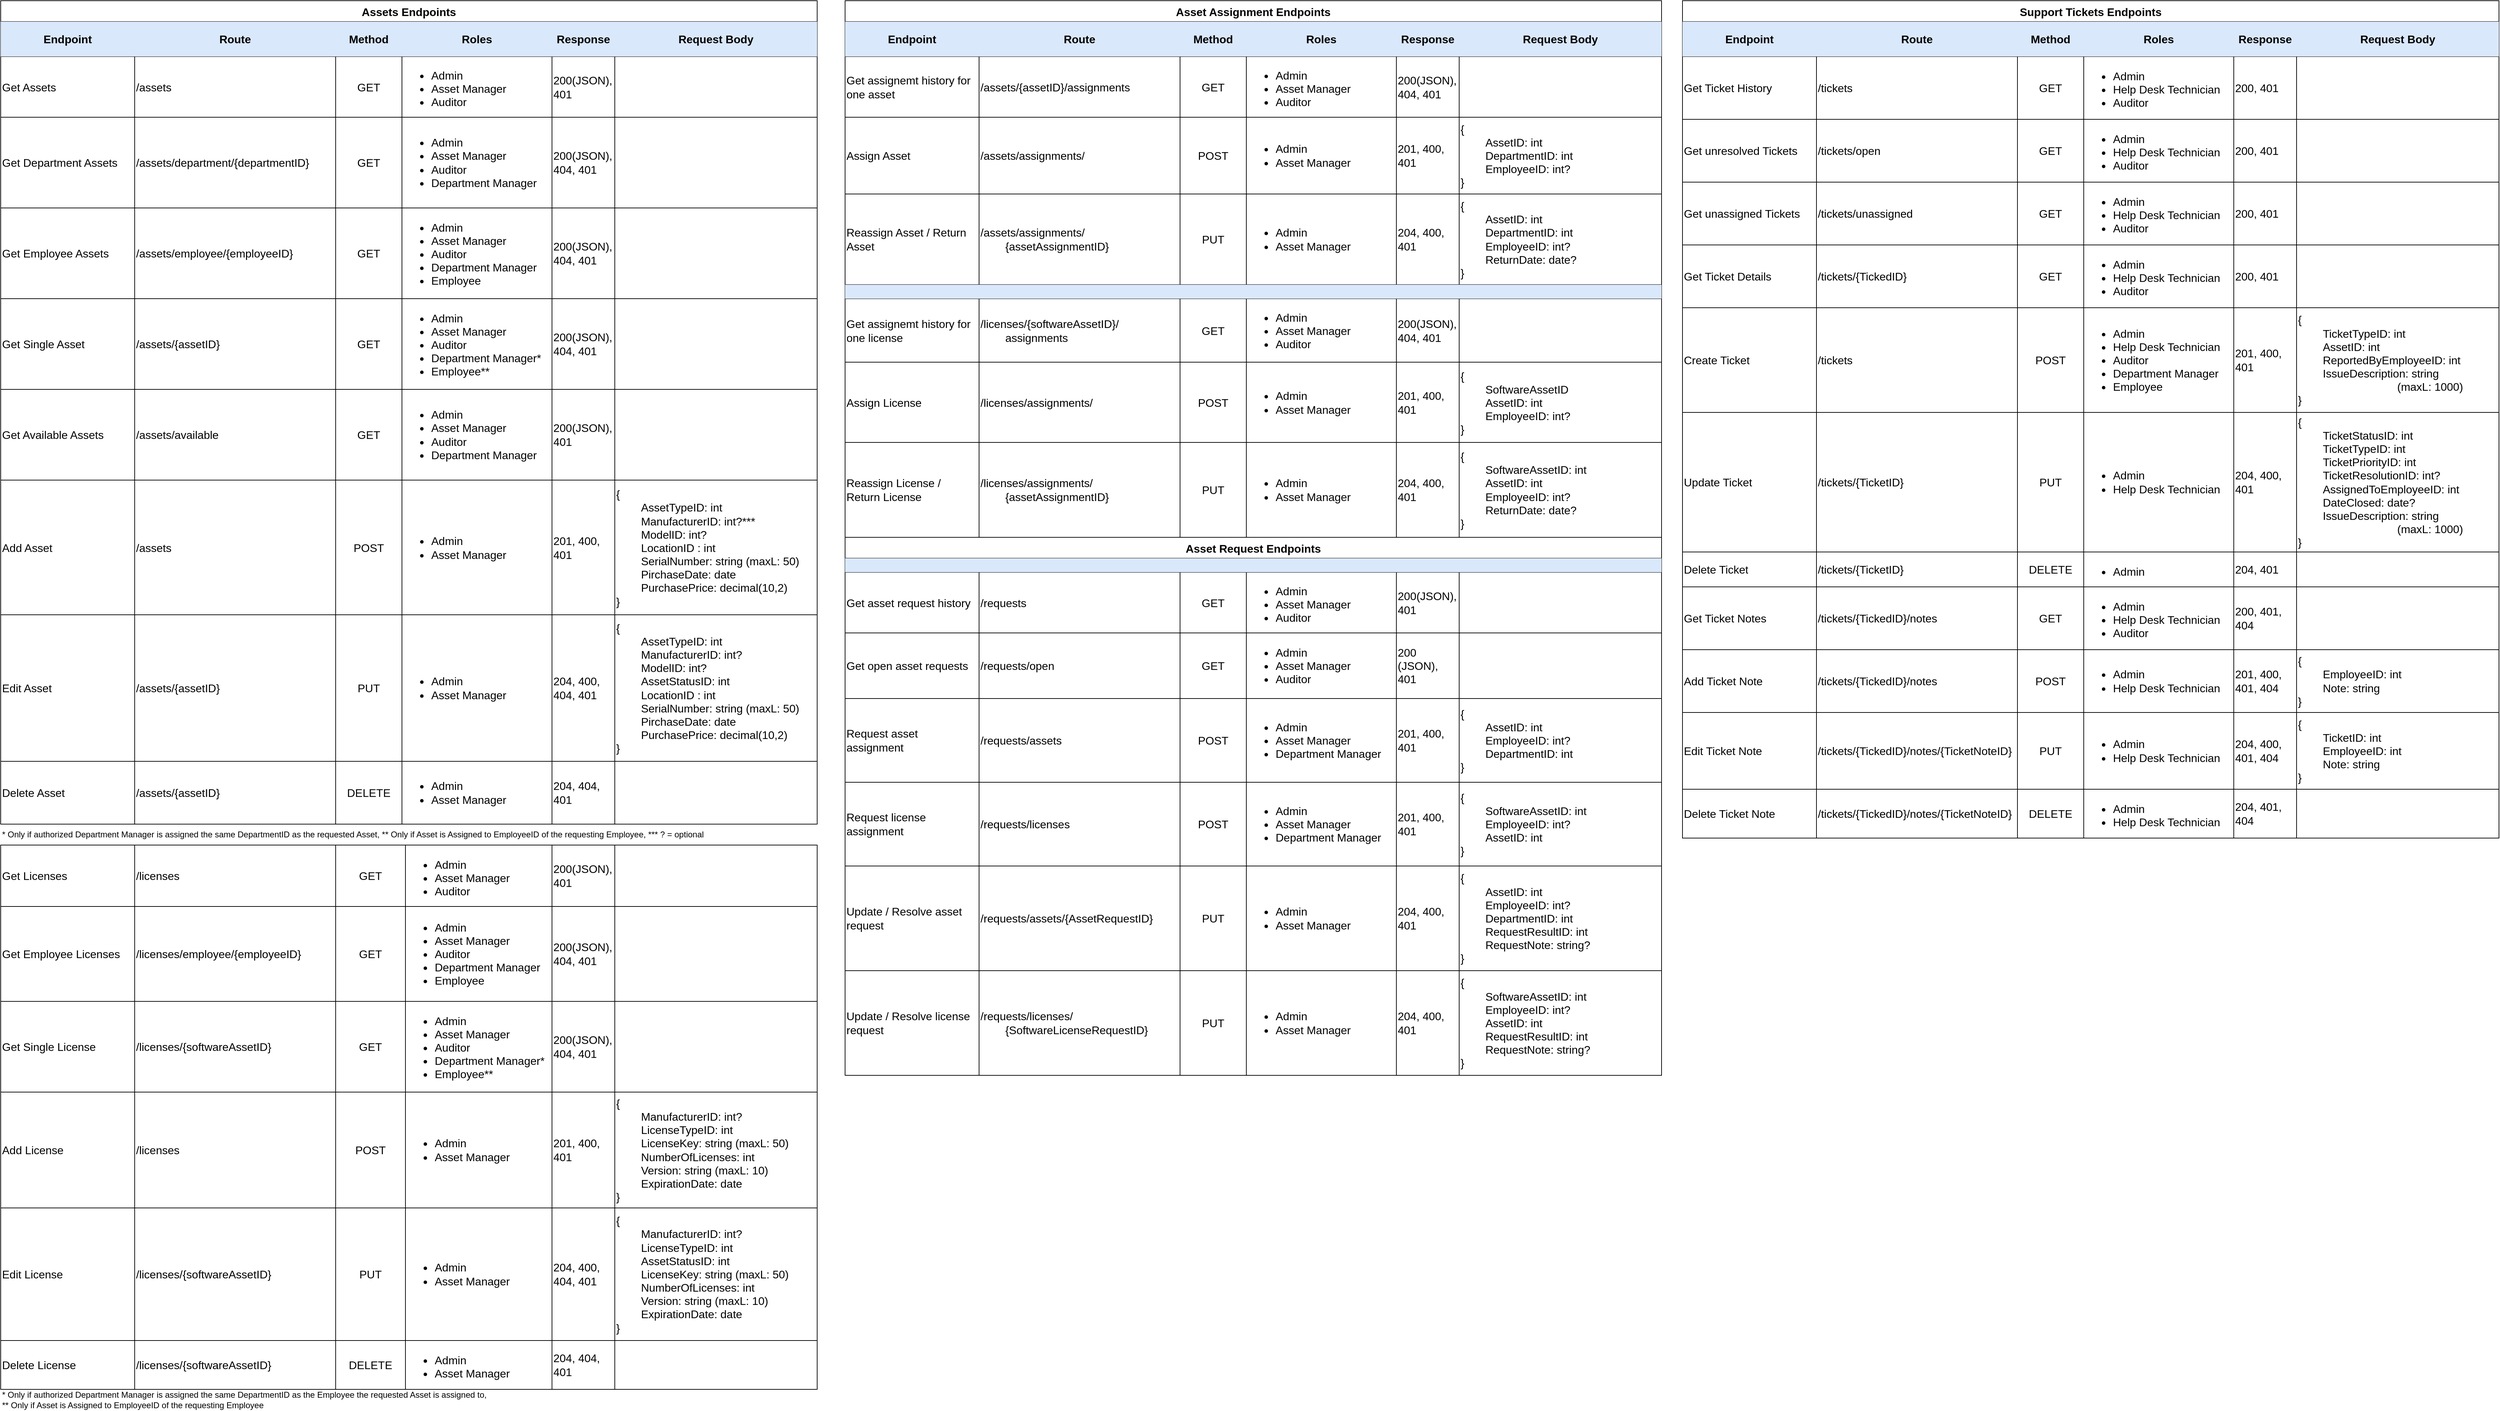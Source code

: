 <mxfile version="26.0.11">
  <diagram name="Seite-1" id="W5wUdby61jBAW_gwYEQ2">
    <mxGraphModel dx="3354" dy="1258" grid="1" gridSize="10" guides="1" tooltips="1" connect="1" arrows="1" fold="1" page="1" pageScale="1" pageWidth="827" pageHeight="1169" math="0" shadow="0">
      <root>
        <mxCell id="0" />
        <mxCell id="1" parent="0" />
        <mxCell id="zytnqdTkWcXbyPXpA95l-1" value="Assets Endpoints" style="shape=table;startSize=30;container=1;collapsible=0;childLayout=tableLayout;strokeColor=default;fontSize=16;fontStyle=1" parent="1" vertex="1">
          <mxGeometry width="1170" height="1180" as="geometry" />
        </mxCell>
        <mxCell id="zytnqdTkWcXbyPXpA95l-2" value="" style="shape=tableRow;horizontal=0;startSize=0;swimlaneHead=0;swimlaneBody=0;strokeColor=inherit;top=0;left=0;bottom=0;right=0;collapsible=0;dropTarget=0;fillColor=none;points=[[0,0.5],[1,0.5]];portConstraint=eastwest;fontSize=16;" parent="zytnqdTkWcXbyPXpA95l-1" vertex="1">
          <mxGeometry y="30" width="1170" height="50" as="geometry" />
        </mxCell>
        <mxCell id="zytnqdTkWcXbyPXpA95l-3" value="Endpoint" style="shape=partialRectangle;html=1;whiteSpace=wrap;connectable=0;strokeColor=#6c8ebf;overflow=hidden;fillColor=#dae8fc;top=0;left=0;bottom=0;right=0;pointerEvents=1;fontSize=16;fontStyle=1" parent="zytnqdTkWcXbyPXpA95l-2" vertex="1">
          <mxGeometry width="192" height="50" as="geometry">
            <mxRectangle width="192" height="50" as="alternateBounds" />
          </mxGeometry>
        </mxCell>
        <mxCell id="zytnqdTkWcXbyPXpA95l-4" value="Route" style="shape=partialRectangle;html=1;whiteSpace=wrap;connectable=0;strokeColor=#6c8ebf;overflow=hidden;fillColor=#dae8fc;top=0;left=0;bottom=0;right=0;pointerEvents=1;fontSize=16;fontStyle=1" parent="zytnqdTkWcXbyPXpA95l-2" vertex="1">
          <mxGeometry x="192" width="288" height="50" as="geometry">
            <mxRectangle width="288" height="50" as="alternateBounds" />
          </mxGeometry>
        </mxCell>
        <mxCell id="zytnqdTkWcXbyPXpA95l-17" value="Method" style="shape=partialRectangle;html=1;whiteSpace=wrap;connectable=0;strokeColor=#6c8ebf;overflow=hidden;fillColor=#dae8fc;top=0;left=0;bottom=0;right=0;pointerEvents=1;fontSize=16;fontStyle=1" parent="zytnqdTkWcXbyPXpA95l-2" vertex="1">
          <mxGeometry x="480" width="95" height="50" as="geometry">
            <mxRectangle width="95" height="50" as="alternateBounds" />
          </mxGeometry>
        </mxCell>
        <mxCell id="zytnqdTkWcXbyPXpA95l-5" value="Roles" style="shape=partialRectangle;html=1;whiteSpace=wrap;connectable=0;strokeColor=#6c8ebf;overflow=hidden;fillColor=#dae8fc;top=0;left=0;bottom=0;right=0;pointerEvents=1;fontSize=16;fontStyle=1" parent="zytnqdTkWcXbyPXpA95l-2" vertex="1">
          <mxGeometry x="575" width="215" height="50" as="geometry">
            <mxRectangle width="215" height="50" as="alternateBounds" />
          </mxGeometry>
        </mxCell>
        <mxCell id="zytnqdTkWcXbyPXpA95l-14" value="Response" style="shape=partialRectangle;html=1;whiteSpace=wrap;connectable=0;strokeColor=#6c8ebf;overflow=hidden;fillColor=#dae8fc;top=0;left=0;bottom=0;right=0;pointerEvents=1;fontSize=16;fontStyle=1" parent="zytnqdTkWcXbyPXpA95l-2" vertex="1">
          <mxGeometry x="790" width="90" height="50" as="geometry">
            <mxRectangle width="90" height="50" as="alternateBounds" />
          </mxGeometry>
        </mxCell>
        <mxCell id="CHGXnOnzoU2PrAo-i4mN-1" value="Request Body" style="shape=partialRectangle;html=1;whiteSpace=wrap;connectable=0;strokeColor=#6c8ebf;overflow=hidden;fillColor=#dae8fc;top=0;left=0;bottom=0;right=0;pointerEvents=1;fontSize=16;fontStyle=1" vertex="1" parent="zytnqdTkWcXbyPXpA95l-2">
          <mxGeometry x="880" width="290" height="50" as="geometry">
            <mxRectangle width="290" height="50" as="alternateBounds" />
          </mxGeometry>
        </mxCell>
        <mxCell id="zytnqdTkWcXbyPXpA95l-6" value="" style="shape=tableRow;horizontal=0;startSize=0;swimlaneHead=0;swimlaneBody=0;strokeColor=inherit;top=0;left=0;bottom=0;right=0;collapsible=0;dropTarget=0;fillColor=none;points=[[0,0.5],[1,0.5]];portConstraint=eastwest;fontSize=16;" parent="zytnqdTkWcXbyPXpA95l-1" vertex="1">
          <mxGeometry y="80" width="1170" height="87" as="geometry" />
        </mxCell>
        <mxCell id="zytnqdTkWcXbyPXpA95l-7" value="Get Assets" style="shape=partialRectangle;html=1;whiteSpace=wrap;connectable=0;strokeColor=inherit;overflow=hidden;fillColor=none;top=0;left=0;bottom=0;right=0;pointerEvents=1;fontSize=16;align=left;" parent="zytnqdTkWcXbyPXpA95l-6" vertex="1">
          <mxGeometry width="192" height="87" as="geometry">
            <mxRectangle width="192" height="87" as="alternateBounds" />
          </mxGeometry>
        </mxCell>
        <mxCell id="zytnqdTkWcXbyPXpA95l-8" value="/assets" style="shape=partialRectangle;html=1;whiteSpace=wrap;connectable=0;strokeColor=inherit;overflow=hidden;fillColor=none;top=0;left=0;bottom=0;right=0;pointerEvents=1;fontSize=16;align=left;" parent="zytnqdTkWcXbyPXpA95l-6" vertex="1">
          <mxGeometry x="192" width="288" height="87" as="geometry">
            <mxRectangle width="288" height="87" as="alternateBounds" />
          </mxGeometry>
        </mxCell>
        <mxCell id="zytnqdTkWcXbyPXpA95l-18" value="GET" style="shape=partialRectangle;html=1;whiteSpace=wrap;connectable=0;strokeColor=inherit;overflow=hidden;fillColor=none;top=0;left=0;bottom=0;right=0;pointerEvents=1;fontSize=16;" parent="zytnqdTkWcXbyPXpA95l-6" vertex="1">
          <mxGeometry x="480" width="95" height="87" as="geometry">
            <mxRectangle width="95" height="87" as="alternateBounds" />
          </mxGeometry>
        </mxCell>
        <mxCell id="zytnqdTkWcXbyPXpA95l-9" value="&lt;ul&gt;&lt;li&gt;Admin&lt;/li&gt;&lt;li style=&quot;&quot;&gt;Asset Manager&lt;/li&gt;&lt;li style=&quot;&quot;&gt;Auditor&lt;/li&gt;&lt;/ul&gt;" style="shape=partialRectangle;html=1;whiteSpace=wrap;connectable=0;strokeColor=inherit;overflow=hidden;fillColor=none;top=0;left=0;bottom=0;right=0;pointerEvents=1;fontSize=16;align=left;verticalAlign=bottom;" parent="zytnqdTkWcXbyPXpA95l-6" vertex="1">
          <mxGeometry x="575" width="215" height="87" as="geometry">
            <mxRectangle width="215" height="87" as="alternateBounds" />
          </mxGeometry>
        </mxCell>
        <mxCell id="zytnqdTkWcXbyPXpA95l-15" value="200(JSON), 401" style="shape=partialRectangle;html=1;whiteSpace=wrap;connectable=0;strokeColor=inherit;overflow=hidden;fillColor=none;top=0;left=0;bottom=0;right=0;pointerEvents=1;fontSize=16;align=left;" parent="zytnqdTkWcXbyPXpA95l-6" vertex="1">
          <mxGeometry x="790" width="90" height="87" as="geometry">
            <mxRectangle width="90" height="87" as="alternateBounds" />
          </mxGeometry>
        </mxCell>
        <mxCell id="CHGXnOnzoU2PrAo-i4mN-2" style="shape=partialRectangle;html=1;whiteSpace=wrap;connectable=0;strokeColor=inherit;overflow=hidden;fillColor=none;top=0;left=0;bottom=0;right=0;pointerEvents=1;fontSize=16;align=left;" vertex="1" parent="zytnqdTkWcXbyPXpA95l-6">
          <mxGeometry x="880" width="290" height="87" as="geometry">
            <mxRectangle width="290" height="87" as="alternateBounds" />
          </mxGeometry>
        </mxCell>
        <mxCell id="zytnqdTkWcXbyPXpA95l-10" value="" style="shape=tableRow;horizontal=0;startSize=0;swimlaneHead=0;swimlaneBody=0;strokeColor=inherit;top=0;left=0;bottom=0;right=0;collapsible=0;dropTarget=0;fillColor=none;points=[[0,0.5],[1,0.5]];portConstraint=eastwest;fontSize=16;" parent="zytnqdTkWcXbyPXpA95l-1" vertex="1">
          <mxGeometry y="167" width="1170" height="130" as="geometry" />
        </mxCell>
        <mxCell id="zytnqdTkWcXbyPXpA95l-11" value="Get Department Assets" style="shape=partialRectangle;html=1;whiteSpace=wrap;connectable=0;strokeColor=inherit;overflow=hidden;fillColor=none;top=0;left=0;bottom=0;right=0;pointerEvents=1;fontSize=16;align=left;" parent="zytnqdTkWcXbyPXpA95l-10" vertex="1">
          <mxGeometry width="192" height="130" as="geometry">
            <mxRectangle width="192" height="130" as="alternateBounds" />
          </mxGeometry>
        </mxCell>
        <mxCell id="zytnqdTkWcXbyPXpA95l-12" value="/assets/department/{departmentID}" style="shape=partialRectangle;html=1;whiteSpace=wrap;connectable=0;strokeColor=inherit;overflow=hidden;fillColor=none;top=0;left=0;bottom=0;right=0;pointerEvents=1;fontSize=16;align=left;" parent="zytnqdTkWcXbyPXpA95l-10" vertex="1">
          <mxGeometry x="192" width="288" height="130" as="geometry">
            <mxRectangle width="288" height="130" as="alternateBounds" />
          </mxGeometry>
        </mxCell>
        <mxCell id="zytnqdTkWcXbyPXpA95l-19" value="GET" style="shape=partialRectangle;html=1;whiteSpace=wrap;connectable=0;strokeColor=inherit;overflow=hidden;fillColor=none;top=0;left=0;bottom=0;right=0;pointerEvents=1;fontSize=16;" parent="zytnqdTkWcXbyPXpA95l-10" vertex="1">
          <mxGeometry x="480" width="95" height="130" as="geometry">
            <mxRectangle width="95" height="130" as="alternateBounds" />
          </mxGeometry>
        </mxCell>
        <mxCell id="zytnqdTkWcXbyPXpA95l-13" value="&lt;ul style=&quot;&quot;&gt;&lt;li&gt;Admin&lt;/li&gt;&lt;li&gt;Asset Manager&lt;/li&gt;&lt;li&gt;Auditor&lt;/li&gt;&lt;li&gt;Department Manager&lt;/li&gt;&lt;/ul&gt;" style="shape=partialRectangle;html=1;whiteSpace=wrap;connectable=0;strokeColor=inherit;overflow=hidden;fillColor=none;top=0;left=0;bottom=0;right=0;pointerEvents=1;fontSize=16;align=left;" parent="zytnqdTkWcXbyPXpA95l-10" vertex="1">
          <mxGeometry x="575" width="215" height="130" as="geometry">
            <mxRectangle width="215" height="130" as="alternateBounds" />
          </mxGeometry>
        </mxCell>
        <mxCell id="zytnqdTkWcXbyPXpA95l-16" value="200(JSON), 404, 401" style="shape=partialRectangle;html=1;whiteSpace=wrap;connectable=0;strokeColor=inherit;overflow=hidden;fillColor=none;top=0;left=0;bottom=0;right=0;pointerEvents=1;fontSize=16;align=left;" parent="zytnqdTkWcXbyPXpA95l-10" vertex="1">
          <mxGeometry x="790" width="90" height="130" as="geometry">
            <mxRectangle width="90" height="130" as="alternateBounds" />
          </mxGeometry>
        </mxCell>
        <mxCell id="CHGXnOnzoU2PrAo-i4mN-3" style="shape=partialRectangle;html=1;whiteSpace=wrap;connectable=0;strokeColor=inherit;overflow=hidden;fillColor=none;top=0;left=0;bottom=0;right=0;pointerEvents=1;fontSize=16;align=left;" vertex="1" parent="zytnqdTkWcXbyPXpA95l-10">
          <mxGeometry x="880" width="290" height="130" as="geometry">
            <mxRectangle width="290" height="130" as="alternateBounds" />
          </mxGeometry>
        </mxCell>
        <mxCell id="zytnqdTkWcXbyPXpA95l-20" style="shape=tableRow;horizontal=0;startSize=0;swimlaneHead=0;swimlaneBody=0;strokeColor=inherit;top=0;left=0;bottom=0;right=0;collapsible=0;dropTarget=0;fillColor=none;points=[[0,0.5],[1,0.5]];portConstraint=eastwest;fontSize=16;" parent="zytnqdTkWcXbyPXpA95l-1" vertex="1">
          <mxGeometry y="297" width="1170" height="130" as="geometry" />
        </mxCell>
        <mxCell id="zytnqdTkWcXbyPXpA95l-21" value="Get Employee Assets" style="shape=partialRectangle;html=1;whiteSpace=wrap;connectable=0;strokeColor=inherit;overflow=hidden;fillColor=none;top=0;left=0;bottom=0;right=0;pointerEvents=1;fontSize=16;align=left;" parent="zytnqdTkWcXbyPXpA95l-20" vertex="1">
          <mxGeometry width="192" height="130" as="geometry">
            <mxRectangle width="192" height="130" as="alternateBounds" />
          </mxGeometry>
        </mxCell>
        <mxCell id="zytnqdTkWcXbyPXpA95l-22" value="/assets/employee/{employeeID}" style="shape=partialRectangle;html=1;whiteSpace=wrap;connectable=0;strokeColor=inherit;overflow=hidden;fillColor=none;top=0;left=0;bottom=0;right=0;pointerEvents=1;fontSize=16;align=left;" parent="zytnqdTkWcXbyPXpA95l-20" vertex="1">
          <mxGeometry x="192" width="288" height="130" as="geometry">
            <mxRectangle width="288" height="130" as="alternateBounds" />
          </mxGeometry>
        </mxCell>
        <mxCell id="zytnqdTkWcXbyPXpA95l-23" value="GET" style="shape=partialRectangle;html=1;whiteSpace=wrap;connectable=0;strokeColor=inherit;overflow=hidden;fillColor=none;top=0;left=0;bottom=0;right=0;pointerEvents=1;fontSize=16;" parent="zytnqdTkWcXbyPXpA95l-20" vertex="1">
          <mxGeometry x="480" width="95" height="130" as="geometry">
            <mxRectangle width="95" height="130" as="alternateBounds" />
          </mxGeometry>
        </mxCell>
        <mxCell id="zytnqdTkWcXbyPXpA95l-24" value="&lt;ul style=&quot;&quot;&gt;&lt;li&gt;Admin&lt;/li&gt;&lt;li&gt;Asset Manager&lt;/li&gt;&lt;li&gt;Auditor&lt;/li&gt;&lt;li&gt;Department Manager&lt;/li&gt;&lt;li&gt;Employee&lt;/li&gt;&lt;/ul&gt;" style="shape=partialRectangle;html=1;whiteSpace=wrap;connectable=0;strokeColor=inherit;overflow=hidden;fillColor=none;top=0;left=0;bottom=0;right=0;pointerEvents=1;fontSize=16;align=left;" parent="zytnqdTkWcXbyPXpA95l-20" vertex="1">
          <mxGeometry x="575" width="215" height="130" as="geometry">
            <mxRectangle width="215" height="130" as="alternateBounds" />
          </mxGeometry>
        </mxCell>
        <mxCell id="zytnqdTkWcXbyPXpA95l-25" value="200(JSON), 404, 401" style="shape=partialRectangle;html=1;whiteSpace=wrap;connectable=0;strokeColor=inherit;overflow=hidden;fillColor=none;top=0;left=0;bottom=0;right=0;pointerEvents=1;fontSize=16;align=left;" parent="zytnqdTkWcXbyPXpA95l-20" vertex="1">
          <mxGeometry x="790" width="90" height="130" as="geometry">
            <mxRectangle width="90" height="130" as="alternateBounds" />
          </mxGeometry>
        </mxCell>
        <mxCell id="CHGXnOnzoU2PrAo-i4mN-4" style="shape=partialRectangle;html=1;whiteSpace=wrap;connectable=0;strokeColor=inherit;overflow=hidden;fillColor=none;top=0;left=0;bottom=0;right=0;pointerEvents=1;fontSize=16;align=left;" vertex="1" parent="zytnqdTkWcXbyPXpA95l-20">
          <mxGeometry x="880" width="290" height="130" as="geometry">
            <mxRectangle width="290" height="130" as="alternateBounds" />
          </mxGeometry>
        </mxCell>
        <mxCell id="zytnqdTkWcXbyPXpA95l-26" style="shape=tableRow;horizontal=0;startSize=0;swimlaneHead=0;swimlaneBody=0;strokeColor=inherit;top=0;left=0;bottom=0;right=0;collapsible=0;dropTarget=0;fillColor=none;points=[[0,0.5],[1,0.5]];portConstraint=eastwest;fontSize=16;" parent="zytnqdTkWcXbyPXpA95l-1" vertex="1">
          <mxGeometry y="427" width="1170" height="130" as="geometry" />
        </mxCell>
        <mxCell id="zytnqdTkWcXbyPXpA95l-27" value="Get Single Asset" style="shape=partialRectangle;html=1;whiteSpace=wrap;connectable=0;strokeColor=inherit;overflow=hidden;fillColor=none;top=0;left=0;bottom=0;right=0;pointerEvents=1;fontSize=16;align=left;" parent="zytnqdTkWcXbyPXpA95l-26" vertex="1">
          <mxGeometry width="192" height="130" as="geometry">
            <mxRectangle width="192" height="130" as="alternateBounds" />
          </mxGeometry>
        </mxCell>
        <mxCell id="zytnqdTkWcXbyPXpA95l-28" value="/assets/{assetID}" style="shape=partialRectangle;html=1;whiteSpace=wrap;connectable=0;strokeColor=inherit;overflow=hidden;fillColor=none;top=0;left=0;bottom=0;right=0;pointerEvents=1;fontSize=16;align=left;" parent="zytnqdTkWcXbyPXpA95l-26" vertex="1">
          <mxGeometry x="192" width="288" height="130" as="geometry">
            <mxRectangle width="288" height="130" as="alternateBounds" />
          </mxGeometry>
        </mxCell>
        <mxCell id="zytnqdTkWcXbyPXpA95l-29" value="GET" style="shape=partialRectangle;html=1;whiteSpace=wrap;connectable=0;strokeColor=inherit;overflow=hidden;fillColor=none;top=0;left=0;bottom=0;right=0;pointerEvents=1;fontSize=16;" parent="zytnqdTkWcXbyPXpA95l-26" vertex="1">
          <mxGeometry x="480" width="95" height="130" as="geometry">
            <mxRectangle width="95" height="130" as="alternateBounds" />
          </mxGeometry>
        </mxCell>
        <mxCell id="zytnqdTkWcXbyPXpA95l-30" value="&lt;ul style=&quot;&quot;&gt;&lt;li&gt;Admin&lt;/li&gt;&lt;li&gt;Asset Manager&lt;/li&gt;&lt;li&gt;Auditor&lt;/li&gt;&lt;li&gt;Department Manager*&lt;/li&gt;&lt;li&gt;Employee**&lt;/li&gt;&lt;/ul&gt;" style="shape=partialRectangle;html=1;whiteSpace=wrap;connectable=0;strokeColor=inherit;overflow=hidden;fillColor=none;top=0;left=0;bottom=0;right=0;pointerEvents=1;fontSize=16;align=left;" parent="zytnqdTkWcXbyPXpA95l-26" vertex="1">
          <mxGeometry x="575" width="215" height="130" as="geometry">
            <mxRectangle width="215" height="130" as="alternateBounds" />
          </mxGeometry>
        </mxCell>
        <mxCell id="zytnqdTkWcXbyPXpA95l-31" value="200(JSON), 404, 401" style="shape=partialRectangle;html=1;whiteSpace=wrap;connectable=0;strokeColor=inherit;overflow=hidden;fillColor=none;top=0;left=0;bottom=0;right=0;pointerEvents=1;fontSize=16;align=left;" parent="zytnqdTkWcXbyPXpA95l-26" vertex="1">
          <mxGeometry x="790" width="90" height="130" as="geometry">
            <mxRectangle width="90" height="130" as="alternateBounds" />
          </mxGeometry>
        </mxCell>
        <mxCell id="CHGXnOnzoU2PrAo-i4mN-5" style="shape=partialRectangle;html=1;whiteSpace=wrap;connectable=0;strokeColor=inherit;overflow=hidden;fillColor=none;top=0;left=0;bottom=0;right=0;pointerEvents=1;fontSize=16;align=left;" vertex="1" parent="zytnqdTkWcXbyPXpA95l-26">
          <mxGeometry x="880" width="290" height="130" as="geometry">
            <mxRectangle width="290" height="130" as="alternateBounds" />
          </mxGeometry>
        </mxCell>
        <mxCell id="CHGXnOnzoU2PrAo-i4mN-100" style="shape=tableRow;horizontal=0;startSize=0;swimlaneHead=0;swimlaneBody=0;strokeColor=inherit;top=0;left=0;bottom=0;right=0;collapsible=0;dropTarget=0;fillColor=none;points=[[0,0.5],[1,0.5]];portConstraint=eastwest;fontSize=16;" vertex="1" parent="zytnqdTkWcXbyPXpA95l-1">
          <mxGeometry y="557" width="1170" height="130" as="geometry" />
        </mxCell>
        <mxCell id="CHGXnOnzoU2PrAo-i4mN-101" value="Get Available Assets" style="shape=partialRectangle;html=1;whiteSpace=wrap;connectable=0;strokeColor=inherit;overflow=hidden;fillColor=none;top=0;left=0;bottom=0;right=0;pointerEvents=1;fontSize=16;align=left;" vertex="1" parent="CHGXnOnzoU2PrAo-i4mN-100">
          <mxGeometry width="192" height="130" as="geometry">
            <mxRectangle width="192" height="130" as="alternateBounds" />
          </mxGeometry>
        </mxCell>
        <mxCell id="CHGXnOnzoU2PrAo-i4mN-102" value="/assets/available" style="shape=partialRectangle;html=1;whiteSpace=wrap;connectable=0;strokeColor=inherit;overflow=hidden;fillColor=none;top=0;left=0;bottom=0;right=0;pointerEvents=1;fontSize=16;align=left;" vertex="1" parent="CHGXnOnzoU2PrAo-i4mN-100">
          <mxGeometry x="192" width="288" height="130" as="geometry">
            <mxRectangle width="288" height="130" as="alternateBounds" />
          </mxGeometry>
        </mxCell>
        <mxCell id="CHGXnOnzoU2PrAo-i4mN-103" value="GET" style="shape=partialRectangle;html=1;whiteSpace=wrap;connectable=0;strokeColor=inherit;overflow=hidden;fillColor=none;top=0;left=0;bottom=0;right=0;pointerEvents=1;fontSize=16;" vertex="1" parent="CHGXnOnzoU2PrAo-i4mN-100">
          <mxGeometry x="480" width="95" height="130" as="geometry">
            <mxRectangle width="95" height="130" as="alternateBounds" />
          </mxGeometry>
        </mxCell>
        <mxCell id="CHGXnOnzoU2PrAo-i4mN-104" value="&lt;ul&gt;&lt;li&gt;Admin&lt;/li&gt;&lt;li&gt;Asset Manager&lt;/li&gt;&lt;li&gt;Auditor&lt;/li&gt;&lt;li&gt;Department Manager&lt;/li&gt;&lt;/ul&gt;" style="shape=partialRectangle;html=1;whiteSpace=wrap;connectable=0;strokeColor=inherit;overflow=hidden;fillColor=none;top=0;left=0;bottom=0;right=0;pointerEvents=1;fontSize=16;align=left;" vertex="1" parent="CHGXnOnzoU2PrAo-i4mN-100">
          <mxGeometry x="575" width="215" height="130" as="geometry">
            <mxRectangle width="215" height="130" as="alternateBounds" />
          </mxGeometry>
        </mxCell>
        <mxCell id="CHGXnOnzoU2PrAo-i4mN-105" value="200(JSON), 401" style="shape=partialRectangle;html=1;whiteSpace=wrap;connectable=0;strokeColor=inherit;overflow=hidden;fillColor=none;top=0;left=0;bottom=0;right=0;pointerEvents=1;fontSize=16;align=left;" vertex="1" parent="CHGXnOnzoU2PrAo-i4mN-100">
          <mxGeometry x="790" width="90" height="130" as="geometry">
            <mxRectangle width="90" height="130" as="alternateBounds" />
          </mxGeometry>
        </mxCell>
        <mxCell id="CHGXnOnzoU2PrAo-i4mN-106" style="shape=partialRectangle;html=1;whiteSpace=wrap;connectable=0;strokeColor=inherit;overflow=hidden;fillColor=none;top=0;left=0;bottom=0;right=0;pointerEvents=1;fontSize=16;align=left;" vertex="1" parent="CHGXnOnzoU2PrAo-i4mN-100">
          <mxGeometry x="880" width="290" height="130" as="geometry">
            <mxRectangle width="290" height="130" as="alternateBounds" />
          </mxGeometry>
        </mxCell>
        <mxCell id="zytnqdTkWcXbyPXpA95l-32" style="shape=tableRow;horizontal=0;startSize=0;swimlaneHead=0;swimlaneBody=0;strokeColor=inherit;top=0;left=0;bottom=0;right=0;collapsible=0;dropTarget=0;fillColor=none;points=[[0,0.5],[1,0.5]];portConstraint=eastwest;fontSize=16;" parent="zytnqdTkWcXbyPXpA95l-1" vertex="1">
          <mxGeometry y="687" width="1170" height="193" as="geometry" />
        </mxCell>
        <mxCell id="zytnqdTkWcXbyPXpA95l-33" value="Add Asset" style="shape=partialRectangle;html=1;whiteSpace=wrap;connectable=0;strokeColor=inherit;overflow=hidden;fillColor=none;top=0;left=0;bottom=0;right=0;pointerEvents=1;fontSize=16;align=left;" parent="zytnqdTkWcXbyPXpA95l-32" vertex="1">
          <mxGeometry width="192" height="193" as="geometry">
            <mxRectangle width="192" height="193" as="alternateBounds" />
          </mxGeometry>
        </mxCell>
        <mxCell id="zytnqdTkWcXbyPXpA95l-34" value="/assets" style="shape=partialRectangle;html=1;whiteSpace=wrap;connectable=0;strokeColor=inherit;overflow=hidden;fillColor=none;top=0;left=0;bottom=0;right=0;pointerEvents=1;fontSize=16;align=left;" parent="zytnqdTkWcXbyPXpA95l-32" vertex="1">
          <mxGeometry x="192" width="288" height="193" as="geometry">
            <mxRectangle width="288" height="193" as="alternateBounds" />
          </mxGeometry>
        </mxCell>
        <mxCell id="zytnqdTkWcXbyPXpA95l-35" value="POST" style="shape=partialRectangle;html=1;whiteSpace=wrap;connectable=0;strokeColor=inherit;overflow=hidden;fillColor=none;top=0;left=0;bottom=0;right=0;pointerEvents=1;fontSize=16;" parent="zytnqdTkWcXbyPXpA95l-32" vertex="1">
          <mxGeometry x="480" width="95" height="193" as="geometry">
            <mxRectangle width="95" height="193" as="alternateBounds" />
          </mxGeometry>
        </mxCell>
        <mxCell id="zytnqdTkWcXbyPXpA95l-36" value="&lt;ul style=&quot;&quot;&gt;&lt;li&gt;Admin&lt;/li&gt;&lt;li&gt;Asset Manager&lt;/li&gt;&lt;/ul&gt;" style="shape=partialRectangle;html=1;whiteSpace=wrap;connectable=0;strokeColor=inherit;overflow=hidden;fillColor=none;top=0;left=0;bottom=0;right=0;pointerEvents=1;fontSize=16;align=left;" parent="zytnqdTkWcXbyPXpA95l-32" vertex="1">
          <mxGeometry x="575" width="215" height="193" as="geometry">
            <mxRectangle width="215" height="193" as="alternateBounds" />
          </mxGeometry>
        </mxCell>
        <mxCell id="zytnqdTkWcXbyPXpA95l-37" value="201, 400, 401" style="shape=partialRectangle;html=1;whiteSpace=wrap;connectable=0;strokeColor=inherit;overflow=hidden;fillColor=none;top=0;left=0;bottom=0;right=0;pointerEvents=1;fontSize=16;align=left;" parent="zytnqdTkWcXbyPXpA95l-32" vertex="1">
          <mxGeometry x="790" width="90" height="193" as="geometry">
            <mxRectangle width="90" height="193" as="alternateBounds" />
          </mxGeometry>
        </mxCell>
        <mxCell id="CHGXnOnzoU2PrAo-i4mN-6" value="{&lt;div&gt;&lt;span style=&quot;white-space: pre;&quot;&gt;&#x9;&lt;/span&gt;AssetTypeID: int&lt;/div&gt;&lt;div&gt;&lt;span style=&quot;white-space: pre;&quot;&gt;&#x9;&lt;/span&gt;ManufacturerID: int?***&lt;/div&gt;&lt;div&gt;&lt;span style=&quot;white-space: pre;&quot;&gt;&#x9;&lt;/span&gt;ModelID: int?&lt;br&gt;&lt;/div&gt;&lt;div&gt;&lt;span style=&quot;white-space: pre;&quot;&gt;&#x9;&lt;/span&gt;LocationID : int&lt;/div&gt;&lt;div&gt;&lt;span style=&quot;white-space: pre;&quot;&gt;&#x9;&lt;/span&gt;SerialNumber: string (maxL: 50)&lt;/div&gt;&lt;div&gt;&lt;span style=&quot;white-space: pre;&quot;&gt;&#x9;&lt;/span&gt;PirchaseDate: date&lt;/div&gt;&lt;div&gt;&lt;span style=&quot;white-space: pre;&quot;&gt;&#x9;&lt;/span&gt;PurchasePrice: decimal(10,2)&lt;br&gt;&lt;div&gt;}&lt;/div&gt;&lt;/div&gt;" style="shape=partialRectangle;html=1;whiteSpace=wrap;connectable=0;strokeColor=inherit;overflow=hidden;fillColor=none;top=0;left=0;bottom=0;right=0;pointerEvents=1;fontSize=16;align=left;" vertex="1" parent="zytnqdTkWcXbyPXpA95l-32">
          <mxGeometry x="880" width="290" height="193" as="geometry">
            <mxRectangle width="290" height="193" as="alternateBounds" />
          </mxGeometry>
        </mxCell>
        <mxCell id="zytnqdTkWcXbyPXpA95l-38" style="shape=tableRow;horizontal=0;startSize=0;swimlaneHead=0;swimlaneBody=0;strokeColor=inherit;top=0;left=0;bottom=0;right=0;collapsible=0;dropTarget=0;fillColor=none;points=[[0,0.5],[1,0.5]];portConstraint=eastwest;fontSize=16;" parent="zytnqdTkWcXbyPXpA95l-1" vertex="1">
          <mxGeometry y="880" width="1170" height="210" as="geometry" />
        </mxCell>
        <mxCell id="zytnqdTkWcXbyPXpA95l-39" value="Edit Asset" style="shape=partialRectangle;html=1;whiteSpace=wrap;connectable=0;strokeColor=inherit;overflow=hidden;fillColor=none;top=0;left=0;bottom=0;right=0;pointerEvents=1;fontSize=16;align=left;" parent="zytnqdTkWcXbyPXpA95l-38" vertex="1">
          <mxGeometry width="192" height="210" as="geometry">
            <mxRectangle width="192" height="210" as="alternateBounds" />
          </mxGeometry>
        </mxCell>
        <mxCell id="zytnqdTkWcXbyPXpA95l-40" value="/assets/{assetID}" style="shape=partialRectangle;html=1;whiteSpace=wrap;connectable=0;strokeColor=inherit;overflow=hidden;fillColor=none;top=0;left=0;bottom=0;right=0;pointerEvents=1;fontSize=16;align=left;" parent="zytnqdTkWcXbyPXpA95l-38" vertex="1">
          <mxGeometry x="192" width="288" height="210" as="geometry">
            <mxRectangle width="288" height="210" as="alternateBounds" />
          </mxGeometry>
        </mxCell>
        <mxCell id="zytnqdTkWcXbyPXpA95l-41" value="PUT" style="shape=partialRectangle;html=1;whiteSpace=wrap;connectable=0;strokeColor=inherit;overflow=hidden;fillColor=none;top=0;left=0;bottom=0;right=0;pointerEvents=1;fontSize=16;" parent="zytnqdTkWcXbyPXpA95l-38" vertex="1">
          <mxGeometry x="480" width="95" height="210" as="geometry">
            <mxRectangle width="95" height="210" as="alternateBounds" />
          </mxGeometry>
        </mxCell>
        <mxCell id="zytnqdTkWcXbyPXpA95l-42" value="&lt;ul style=&quot;&quot;&gt;&lt;li&gt;Admin&lt;/li&gt;&lt;li&gt;Asset Manager&lt;/li&gt;&lt;/ul&gt;" style="shape=partialRectangle;html=1;whiteSpace=wrap;connectable=0;strokeColor=inherit;overflow=hidden;fillColor=none;top=0;left=0;bottom=0;right=0;pointerEvents=1;fontSize=16;align=left;" parent="zytnqdTkWcXbyPXpA95l-38" vertex="1">
          <mxGeometry x="575" width="215" height="210" as="geometry">
            <mxRectangle width="215" height="210" as="alternateBounds" />
          </mxGeometry>
        </mxCell>
        <mxCell id="zytnqdTkWcXbyPXpA95l-43" value="204, 400, 404, 401" style="shape=partialRectangle;html=1;whiteSpace=wrap;connectable=0;strokeColor=inherit;overflow=hidden;fillColor=none;top=0;left=0;bottom=0;right=0;pointerEvents=1;fontSize=16;align=left;" parent="zytnqdTkWcXbyPXpA95l-38" vertex="1">
          <mxGeometry x="790" width="90" height="210" as="geometry">
            <mxRectangle width="90" height="210" as="alternateBounds" />
          </mxGeometry>
        </mxCell>
        <mxCell id="CHGXnOnzoU2PrAo-i4mN-7" value="{&lt;div&gt;&lt;span style=&quot;white-space: pre;&quot;&gt;&#x9;&lt;/span&gt;AssetTypeID: int&lt;/div&gt;&lt;div&gt;&lt;span style=&quot;white-space: pre;&quot;&gt;&#x9;&lt;/span&gt;ManufacturerID: int?&lt;/div&gt;&lt;div&gt;&lt;span style=&quot;white-space: pre;&quot;&gt;&#x9;&lt;/span&gt;ModelID: int?&lt;br&gt;&lt;/div&gt;&lt;div&gt;&lt;span style=&quot;white-space: pre;&quot;&gt;&#x9;&lt;/span&gt;AssetStatusID: int&lt;br&gt;&lt;/div&gt;&lt;div&gt;&lt;span style=&quot;white-space: pre;&quot;&gt;&#x9;&lt;/span&gt;LocationID : int&lt;/div&gt;&lt;div&gt;&lt;span style=&quot;white-space: pre;&quot;&gt;&#x9;&lt;/span&gt;SerialNumber: string (maxL: 50)&lt;/div&gt;&lt;div&gt;&lt;span style=&quot;white-space: pre;&quot;&gt;&#x9;&lt;/span&gt;PirchaseDate: date&lt;/div&gt;&lt;div&gt;&lt;span style=&quot;white-space: pre;&quot;&gt;&#x9;&lt;/span&gt;PurchasePrice: decimal(10,2)&lt;br&gt;&lt;div&gt;}&lt;/div&gt;&lt;/div&gt;" style="shape=partialRectangle;html=1;whiteSpace=wrap;connectable=0;strokeColor=inherit;overflow=hidden;fillColor=none;top=0;left=0;bottom=0;right=0;pointerEvents=1;fontSize=16;align=left;" vertex="1" parent="zytnqdTkWcXbyPXpA95l-38">
          <mxGeometry x="880" width="290" height="210" as="geometry">
            <mxRectangle width="290" height="210" as="alternateBounds" />
          </mxGeometry>
        </mxCell>
        <mxCell id="zytnqdTkWcXbyPXpA95l-44" style="shape=tableRow;horizontal=0;startSize=0;swimlaneHead=0;swimlaneBody=0;strokeColor=inherit;top=0;left=0;bottom=0;right=0;collapsible=0;dropTarget=0;fillColor=none;points=[[0,0.5],[1,0.5]];portConstraint=eastwest;fontSize=16;" parent="zytnqdTkWcXbyPXpA95l-1" vertex="1">
          <mxGeometry y="1090" width="1170" height="90" as="geometry" />
        </mxCell>
        <mxCell id="zytnqdTkWcXbyPXpA95l-45" value="Delete Asset" style="shape=partialRectangle;html=1;whiteSpace=wrap;connectable=0;strokeColor=inherit;overflow=hidden;fillColor=none;top=0;left=0;bottom=0;right=0;pointerEvents=1;fontSize=16;align=left;" parent="zytnqdTkWcXbyPXpA95l-44" vertex="1">
          <mxGeometry width="192" height="90" as="geometry">
            <mxRectangle width="192" height="90" as="alternateBounds" />
          </mxGeometry>
        </mxCell>
        <mxCell id="zytnqdTkWcXbyPXpA95l-46" value="/assets/{assetID}" style="shape=partialRectangle;html=1;whiteSpace=wrap;connectable=0;strokeColor=inherit;overflow=hidden;fillColor=none;top=0;left=0;bottom=0;right=0;pointerEvents=1;fontSize=16;align=left;" parent="zytnqdTkWcXbyPXpA95l-44" vertex="1">
          <mxGeometry x="192" width="288" height="90" as="geometry">
            <mxRectangle width="288" height="90" as="alternateBounds" />
          </mxGeometry>
        </mxCell>
        <mxCell id="zytnqdTkWcXbyPXpA95l-47" value="DELETE" style="shape=partialRectangle;html=1;whiteSpace=wrap;connectable=0;strokeColor=inherit;overflow=hidden;fillColor=none;top=0;left=0;bottom=0;right=0;pointerEvents=1;fontSize=16;" parent="zytnqdTkWcXbyPXpA95l-44" vertex="1">
          <mxGeometry x="480" width="95" height="90" as="geometry">
            <mxRectangle width="95" height="90" as="alternateBounds" />
          </mxGeometry>
        </mxCell>
        <mxCell id="zytnqdTkWcXbyPXpA95l-48" value="&lt;ul style=&quot;&quot;&gt;&lt;li&gt;Admin&lt;/li&gt;&lt;li&gt;Asset Manager&lt;/li&gt;&lt;/ul&gt;" style="shape=partialRectangle;html=1;whiteSpace=wrap;connectable=0;strokeColor=inherit;overflow=hidden;fillColor=none;top=0;left=0;bottom=0;right=0;pointerEvents=1;fontSize=16;align=left;" parent="zytnqdTkWcXbyPXpA95l-44" vertex="1">
          <mxGeometry x="575" width="215" height="90" as="geometry">
            <mxRectangle width="215" height="90" as="alternateBounds" />
          </mxGeometry>
        </mxCell>
        <mxCell id="zytnqdTkWcXbyPXpA95l-49" value="204, 404, 401" style="shape=partialRectangle;html=1;whiteSpace=wrap;connectable=0;strokeColor=inherit;overflow=hidden;fillColor=none;top=0;left=0;bottom=0;right=0;pointerEvents=1;fontSize=16;align=left;" parent="zytnqdTkWcXbyPXpA95l-44" vertex="1">
          <mxGeometry x="790" width="90" height="90" as="geometry">
            <mxRectangle width="90" height="90" as="alternateBounds" />
          </mxGeometry>
        </mxCell>
        <mxCell id="CHGXnOnzoU2PrAo-i4mN-8" style="shape=partialRectangle;html=1;whiteSpace=wrap;connectable=0;strokeColor=inherit;overflow=hidden;fillColor=none;top=0;left=0;bottom=0;right=0;pointerEvents=1;fontSize=16;align=left;" vertex="1" parent="zytnqdTkWcXbyPXpA95l-44">
          <mxGeometry x="880" width="290" height="90" as="geometry">
            <mxRectangle width="290" height="90" as="alternateBounds" />
          </mxGeometry>
        </mxCell>
        <mxCell id="zytnqdTkWcXbyPXpA95l-56" value="* Only if authorized Department Manager is assigned the same DepartmentID as the requested Asset, ** Only if Asset is Assigned to EmployeeID of the requesting Employee, *** ? = optional" style="text;html=1;align=left;verticalAlign=middle;whiteSpace=wrap;rounded=0;" parent="1" vertex="1">
          <mxGeometry y="1180" width="1070" height="30" as="geometry" />
        </mxCell>
        <mxCell id="zytnqdTkWcXbyPXpA95l-57" value="" style="shape=table;startSize=0;container=1;collapsible=0;childLayout=tableLayout;fontSize=16;fillColor=none;" parent="1" vertex="1">
          <mxGeometry y="1210" width="1170" height="780" as="geometry" />
        </mxCell>
        <mxCell id="zytnqdTkWcXbyPXpA95l-58" value="" style="shape=tableRow;horizontal=0;startSize=0;swimlaneHead=0;swimlaneBody=0;strokeColor=inherit;top=0;left=0;bottom=0;right=0;collapsible=0;dropTarget=0;fillColor=none;points=[[0,0.5],[1,0.5]];portConstraint=eastwest;fontSize=16;" parent="zytnqdTkWcXbyPXpA95l-57" vertex="1">
          <mxGeometry width="1170" height="88" as="geometry" />
        </mxCell>
        <mxCell id="zytnqdTkWcXbyPXpA95l-59" value="Get Licenses" style="shape=partialRectangle;html=1;whiteSpace=wrap;connectable=0;strokeColor=inherit;overflow=hidden;fillColor=none;top=0;left=0;bottom=0;right=0;pointerEvents=1;fontSize=16;align=left;" parent="zytnqdTkWcXbyPXpA95l-58" vertex="1">
          <mxGeometry width="192" height="88" as="geometry">
            <mxRectangle width="192" height="88" as="alternateBounds" />
          </mxGeometry>
        </mxCell>
        <mxCell id="zytnqdTkWcXbyPXpA95l-60" value="/licenses" style="shape=partialRectangle;html=1;whiteSpace=wrap;connectable=0;strokeColor=inherit;overflow=hidden;fillColor=none;top=0;left=0;bottom=0;right=0;pointerEvents=1;fontSize=16;align=left;" parent="zytnqdTkWcXbyPXpA95l-58" vertex="1">
          <mxGeometry x="192" width="288" height="88" as="geometry">
            <mxRectangle width="288" height="88" as="alternateBounds" />
          </mxGeometry>
        </mxCell>
        <mxCell id="zytnqdTkWcXbyPXpA95l-61" value="GET" style="shape=partialRectangle;html=1;whiteSpace=wrap;connectable=0;strokeColor=inherit;overflow=hidden;fillColor=none;top=0;left=0;bottom=0;right=0;pointerEvents=1;fontSize=16;" parent="zytnqdTkWcXbyPXpA95l-58" vertex="1">
          <mxGeometry x="480" width="100" height="88" as="geometry">
            <mxRectangle width="100" height="88" as="alternateBounds" />
          </mxGeometry>
        </mxCell>
        <mxCell id="zytnqdTkWcXbyPXpA95l-70" value="&lt;ul style=&quot;&quot;&gt;&lt;li&gt;Admin&lt;/li&gt;&lt;li&gt;Asset Manager&lt;/li&gt;&lt;li&gt;Auditor&lt;/li&gt;&lt;/ul&gt;" style="shape=partialRectangle;html=1;whiteSpace=wrap;connectable=0;strokeColor=inherit;overflow=hidden;fillColor=none;top=0;left=0;bottom=0;right=0;pointerEvents=1;fontSize=16;align=left;" parent="zytnqdTkWcXbyPXpA95l-58" vertex="1">
          <mxGeometry x="580" width="210" height="88" as="geometry">
            <mxRectangle width="210" height="88" as="alternateBounds" />
          </mxGeometry>
        </mxCell>
        <mxCell id="zytnqdTkWcXbyPXpA95l-73" value="200(JSON), 401" style="shape=partialRectangle;html=1;whiteSpace=wrap;connectable=0;strokeColor=inherit;overflow=hidden;fillColor=none;top=0;left=0;bottom=0;right=0;pointerEvents=1;fontSize=16;align=left;" parent="zytnqdTkWcXbyPXpA95l-58" vertex="1">
          <mxGeometry x="790" width="90" height="88" as="geometry">
            <mxRectangle width="90" height="88" as="alternateBounds" />
          </mxGeometry>
        </mxCell>
        <mxCell id="CHGXnOnzoU2PrAo-i4mN-9" style="shape=partialRectangle;html=1;whiteSpace=wrap;connectable=0;strokeColor=inherit;overflow=hidden;fillColor=none;top=0;left=0;bottom=0;right=0;pointerEvents=1;fontSize=16;align=left;" vertex="1" parent="zytnqdTkWcXbyPXpA95l-58">
          <mxGeometry x="880" width="290" height="88" as="geometry">
            <mxRectangle width="290" height="88" as="alternateBounds" />
          </mxGeometry>
        </mxCell>
        <mxCell id="zytnqdTkWcXbyPXpA95l-62" value="" style="shape=tableRow;horizontal=0;startSize=0;swimlaneHead=0;swimlaneBody=0;strokeColor=inherit;top=0;left=0;bottom=0;right=0;collapsible=0;dropTarget=0;fillColor=none;points=[[0,0.5],[1,0.5]];portConstraint=eastwest;fontSize=16;" parent="zytnqdTkWcXbyPXpA95l-57" vertex="1">
          <mxGeometry y="88" width="1170" height="136" as="geometry" />
        </mxCell>
        <mxCell id="zytnqdTkWcXbyPXpA95l-63" value="Get Employee Licenses" style="shape=partialRectangle;html=1;whiteSpace=wrap;connectable=0;strokeColor=inherit;overflow=hidden;fillColor=none;top=0;left=0;bottom=0;right=0;pointerEvents=1;fontSize=16;align=left;" parent="zytnqdTkWcXbyPXpA95l-62" vertex="1">
          <mxGeometry width="192" height="136" as="geometry">
            <mxRectangle width="192" height="136" as="alternateBounds" />
          </mxGeometry>
        </mxCell>
        <mxCell id="zytnqdTkWcXbyPXpA95l-64" value="/licenses/employee/{employeeID}" style="shape=partialRectangle;html=1;whiteSpace=wrap;connectable=0;strokeColor=inherit;overflow=hidden;fillColor=none;top=0;left=0;bottom=0;right=0;pointerEvents=1;fontSize=16;align=left;" parent="zytnqdTkWcXbyPXpA95l-62" vertex="1">
          <mxGeometry x="192" width="288" height="136" as="geometry">
            <mxRectangle width="288" height="136" as="alternateBounds" />
          </mxGeometry>
        </mxCell>
        <mxCell id="zytnqdTkWcXbyPXpA95l-65" value="GET" style="shape=partialRectangle;html=1;whiteSpace=wrap;connectable=0;strokeColor=inherit;overflow=hidden;fillColor=none;top=0;left=0;bottom=0;right=0;pointerEvents=1;fontSize=16;" parent="zytnqdTkWcXbyPXpA95l-62" vertex="1">
          <mxGeometry x="480" width="100" height="136" as="geometry">
            <mxRectangle width="100" height="136" as="alternateBounds" />
          </mxGeometry>
        </mxCell>
        <mxCell id="zytnqdTkWcXbyPXpA95l-71" value="&lt;ul style=&quot;&quot;&gt;&lt;li&gt;Admin&lt;/li&gt;&lt;li&gt;Asset Manager&lt;/li&gt;&lt;li&gt;Auditor&lt;/li&gt;&lt;li&gt;Department Manager&lt;/li&gt;&lt;li&gt;Employee&lt;/li&gt;&lt;/ul&gt;" style="shape=partialRectangle;html=1;whiteSpace=wrap;connectable=0;strokeColor=inherit;overflow=hidden;fillColor=none;top=0;left=0;bottom=0;right=0;pointerEvents=1;fontSize=16;align=left;" parent="zytnqdTkWcXbyPXpA95l-62" vertex="1">
          <mxGeometry x="580" width="210" height="136" as="geometry">
            <mxRectangle width="210" height="136" as="alternateBounds" />
          </mxGeometry>
        </mxCell>
        <mxCell id="zytnqdTkWcXbyPXpA95l-74" value="200(JSON), 404, 401" style="shape=partialRectangle;html=1;whiteSpace=wrap;connectable=0;strokeColor=inherit;overflow=hidden;fillColor=none;top=0;left=0;bottom=0;right=0;pointerEvents=1;fontSize=16;align=left;" parent="zytnqdTkWcXbyPXpA95l-62" vertex="1">
          <mxGeometry x="790" width="90" height="136" as="geometry">
            <mxRectangle width="90" height="136" as="alternateBounds" />
          </mxGeometry>
        </mxCell>
        <mxCell id="CHGXnOnzoU2PrAo-i4mN-10" style="shape=partialRectangle;html=1;whiteSpace=wrap;connectable=0;strokeColor=inherit;overflow=hidden;fillColor=none;top=0;left=0;bottom=0;right=0;pointerEvents=1;fontSize=16;align=left;" vertex="1" parent="zytnqdTkWcXbyPXpA95l-62">
          <mxGeometry x="880" width="290" height="136" as="geometry">
            <mxRectangle width="290" height="136" as="alternateBounds" />
          </mxGeometry>
        </mxCell>
        <mxCell id="zytnqdTkWcXbyPXpA95l-66" value="" style="shape=tableRow;horizontal=0;startSize=0;swimlaneHead=0;swimlaneBody=0;strokeColor=inherit;top=0;left=0;bottom=0;right=0;collapsible=0;dropTarget=0;fillColor=none;points=[[0,0.5],[1,0.5]];portConstraint=eastwest;fontSize=16;" parent="zytnqdTkWcXbyPXpA95l-57" vertex="1">
          <mxGeometry y="224" width="1170" height="130" as="geometry" />
        </mxCell>
        <mxCell id="zytnqdTkWcXbyPXpA95l-67" value="Get Single License" style="shape=partialRectangle;html=1;whiteSpace=wrap;connectable=0;strokeColor=inherit;overflow=hidden;fillColor=none;top=0;left=0;bottom=0;right=0;pointerEvents=1;fontSize=16;align=left;" parent="zytnqdTkWcXbyPXpA95l-66" vertex="1">
          <mxGeometry width="192" height="130" as="geometry">
            <mxRectangle width="192" height="130" as="alternateBounds" />
          </mxGeometry>
        </mxCell>
        <mxCell id="zytnqdTkWcXbyPXpA95l-68" value="/licenses/{softwareAssetID}" style="shape=partialRectangle;html=1;whiteSpace=wrap;connectable=0;strokeColor=inherit;overflow=hidden;fillColor=none;top=0;left=0;bottom=0;right=0;pointerEvents=1;fontSize=16;align=left;" parent="zytnqdTkWcXbyPXpA95l-66" vertex="1">
          <mxGeometry x="192" width="288" height="130" as="geometry">
            <mxRectangle width="288" height="130" as="alternateBounds" />
          </mxGeometry>
        </mxCell>
        <mxCell id="zytnqdTkWcXbyPXpA95l-69" value="GET" style="shape=partialRectangle;html=1;whiteSpace=wrap;connectable=0;strokeColor=inherit;overflow=hidden;fillColor=none;top=0;left=0;bottom=0;right=0;pointerEvents=1;fontSize=16;" parent="zytnqdTkWcXbyPXpA95l-66" vertex="1">
          <mxGeometry x="480" width="100" height="130" as="geometry">
            <mxRectangle width="100" height="130" as="alternateBounds" />
          </mxGeometry>
        </mxCell>
        <mxCell id="zytnqdTkWcXbyPXpA95l-72" value="&lt;ul style=&quot;&quot;&gt;&lt;li&gt;Admin&lt;/li&gt;&lt;li&gt;Asset Manager&lt;/li&gt;&lt;li&gt;Auditor&lt;/li&gt;&lt;li&gt;Department Manager*&lt;/li&gt;&lt;li&gt;Employee**&lt;/li&gt;&lt;/ul&gt;" style="shape=partialRectangle;html=1;whiteSpace=wrap;connectable=0;strokeColor=inherit;overflow=hidden;fillColor=none;top=0;left=0;bottom=0;right=0;pointerEvents=1;fontSize=16;align=left;" parent="zytnqdTkWcXbyPXpA95l-66" vertex="1">
          <mxGeometry x="580" width="210" height="130" as="geometry">
            <mxRectangle width="210" height="130" as="alternateBounds" />
          </mxGeometry>
        </mxCell>
        <mxCell id="zytnqdTkWcXbyPXpA95l-75" value="200(JSON), 404, 401" style="shape=partialRectangle;html=1;whiteSpace=wrap;connectable=0;strokeColor=inherit;overflow=hidden;fillColor=none;top=0;left=0;bottom=0;right=0;pointerEvents=1;fontSize=16;align=left;" parent="zytnqdTkWcXbyPXpA95l-66" vertex="1">
          <mxGeometry x="790" width="90" height="130" as="geometry">
            <mxRectangle width="90" height="130" as="alternateBounds" />
          </mxGeometry>
        </mxCell>
        <mxCell id="CHGXnOnzoU2PrAo-i4mN-11" style="shape=partialRectangle;html=1;whiteSpace=wrap;connectable=0;strokeColor=inherit;overflow=hidden;fillColor=none;top=0;left=0;bottom=0;right=0;pointerEvents=1;fontSize=16;align=left;" vertex="1" parent="zytnqdTkWcXbyPXpA95l-66">
          <mxGeometry x="880" width="290" height="130" as="geometry">
            <mxRectangle width="290" height="130" as="alternateBounds" />
          </mxGeometry>
        </mxCell>
        <mxCell id="zytnqdTkWcXbyPXpA95l-76" style="shape=tableRow;horizontal=0;startSize=0;swimlaneHead=0;swimlaneBody=0;strokeColor=inherit;top=0;left=0;bottom=0;right=0;collapsible=0;dropTarget=0;fillColor=none;points=[[0,0.5],[1,0.5]];portConstraint=eastwest;fontSize=16;" parent="zytnqdTkWcXbyPXpA95l-57" vertex="1">
          <mxGeometry y="354" width="1170" height="166" as="geometry" />
        </mxCell>
        <mxCell id="zytnqdTkWcXbyPXpA95l-77" value="Add License" style="shape=partialRectangle;html=1;whiteSpace=wrap;connectable=0;strokeColor=inherit;overflow=hidden;fillColor=none;top=0;left=0;bottom=0;right=0;pointerEvents=1;fontSize=16;align=left;" parent="zytnqdTkWcXbyPXpA95l-76" vertex="1">
          <mxGeometry width="192" height="166" as="geometry">
            <mxRectangle width="192" height="166" as="alternateBounds" />
          </mxGeometry>
        </mxCell>
        <mxCell id="zytnqdTkWcXbyPXpA95l-78" value="/licenses" style="shape=partialRectangle;html=1;whiteSpace=wrap;connectable=0;strokeColor=inherit;overflow=hidden;fillColor=none;top=0;left=0;bottom=0;right=0;pointerEvents=1;fontSize=16;align=left;" parent="zytnqdTkWcXbyPXpA95l-76" vertex="1">
          <mxGeometry x="192" width="288" height="166" as="geometry">
            <mxRectangle width="288" height="166" as="alternateBounds" />
          </mxGeometry>
        </mxCell>
        <mxCell id="zytnqdTkWcXbyPXpA95l-79" value="POST" style="shape=partialRectangle;html=1;whiteSpace=wrap;connectable=0;strokeColor=inherit;overflow=hidden;fillColor=none;top=0;left=0;bottom=0;right=0;pointerEvents=1;fontSize=16;" parent="zytnqdTkWcXbyPXpA95l-76" vertex="1">
          <mxGeometry x="480" width="100" height="166" as="geometry">
            <mxRectangle width="100" height="166" as="alternateBounds" />
          </mxGeometry>
        </mxCell>
        <mxCell id="zytnqdTkWcXbyPXpA95l-80" value="&lt;ul style=&quot;&quot;&gt;&lt;li&gt;Admin&lt;/li&gt;&lt;li&gt;Asset Manager&lt;/li&gt;&lt;/ul&gt;" style="shape=partialRectangle;html=1;whiteSpace=wrap;connectable=0;strokeColor=inherit;overflow=hidden;fillColor=none;top=0;left=0;bottom=0;right=0;pointerEvents=1;fontSize=16;align=left;" parent="zytnqdTkWcXbyPXpA95l-76" vertex="1">
          <mxGeometry x="580" width="210" height="166" as="geometry">
            <mxRectangle width="210" height="166" as="alternateBounds" />
          </mxGeometry>
        </mxCell>
        <mxCell id="zytnqdTkWcXbyPXpA95l-81" value="201, 400, 401" style="shape=partialRectangle;html=1;whiteSpace=wrap;connectable=0;strokeColor=inherit;overflow=hidden;fillColor=none;top=0;left=0;bottom=0;right=0;pointerEvents=1;fontSize=16;align=left;" parent="zytnqdTkWcXbyPXpA95l-76" vertex="1">
          <mxGeometry x="790" width="90" height="166" as="geometry">
            <mxRectangle width="90" height="166" as="alternateBounds" />
          </mxGeometry>
        </mxCell>
        <mxCell id="CHGXnOnzoU2PrAo-i4mN-12" value="{&lt;div&gt;&lt;span style=&quot;white-space: pre;&quot;&gt;&#x9;&lt;/span&gt;ManufacturerID: int?&lt;/div&gt;&lt;div&gt;&lt;span style=&quot;white-space: pre;&quot;&gt;&#x9;&lt;/span&gt;LicenseTypeID: int&lt;/div&gt;&lt;div&gt;&lt;span style=&quot;white-space: pre;&quot;&gt;&#x9;&lt;/span&gt;LicenseKey: string (maxL: 50)&lt;/div&gt;&lt;div&gt;&lt;span style=&quot;white-space: pre;&quot;&gt;&#x9;&lt;/span&gt;NumberOfLicenses: int&lt;/div&gt;&lt;div&gt;&lt;span style=&quot;white-space: pre;&quot;&gt;&#x9;&lt;/span&gt;Version: string (maxL: 10)&lt;br&gt;&lt;/div&gt;&lt;div&gt;&lt;span style=&quot;white-space: pre;&quot;&gt;&#x9;&lt;/span&gt;ExpirationDate: date&lt;br&gt;&lt;div&gt;}&lt;/div&gt;&lt;/div&gt;" style="shape=partialRectangle;html=1;whiteSpace=wrap;connectable=0;strokeColor=inherit;overflow=hidden;fillColor=none;top=0;left=0;bottom=0;right=0;pointerEvents=1;fontSize=16;align=left;" vertex="1" parent="zytnqdTkWcXbyPXpA95l-76">
          <mxGeometry x="880" width="290" height="166" as="geometry">
            <mxRectangle width="290" height="166" as="alternateBounds" />
          </mxGeometry>
        </mxCell>
        <mxCell id="zytnqdTkWcXbyPXpA95l-82" style="shape=tableRow;horizontal=0;startSize=0;swimlaneHead=0;swimlaneBody=0;strokeColor=inherit;top=0;left=0;bottom=0;right=0;collapsible=0;dropTarget=0;fillColor=none;points=[[0,0.5],[1,0.5]];portConstraint=eastwest;fontSize=16;" parent="zytnqdTkWcXbyPXpA95l-57" vertex="1">
          <mxGeometry y="520" width="1170" height="190" as="geometry" />
        </mxCell>
        <mxCell id="zytnqdTkWcXbyPXpA95l-83" value="Edit License" style="shape=partialRectangle;html=1;whiteSpace=wrap;connectable=0;strokeColor=inherit;overflow=hidden;fillColor=none;top=0;left=0;bottom=0;right=0;pointerEvents=1;fontSize=16;align=left;" parent="zytnqdTkWcXbyPXpA95l-82" vertex="1">
          <mxGeometry width="192" height="190" as="geometry">
            <mxRectangle width="192" height="190" as="alternateBounds" />
          </mxGeometry>
        </mxCell>
        <mxCell id="zytnqdTkWcXbyPXpA95l-84" value="/licenses/{softwareAssetID}" style="shape=partialRectangle;html=1;whiteSpace=wrap;connectable=0;strokeColor=inherit;overflow=hidden;fillColor=none;top=0;left=0;bottom=0;right=0;pointerEvents=1;fontSize=16;align=left;" parent="zytnqdTkWcXbyPXpA95l-82" vertex="1">
          <mxGeometry x="192" width="288" height="190" as="geometry">
            <mxRectangle width="288" height="190" as="alternateBounds" />
          </mxGeometry>
        </mxCell>
        <mxCell id="zytnqdTkWcXbyPXpA95l-85" value="PUT" style="shape=partialRectangle;html=1;whiteSpace=wrap;connectable=0;strokeColor=inherit;overflow=hidden;fillColor=none;top=0;left=0;bottom=0;right=0;pointerEvents=1;fontSize=16;" parent="zytnqdTkWcXbyPXpA95l-82" vertex="1">
          <mxGeometry x="480" width="100" height="190" as="geometry">
            <mxRectangle width="100" height="190" as="alternateBounds" />
          </mxGeometry>
        </mxCell>
        <mxCell id="zytnqdTkWcXbyPXpA95l-86" value="&lt;ul style=&quot;&quot;&gt;&lt;li&gt;Admin&lt;/li&gt;&lt;li&gt;Asset Manager&lt;/li&gt;&lt;/ul&gt;" style="shape=partialRectangle;html=1;whiteSpace=wrap;connectable=0;strokeColor=inherit;overflow=hidden;fillColor=none;top=0;left=0;bottom=0;right=0;pointerEvents=1;fontSize=16;align=left;" parent="zytnqdTkWcXbyPXpA95l-82" vertex="1">
          <mxGeometry x="580" width="210" height="190" as="geometry">
            <mxRectangle width="210" height="190" as="alternateBounds" />
          </mxGeometry>
        </mxCell>
        <mxCell id="zytnqdTkWcXbyPXpA95l-87" value="204, 400, 404, 401" style="shape=partialRectangle;html=1;whiteSpace=wrap;connectable=0;strokeColor=inherit;overflow=hidden;fillColor=none;top=0;left=0;bottom=0;right=0;pointerEvents=1;fontSize=16;align=left;" parent="zytnqdTkWcXbyPXpA95l-82" vertex="1">
          <mxGeometry x="790" width="90" height="190" as="geometry">
            <mxRectangle width="90" height="190" as="alternateBounds" />
          </mxGeometry>
        </mxCell>
        <mxCell id="CHGXnOnzoU2PrAo-i4mN-13" value="{&lt;div&gt;&lt;span style=&quot;white-space: pre;&quot;&gt;&#x9;&lt;/span&gt;ManufacturerID: int?&lt;/div&gt;&lt;div&gt;&lt;span style=&quot;white-space: pre;&quot;&gt;&#x9;&lt;/span&gt;LicenseTypeID: int&lt;/div&gt;&lt;div&gt;&lt;span style=&quot;white-space: pre;&quot;&gt;&#x9;&lt;/span&gt;AssetStatusID: int&lt;br&gt;&lt;/div&gt;&lt;div&gt;&lt;span style=&quot;white-space: pre;&quot;&gt;&#x9;&lt;/span&gt;LicenseKey: string (maxL: 50)&lt;/div&gt;&lt;div&gt;&lt;span style=&quot;white-space: pre;&quot;&gt;&#x9;&lt;/span&gt;NumberOfLicenses: int&lt;/div&gt;&lt;div&gt;&lt;span style=&quot;white-space: pre;&quot;&gt;&#x9;&lt;/span&gt;Version: string (maxL: 10)&lt;br&gt;&lt;/div&gt;&lt;div&gt;&lt;span style=&quot;white-space: pre;&quot;&gt;&#x9;&lt;/span&gt;ExpirationDate: date&lt;br&gt;&lt;div&gt;}&lt;/div&gt;&lt;/div&gt;" style="shape=partialRectangle;html=1;whiteSpace=wrap;connectable=0;strokeColor=inherit;overflow=hidden;fillColor=none;top=0;left=0;bottom=0;right=0;pointerEvents=1;fontSize=16;align=left;" vertex="1" parent="zytnqdTkWcXbyPXpA95l-82">
          <mxGeometry x="880" width="290" height="190" as="geometry">
            <mxRectangle width="290" height="190" as="alternateBounds" />
          </mxGeometry>
        </mxCell>
        <mxCell id="zytnqdTkWcXbyPXpA95l-88" style="shape=tableRow;horizontal=0;startSize=0;swimlaneHead=0;swimlaneBody=0;strokeColor=inherit;top=0;left=0;bottom=0;right=0;collapsible=0;dropTarget=0;fillColor=none;points=[[0,0.5],[1,0.5]];portConstraint=eastwest;fontSize=16;" parent="zytnqdTkWcXbyPXpA95l-57" vertex="1">
          <mxGeometry y="710" width="1170" height="70" as="geometry" />
        </mxCell>
        <mxCell id="zytnqdTkWcXbyPXpA95l-89" value="Delete License" style="shape=partialRectangle;html=1;whiteSpace=wrap;connectable=0;strokeColor=inherit;overflow=hidden;fillColor=none;top=0;left=0;bottom=0;right=0;pointerEvents=1;fontSize=16;align=left;" parent="zytnqdTkWcXbyPXpA95l-88" vertex="1">
          <mxGeometry width="192" height="70" as="geometry">
            <mxRectangle width="192" height="70" as="alternateBounds" />
          </mxGeometry>
        </mxCell>
        <mxCell id="zytnqdTkWcXbyPXpA95l-90" value="/licenses/{softwareAssetID}" style="shape=partialRectangle;html=1;whiteSpace=wrap;connectable=0;strokeColor=inherit;overflow=hidden;fillColor=none;top=0;left=0;bottom=0;right=0;pointerEvents=1;fontSize=16;align=left;" parent="zytnqdTkWcXbyPXpA95l-88" vertex="1">
          <mxGeometry x="192" width="288" height="70" as="geometry">
            <mxRectangle width="288" height="70" as="alternateBounds" />
          </mxGeometry>
        </mxCell>
        <mxCell id="zytnqdTkWcXbyPXpA95l-91" value="DELETE" style="shape=partialRectangle;html=1;whiteSpace=wrap;connectable=0;strokeColor=inherit;overflow=hidden;fillColor=none;top=0;left=0;bottom=0;right=0;pointerEvents=1;fontSize=16;" parent="zytnqdTkWcXbyPXpA95l-88" vertex="1">
          <mxGeometry x="480" width="100" height="70" as="geometry">
            <mxRectangle width="100" height="70" as="alternateBounds" />
          </mxGeometry>
        </mxCell>
        <mxCell id="zytnqdTkWcXbyPXpA95l-92" value="&lt;ul style=&quot;&quot;&gt;&lt;li&gt;Admin&lt;/li&gt;&lt;li&gt;Asset Manager&lt;/li&gt;&lt;/ul&gt;" style="shape=partialRectangle;html=1;whiteSpace=wrap;connectable=0;strokeColor=inherit;overflow=hidden;fillColor=none;top=0;left=0;bottom=0;right=0;pointerEvents=1;fontSize=16;align=left;" parent="zytnqdTkWcXbyPXpA95l-88" vertex="1">
          <mxGeometry x="580" width="210" height="70" as="geometry">
            <mxRectangle width="210" height="70" as="alternateBounds" />
          </mxGeometry>
        </mxCell>
        <mxCell id="zytnqdTkWcXbyPXpA95l-93" value="204, 404, 401" style="shape=partialRectangle;html=1;whiteSpace=wrap;connectable=0;strokeColor=inherit;overflow=hidden;fillColor=none;top=0;left=0;bottom=0;right=0;pointerEvents=1;fontSize=16;align=left;" parent="zytnqdTkWcXbyPXpA95l-88" vertex="1">
          <mxGeometry x="790" width="90" height="70" as="geometry">
            <mxRectangle width="90" height="70" as="alternateBounds" />
          </mxGeometry>
        </mxCell>
        <mxCell id="CHGXnOnzoU2PrAo-i4mN-14" style="shape=partialRectangle;html=1;whiteSpace=wrap;connectable=0;strokeColor=inherit;overflow=hidden;fillColor=none;top=0;left=0;bottom=0;right=0;pointerEvents=1;fontSize=16;align=left;" vertex="1" parent="zytnqdTkWcXbyPXpA95l-88">
          <mxGeometry x="880" width="290" height="70" as="geometry">
            <mxRectangle width="290" height="70" as="alternateBounds" />
          </mxGeometry>
        </mxCell>
        <mxCell id="zytnqdTkWcXbyPXpA95l-94" value="* Only if authorized Department Manager is assigned the same DepartmentID as the Employee the requested Asset is assigned to,&amp;nbsp;&lt;div&gt;** Only if Asset is Assigned to EmployeeID of the requesting Employee&lt;/div&gt;" style="text;html=1;align=left;verticalAlign=middle;whiteSpace=wrap;rounded=0;" parent="1" vertex="1">
          <mxGeometry y="1990" width="960" height="30" as="geometry" />
        </mxCell>
        <mxCell id="CHGXnOnzoU2PrAo-i4mN-15" value="Asset Assignment Endpoints" style="shape=table;startSize=30;container=1;collapsible=0;childLayout=tableLayout;strokeColor=default;fontSize=16;fontStyle=1" vertex="1" parent="1">
          <mxGeometry x="1210" width="1170" height="407" as="geometry" />
        </mxCell>
        <mxCell id="CHGXnOnzoU2PrAo-i4mN-16" value="" style="shape=tableRow;horizontal=0;startSize=0;swimlaneHead=0;swimlaneBody=0;strokeColor=inherit;top=0;left=0;bottom=0;right=0;collapsible=0;dropTarget=0;fillColor=none;points=[[0,0.5],[1,0.5]];portConstraint=eastwest;fontSize=16;" vertex="1" parent="CHGXnOnzoU2PrAo-i4mN-15">
          <mxGeometry y="30" width="1170" height="50" as="geometry" />
        </mxCell>
        <mxCell id="CHGXnOnzoU2PrAo-i4mN-17" value="Endpoint" style="shape=partialRectangle;html=1;whiteSpace=wrap;connectable=0;strokeColor=#6c8ebf;overflow=hidden;fillColor=#dae8fc;top=0;left=0;bottom=0;right=0;pointerEvents=1;fontSize=16;fontStyle=1" vertex="1" parent="CHGXnOnzoU2PrAo-i4mN-16">
          <mxGeometry width="192" height="50" as="geometry">
            <mxRectangle width="192" height="50" as="alternateBounds" />
          </mxGeometry>
        </mxCell>
        <mxCell id="CHGXnOnzoU2PrAo-i4mN-18" value="Route" style="shape=partialRectangle;html=1;whiteSpace=wrap;connectable=0;strokeColor=#6c8ebf;overflow=hidden;fillColor=#dae8fc;top=0;left=0;bottom=0;right=0;pointerEvents=1;fontSize=16;fontStyle=1" vertex="1" parent="CHGXnOnzoU2PrAo-i4mN-16">
          <mxGeometry x="192" width="288" height="50" as="geometry">
            <mxRectangle width="288" height="50" as="alternateBounds" />
          </mxGeometry>
        </mxCell>
        <mxCell id="CHGXnOnzoU2PrAo-i4mN-19" value="Method" style="shape=partialRectangle;html=1;whiteSpace=wrap;connectable=0;strokeColor=#6c8ebf;overflow=hidden;fillColor=#dae8fc;top=0;left=0;bottom=0;right=0;pointerEvents=1;fontSize=16;fontStyle=1" vertex="1" parent="CHGXnOnzoU2PrAo-i4mN-16">
          <mxGeometry x="480" width="95" height="50" as="geometry">
            <mxRectangle width="95" height="50" as="alternateBounds" />
          </mxGeometry>
        </mxCell>
        <mxCell id="CHGXnOnzoU2PrAo-i4mN-20" value="Roles" style="shape=partialRectangle;html=1;whiteSpace=wrap;connectable=0;strokeColor=#6c8ebf;overflow=hidden;fillColor=#dae8fc;top=0;left=0;bottom=0;right=0;pointerEvents=1;fontSize=16;fontStyle=1" vertex="1" parent="CHGXnOnzoU2PrAo-i4mN-16">
          <mxGeometry x="575" width="215" height="50" as="geometry">
            <mxRectangle width="215" height="50" as="alternateBounds" />
          </mxGeometry>
        </mxCell>
        <mxCell id="CHGXnOnzoU2PrAo-i4mN-21" value="Response" style="shape=partialRectangle;html=1;whiteSpace=wrap;connectable=0;strokeColor=#6c8ebf;overflow=hidden;fillColor=#dae8fc;top=0;left=0;bottom=0;right=0;pointerEvents=1;fontSize=16;fontStyle=1" vertex="1" parent="CHGXnOnzoU2PrAo-i4mN-16">
          <mxGeometry x="790" width="90" height="50" as="geometry">
            <mxRectangle width="90" height="50" as="alternateBounds" />
          </mxGeometry>
        </mxCell>
        <mxCell id="CHGXnOnzoU2PrAo-i4mN-22" value="Request Body" style="shape=partialRectangle;html=1;whiteSpace=wrap;connectable=0;strokeColor=#6c8ebf;overflow=hidden;fillColor=#dae8fc;top=0;left=0;bottom=0;right=0;pointerEvents=1;fontSize=16;fontStyle=1" vertex="1" parent="CHGXnOnzoU2PrAo-i4mN-16">
          <mxGeometry x="880" width="290" height="50" as="geometry">
            <mxRectangle width="290" height="50" as="alternateBounds" />
          </mxGeometry>
        </mxCell>
        <mxCell id="CHGXnOnzoU2PrAo-i4mN-72" style="shape=tableRow;horizontal=0;startSize=0;swimlaneHead=0;swimlaneBody=0;strokeColor=inherit;top=0;left=0;bottom=0;right=0;collapsible=0;dropTarget=0;fillColor=none;points=[[0,0.5],[1,0.5]];portConstraint=eastwest;fontSize=16;" vertex="1" parent="CHGXnOnzoU2PrAo-i4mN-15">
          <mxGeometry y="80" width="1170" height="87" as="geometry" />
        </mxCell>
        <mxCell id="CHGXnOnzoU2PrAo-i4mN-73" value="Get assignemt history for one asset" style="shape=partialRectangle;html=1;whiteSpace=wrap;connectable=0;strokeColor=inherit;overflow=hidden;fillColor=none;top=0;left=0;bottom=0;right=0;pointerEvents=1;fontSize=16;align=left;" vertex="1" parent="CHGXnOnzoU2PrAo-i4mN-72">
          <mxGeometry width="192" height="87" as="geometry">
            <mxRectangle width="192" height="87" as="alternateBounds" />
          </mxGeometry>
        </mxCell>
        <mxCell id="CHGXnOnzoU2PrAo-i4mN-74" value="/assets/{assetID}/assignments" style="shape=partialRectangle;html=1;whiteSpace=wrap;connectable=0;strokeColor=inherit;overflow=hidden;fillColor=none;top=0;left=0;bottom=0;right=0;pointerEvents=1;fontSize=16;align=left;" vertex="1" parent="CHGXnOnzoU2PrAo-i4mN-72">
          <mxGeometry x="192" width="288" height="87" as="geometry">
            <mxRectangle width="288" height="87" as="alternateBounds" />
          </mxGeometry>
        </mxCell>
        <mxCell id="CHGXnOnzoU2PrAo-i4mN-75" value="GET" style="shape=partialRectangle;html=1;whiteSpace=wrap;connectable=0;strokeColor=inherit;overflow=hidden;fillColor=none;top=0;left=0;bottom=0;right=0;pointerEvents=1;fontSize=16;" vertex="1" parent="CHGXnOnzoU2PrAo-i4mN-72">
          <mxGeometry x="480" width="95" height="87" as="geometry">
            <mxRectangle width="95" height="87" as="alternateBounds" />
          </mxGeometry>
        </mxCell>
        <mxCell id="CHGXnOnzoU2PrAo-i4mN-76" value="&lt;ul&gt;&lt;li&gt;Admin&lt;/li&gt;&lt;li&gt;Asset Manager&lt;/li&gt;&lt;li&gt;Auditor&lt;/li&gt;&lt;/ul&gt;" style="shape=partialRectangle;html=1;whiteSpace=wrap;connectable=0;strokeColor=inherit;overflow=hidden;fillColor=none;top=0;left=0;bottom=0;right=0;pointerEvents=1;fontSize=16;align=left;verticalAlign=bottom;" vertex="1" parent="CHGXnOnzoU2PrAo-i4mN-72">
          <mxGeometry x="575" width="215" height="87" as="geometry">
            <mxRectangle width="215" height="87" as="alternateBounds" />
          </mxGeometry>
        </mxCell>
        <mxCell id="CHGXnOnzoU2PrAo-i4mN-77" value="200(JSON), 404, 401" style="shape=partialRectangle;html=1;whiteSpace=wrap;connectable=0;strokeColor=inherit;overflow=hidden;fillColor=none;top=0;left=0;bottom=0;right=0;pointerEvents=1;fontSize=16;align=left;" vertex="1" parent="CHGXnOnzoU2PrAo-i4mN-72">
          <mxGeometry x="790" width="90" height="87" as="geometry">
            <mxRectangle width="90" height="87" as="alternateBounds" />
          </mxGeometry>
        </mxCell>
        <mxCell id="CHGXnOnzoU2PrAo-i4mN-78" style="shape=partialRectangle;html=1;whiteSpace=wrap;connectable=0;strokeColor=inherit;overflow=hidden;fillColor=none;top=0;left=0;bottom=0;right=0;pointerEvents=1;fontSize=16;align=left;" vertex="1" parent="CHGXnOnzoU2PrAo-i4mN-72">
          <mxGeometry x="880" width="290" height="87" as="geometry">
            <mxRectangle width="290" height="87" as="alternateBounds" />
          </mxGeometry>
        </mxCell>
        <mxCell id="CHGXnOnzoU2PrAo-i4mN-93" style="shape=tableRow;horizontal=0;startSize=0;swimlaneHead=0;swimlaneBody=0;strokeColor=inherit;top=0;left=0;bottom=0;right=0;collapsible=0;dropTarget=0;fillColor=none;points=[[0,0.5],[1,0.5]];portConstraint=eastwest;fontSize=16;" vertex="1" parent="CHGXnOnzoU2PrAo-i4mN-15">
          <mxGeometry y="167" width="1170" height="110" as="geometry" />
        </mxCell>
        <mxCell id="CHGXnOnzoU2PrAo-i4mN-94" value="Assign Asset" style="shape=partialRectangle;html=1;whiteSpace=wrap;connectable=0;strokeColor=inherit;overflow=hidden;fillColor=none;top=0;left=0;bottom=0;right=0;pointerEvents=1;fontSize=16;align=left;" vertex="1" parent="CHGXnOnzoU2PrAo-i4mN-93">
          <mxGeometry width="192" height="110" as="geometry">
            <mxRectangle width="192" height="110" as="alternateBounds" />
          </mxGeometry>
        </mxCell>
        <mxCell id="CHGXnOnzoU2PrAo-i4mN-95" value="/assets/assignments/" style="shape=partialRectangle;html=1;whiteSpace=wrap;connectable=0;strokeColor=inherit;overflow=hidden;fillColor=none;top=0;left=0;bottom=0;right=0;pointerEvents=1;fontSize=16;align=left;" vertex="1" parent="CHGXnOnzoU2PrAo-i4mN-93">
          <mxGeometry x="192" width="288" height="110" as="geometry">
            <mxRectangle width="288" height="110" as="alternateBounds" />
          </mxGeometry>
        </mxCell>
        <mxCell id="CHGXnOnzoU2PrAo-i4mN-96" value="POST" style="shape=partialRectangle;html=1;whiteSpace=wrap;connectable=0;strokeColor=inherit;overflow=hidden;fillColor=none;top=0;left=0;bottom=0;right=0;pointerEvents=1;fontSize=16;" vertex="1" parent="CHGXnOnzoU2PrAo-i4mN-93">
          <mxGeometry x="480" width="95" height="110" as="geometry">
            <mxRectangle width="95" height="110" as="alternateBounds" />
          </mxGeometry>
        </mxCell>
        <mxCell id="CHGXnOnzoU2PrAo-i4mN-97" value="&lt;ul&gt;&lt;li&gt;Admin&lt;/li&gt;&lt;li&gt;Asset Manager&lt;/li&gt;&lt;/ul&gt;" style="shape=partialRectangle;html=1;whiteSpace=wrap;connectable=0;strokeColor=inherit;overflow=hidden;fillColor=none;top=0;left=0;bottom=0;right=0;pointerEvents=1;fontSize=16;align=left;verticalAlign=middle;" vertex="1" parent="CHGXnOnzoU2PrAo-i4mN-93">
          <mxGeometry x="575" width="215" height="110" as="geometry">
            <mxRectangle width="215" height="110" as="alternateBounds" />
          </mxGeometry>
        </mxCell>
        <mxCell id="CHGXnOnzoU2PrAo-i4mN-98" value="201, 400, 401" style="shape=partialRectangle;html=1;whiteSpace=wrap;connectable=0;strokeColor=inherit;overflow=hidden;fillColor=none;top=0;left=0;bottom=0;right=0;pointerEvents=1;fontSize=16;align=left;" vertex="1" parent="CHGXnOnzoU2PrAo-i4mN-93">
          <mxGeometry x="790" width="90" height="110" as="geometry">
            <mxRectangle width="90" height="110" as="alternateBounds" />
          </mxGeometry>
        </mxCell>
        <mxCell id="CHGXnOnzoU2PrAo-i4mN-99" value="{&lt;div&gt;&lt;span style=&quot;white-space: pre;&quot;&gt;&#x9;&lt;/span&gt;AssetID: int&lt;br&gt;&lt;/div&gt;&lt;div&gt;&lt;span style=&quot;white-space: pre;&quot;&gt;&#x9;&lt;/span&gt;DepartmentID: int&lt;br&gt;&lt;/div&gt;&lt;div&gt;&lt;span style=&quot;white-space: pre;&quot;&gt;&#x9;&lt;/span&gt;EmployeeID: int?&lt;/div&gt;&lt;div&gt;}&lt;/div&gt;" style="shape=partialRectangle;html=1;whiteSpace=wrap;connectable=0;strokeColor=inherit;overflow=hidden;fillColor=none;top=0;left=0;bottom=0;right=0;pointerEvents=1;fontSize=16;align=left;" vertex="1" parent="CHGXnOnzoU2PrAo-i4mN-93">
          <mxGeometry x="880" width="290" height="110" as="geometry">
            <mxRectangle width="290" height="110" as="alternateBounds" />
          </mxGeometry>
        </mxCell>
        <mxCell id="CHGXnOnzoU2PrAo-i4mN-107" style="shape=tableRow;horizontal=0;startSize=0;swimlaneHead=0;swimlaneBody=0;strokeColor=inherit;top=0;left=0;bottom=0;right=0;collapsible=0;dropTarget=0;fillColor=none;points=[[0,0.5],[1,0.5]];portConstraint=eastwest;fontSize=16;" vertex="1" parent="CHGXnOnzoU2PrAo-i4mN-15">
          <mxGeometry y="277" width="1170" height="130" as="geometry" />
        </mxCell>
        <mxCell id="CHGXnOnzoU2PrAo-i4mN-108" value="Reassign Asset / Return Asset" style="shape=partialRectangle;html=1;whiteSpace=wrap;connectable=0;strokeColor=inherit;overflow=hidden;fillColor=none;top=0;left=0;bottom=0;right=0;pointerEvents=1;fontSize=16;align=left;" vertex="1" parent="CHGXnOnzoU2PrAo-i4mN-107">
          <mxGeometry width="192" height="130" as="geometry">
            <mxRectangle width="192" height="130" as="alternateBounds" />
          </mxGeometry>
        </mxCell>
        <mxCell id="CHGXnOnzoU2PrAo-i4mN-109" value="/assets/assignments/&lt;div&gt;&lt;span style=&quot;white-space: pre;&quot;&gt;&#x9;&lt;/span&gt;{assetAssignmentID}&lt;/div&gt;" style="shape=partialRectangle;html=1;whiteSpace=wrap;connectable=0;strokeColor=inherit;overflow=hidden;fillColor=none;top=0;left=0;bottom=0;right=0;pointerEvents=1;fontSize=16;align=left;" vertex="1" parent="CHGXnOnzoU2PrAo-i4mN-107">
          <mxGeometry x="192" width="288" height="130" as="geometry">
            <mxRectangle width="288" height="130" as="alternateBounds" />
          </mxGeometry>
        </mxCell>
        <mxCell id="CHGXnOnzoU2PrAo-i4mN-110" value="PUT" style="shape=partialRectangle;html=1;whiteSpace=wrap;connectable=0;strokeColor=inherit;overflow=hidden;fillColor=none;top=0;left=0;bottom=0;right=0;pointerEvents=1;fontSize=16;" vertex="1" parent="CHGXnOnzoU2PrAo-i4mN-107">
          <mxGeometry x="480" width="95" height="130" as="geometry">
            <mxRectangle width="95" height="130" as="alternateBounds" />
          </mxGeometry>
        </mxCell>
        <mxCell id="CHGXnOnzoU2PrAo-i4mN-111" value="&lt;ul&gt;&lt;li&gt;Admin&lt;/li&gt;&lt;li&gt;Asset Manager&lt;/li&gt;&lt;/ul&gt;" style="shape=partialRectangle;html=1;whiteSpace=wrap;connectable=0;strokeColor=inherit;overflow=hidden;fillColor=none;top=0;left=0;bottom=0;right=0;pointerEvents=1;fontSize=16;align=left;verticalAlign=middle;" vertex="1" parent="CHGXnOnzoU2PrAo-i4mN-107">
          <mxGeometry x="575" width="215" height="130" as="geometry">
            <mxRectangle width="215" height="130" as="alternateBounds" />
          </mxGeometry>
        </mxCell>
        <mxCell id="CHGXnOnzoU2PrAo-i4mN-112" value="204, 400, 401" style="shape=partialRectangle;html=1;whiteSpace=wrap;connectable=0;strokeColor=inherit;overflow=hidden;fillColor=none;top=0;left=0;bottom=0;right=0;pointerEvents=1;fontSize=16;align=left;" vertex="1" parent="CHGXnOnzoU2PrAo-i4mN-107">
          <mxGeometry x="790" width="90" height="130" as="geometry">
            <mxRectangle width="90" height="130" as="alternateBounds" />
          </mxGeometry>
        </mxCell>
        <mxCell id="CHGXnOnzoU2PrAo-i4mN-113" value="{&lt;div&gt;&lt;span style=&quot;white-space: pre;&quot;&gt;&#x9;&lt;/span&gt;AssetID: int&lt;/div&gt;&lt;div&gt;&lt;span style=&quot;white-space: pre;&quot;&gt;&#x9;&lt;/span&gt;DepartmentID: int&lt;/div&gt;&lt;div&gt;&lt;span style=&quot;white-space: pre;&quot;&gt;&#x9;&lt;/span&gt;EmployeeID: int?&lt;/div&gt;&lt;div&gt;&lt;span style=&quot;white-space: pre;&quot;&gt;&#x9;&lt;/span&gt;ReturnDate: date?&lt;br&gt;&lt;div&gt;}&lt;/div&gt;&lt;/div&gt;" style="shape=partialRectangle;html=1;whiteSpace=wrap;connectable=0;strokeColor=inherit;overflow=hidden;fillColor=none;top=0;left=0;bottom=0;right=0;pointerEvents=1;fontSize=16;align=left;" vertex="1" parent="CHGXnOnzoU2PrAo-i4mN-107">
          <mxGeometry x="880" width="290" height="130" as="geometry">
            <mxRectangle width="290" height="130" as="alternateBounds" />
          </mxGeometry>
        </mxCell>
        <mxCell id="CHGXnOnzoU2PrAo-i4mN-156" value="" style="shape=table;startSize=0;container=1;collapsible=0;childLayout=tableLayout;strokeColor=default;fontSize=16;fontStyle=1;fillColor=none;" vertex="1" parent="1">
          <mxGeometry x="1210" y="407" width="1170" height="362" as="geometry" />
        </mxCell>
        <mxCell id="CHGXnOnzoU2PrAo-i4mN-157" value="" style="shape=tableRow;horizontal=0;startSize=0;swimlaneHead=0;swimlaneBody=0;strokeColor=inherit;top=0;left=0;bottom=0;right=0;collapsible=0;dropTarget=0;fillColor=none;points=[[0,0.5],[1,0.5]];portConstraint=eastwest;fontSize=16;" vertex="1" parent="CHGXnOnzoU2PrAo-i4mN-156">
          <mxGeometry width="1170" height="20" as="geometry" />
        </mxCell>
        <mxCell id="CHGXnOnzoU2PrAo-i4mN-158" value="" style="shape=partialRectangle;html=1;whiteSpace=wrap;connectable=0;strokeColor=#6c8ebf;overflow=hidden;fillColor=#dae8fc;top=0;left=0;bottom=0;right=0;pointerEvents=1;fontSize=16;fontStyle=1" vertex="1" parent="CHGXnOnzoU2PrAo-i4mN-157">
          <mxGeometry width="192" height="20" as="geometry">
            <mxRectangle width="192" height="20" as="alternateBounds" />
          </mxGeometry>
        </mxCell>
        <mxCell id="CHGXnOnzoU2PrAo-i4mN-159" value="" style="shape=partialRectangle;html=1;whiteSpace=wrap;connectable=0;strokeColor=#6c8ebf;overflow=hidden;fillColor=#dae8fc;top=0;left=0;bottom=0;right=0;pointerEvents=1;fontSize=16;fontStyle=1" vertex="1" parent="CHGXnOnzoU2PrAo-i4mN-157">
          <mxGeometry x="192" width="288" height="20" as="geometry">
            <mxRectangle width="288" height="20" as="alternateBounds" />
          </mxGeometry>
        </mxCell>
        <mxCell id="CHGXnOnzoU2PrAo-i4mN-160" value="" style="shape=partialRectangle;html=1;whiteSpace=wrap;connectable=0;strokeColor=#6c8ebf;overflow=hidden;fillColor=#dae8fc;top=0;left=0;bottom=0;right=0;pointerEvents=1;fontSize=16;fontStyle=1" vertex="1" parent="CHGXnOnzoU2PrAo-i4mN-157">
          <mxGeometry x="480" width="95" height="20" as="geometry">
            <mxRectangle width="95" height="20" as="alternateBounds" />
          </mxGeometry>
        </mxCell>
        <mxCell id="CHGXnOnzoU2PrAo-i4mN-161" value="" style="shape=partialRectangle;html=1;whiteSpace=wrap;connectable=0;strokeColor=#6c8ebf;overflow=hidden;fillColor=#dae8fc;top=0;left=0;bottom=0;right=0;pointerEvents=1;fontSize=16;fontStyle=1" vertex="1" parent="CHGXnOnzoU2PrAo-i4mN-157">
          <mxGeometry x="575" width="215" height="20" as="geometry">
            <mxRectangle width="215" height="20" as="alternateBounds" />
          </mxGeometry>
        </mxCell>
        <mxCell id="CHGXnOnzoU2PrAo-i4mN-162" value="" style="shape=partialRectangle;html=1;whiteSpace=wrap;connectable=0;strokeColor=#6c8ebf;overflow=hidden;fillColor=#dae8fc;top=0;left=0;bottom=0;right=0;pointerEvents=1;fontSize=16;fontStyle=1" vertex="1" parent="CHGXnOnzoU2PrAo-i4mN-157">
          <mxGeometry x="790" width="90" height="20" as="geometry">
            <mxRectangle width="90" height="20" as="alternateBounds" />
          </mxGeometry>
        </mxCell>
        <mxCell id="CHGXnOnzoU2PrAo-i4mN-163" value="" style="shape=partialRectangle;html=1;whiteSpace=wrap;connectable=0;strokeColor=#6c8ebf;overflow=hidden;fillColor=#dae8fc;top=0;left=0;bottom=0;right=0;pointerEvents=1;fontSize=16;fontStyle=1" vertex="1" parent="CHGXnOnzoU2PrAo-i4mN-157">
          <mxGeometry x="880" width="290" height="20" as="geometry">
            <mxRectangle width="290" height="20" as="alternateBounds" />
          </mxGeometry>
        </mxCell>
        <mxCell id="CHGXnOnzoU2PrAo-i4mN-171" style="shape=tableRow;horizontal=0;startSize=0;swimlaneHead=0;swimlaneBody=0;strokeColor=inherit;top=0;left=0;bottom=0;right=0;collapsible=0;dropTarget=0;fillColor=none;points=[[0,0.5],[1,0.5]];portConstraint=eastwest;fontSize=16;" vertex="1" parent="CHGXnOnzoU2PrAo-i4mN-156">
          <mxGeometry y="20" width="1170" height="91" as="geometry" />
        </mxCell>
        <mxCell id="CHGXnOnzoU2PrAo-i4mN-172" value="Get assignemt history for one license" style="shape=partialRectangle;html=1;whiteSpace=wrap;connectable=0;strokeColor=inherit;overflow=hidden;fillColor=none;top=0;left=0;bottom=0;right=0;pointerEvents=1;fontSize=16;align=left;" vertex="1" parent="CHGXnOnzoU2PrAo-i4mN-171">
          <mxGeometry width="192" height="91" as="geometry">
            <mxRectangle width="192" height="91" as="alternateBounds" />
          </mxGeometry>
        </mxCell>
        <mxCell id="CHGXnOnzoU2PrAo-i4mN-173" value="/licenses/{softwareAssetID}/&lt;div&gt;&lt;span style=&quot;white-space: pre;&quot;&gt;&#x9;&lt;/span&gt;assignments&lt;/div&gt;" style="shape=partialRectangle;html=1;whiteSpace=wrap;connectable=0;strokeColor=inherit;overflow=hidden;fillColor=none;top=0;left=0;bottom=0;right=0;pointerEvents=1;fontSize=16;align=left;" vertex="1" parent="CHGXnOnzoU2PrAo-i4mN-171">
          <mxGeometry x="192" width="288" height="91" as="geometry">
            <mxRectangle width="288" height="91" as="alternateBounds" />
          </mxGeometry>
        </mxCell>
        <mxCell id="CHGXnOnzoU2PrAo-i4mN-174" value="GET" style="shape=partialRectangle;html=1;whiteSpace=wrap;connectable=0;strokeColor=inherit;overflow=hidden;fillColor=none;top=0;left=0;bottom=0;right=0;pointerEvents=1;fontSize=16;" vertex="1" parent="CHGXnOnzoU2PrAo-i4mN-171">
          <mxGeometry x="480" width="95" height="91" as="geometry">
            <mxRectangle width="95" height="91" as="alternateBounds" />
          </mxGeometry>
        </mxCell>
        <mxCell id="CHGXnOnzoU2PrAo-i4mN-175" value="&lt;ul&gt;&lt;li&gt;Admin&lt;/li&gt;&lt;li&gt;Asset Manager&lt;/li&gt;&lt;li&gt;Auditor&lt;/li&gt;&lt;/ul&gt;" style="shape=partialRectangle;html=1;whiteSpace=wrap;connectable=0;strokeColor=inherit;overflow=hidden;fillColor=none;top=0;left=0;bottom=0;right=0;pointerEvents=1;fontSize=16;align=left;verticalAlign=bottom;" vertex="1" parent="CHGXnOnzoU2PrAo-i4mN-171">
          <mxGeometry x="575" width="215" height="91" as="geometry">
            <mxRectangle width="215" height="91" as="alternateBounds" />
          </mxGeometry>
        </mxCell>
        <mxCell id="CHGXnOnzoU2PrAo-i4mN-176" value="200(JSON), 404, 401" style="shape=partialRectangle;html=1;whiteSpace=wrap;connectable=0;strokeColor=inherit;overflow=hidden;fillColor=none;top=0;left=0;bottom=0;right=0;pointerEvents=1;fontSize=16;align=left;" vertex="1" parent="CHGXnOnzoU2PrAo-i4mN-171">
          <mxGeometry x="790" width="90" height="91" as="geometry">
            <mxRectangle width="90" height="91" as="alternateBounds" />
          </mxGeometry>
        </mxCell>
        <mxCell id="CHGXnOnzoU2PrAo-i4mN-177" style="shape=partialRectangle;html=1;whiteSpace=wrap;connectable=0;strokeColor=inherit;overflow=hidden;fillColor=none;top=0;left=0;bottom=0;right=0;pointerEvents=1;fontSize=16;align=left;" vertex="1" parent="CHGXnOnzoU2PrAo-i4mN-171">
          <mxGeometry x="880" width="290" height="91" as="geometry">
            <mxRectangle width="290" height="91" as="alternateBounds" />
          </mxGeometry>
        </mxCell>
        <mxCell id="CHGXnOnzoU2PrAo-i4mN-192" style="shape=tableRow;horizontal=0;startSize=0;swimlaneHead=0;swimlaneBody=0;strokeColor=inherit;top=0;left=0;bottom=0;right=0;collapsible=0;dropTarget=0;fillColor=none;points=[[0,0.5],[1,0.5]];portConstraint=eastwest;fontSize=16;" vertex="1" parent="CHGXnOnzoU2PrAo-i4mN-156">
          <mxGeometry y="111" width="1170" height="115" as="geometry" />
        </mxCell>
        <mxCell id="CHGXnOnzoU2PrAo-i4mN-193" value="Assign License" style="shape=partialRectangle;html=1;whiteSpace=wrap;connectable=0;strokeColor=inherit;overflow=hidden;fillColor=none;top=0;left=0;bottom=0;right=0;pointerEvents=1;fontSize=16;align=left;" vertex="1" parent="CHGXnOnzoU2PrAo-i4mN-192">
          <mxGeometry width="192" height="115" as="geometry">
            <mxRectangle width="192" height="115" as="alternateBounds" />
          </mxGeometry>
        </mxCell>
        <mxCell id="CHGXnOnzoU2PrAo-i4mN-194" value="/licenses/assignments/" style="shape=partialRectangle;html=1;whiteSpace=wrap;connectable=0;strokeColor=inherit;overflow=hidden;fillColor=none;top=0;left=0;bottom=0;right=0;pointerEvents=1;fontSize=16;align=left;" vertex="1" parent="CHGXnOnzoU2PrAo-i4mN-192">
          <mxGeometry x="192" width="288" height="115" as="geometry">
            <mxRectangle width="288" height="115" as="alternateBounds" />
          </mxGeometry>
        </mxCell>
        <mxCell id="CHGXnOnzoU2PrAo-i4mN-195" value="POST" style="shape=partialRectangle;html=1;whiteSpace=wrap;connectable=0;strokeColor=inherit;overflow=hidden;fillColor=none;top=0;left=0;bottom=0;right=0;pointerEvents=1;fontSize=16;" vertex="1" parent="CHGXnOnzoU2PrAo-i4mN-192">
          <mxGeometry x="480" width="95" height="115" as="geometry">
            <mxRectangle width="95" height="115" as="alternateBounds" />
          </mxGeometry>
        </mxCell>
        <mxCell id="CHGXnOnzoU2PrAo-i4mN-196" value="&lt;ul&gt;&lt;li&gt;Admin&lt;/li&gt;&lt;li&gt;Asset Manager&lt;/li&gt;&lt;/ul&gt;" style="shape=partialRectangle;html=1;whiteSpace=wrap;connectable=0;strokeColor=inherit;overflow=hidden;fillColor=none;top=0;left=0;bottom=0;right=0;pointerEvents=1;fontSize=16;align=left;verticalAlign=middle;" vertex="1" parent="CHGXnOnzoU2PrAo-i4mN-192">
          <mxGeometry x="575" width="215" height="115" as="geometry">
            <mxRectangle width="215" height="115" as="alternateBounds" />
          </mxGeometry>
        </mxCell>
        <mxCell id="CHGXnOnzoU2PrAo-i4mN-197" value="201, 400, 401" style="shape=partialRectangle;html=1;whiteSpace=wrap;connectable=0;strokeColor=inherit;overflow=hidden;fillColor=none;top=0;left=0;bottom=0;right=0;pointerEvents=1;fontSize=16;align=left;" vertex="1" parent="CHGXnOnzoU2PrAo-i4mN-192">
          <mxGeometry x="790" width="90" height="115" as="geometry">
            <mxRectangle width="90" height="115" as="alternateBounds" />
          </mxGeometry>
        </mxCell>
        <mxCell id="CHGXnOnzoU2PrAo-i4mN-198" value="{&lt;div&gt;&lt;span style=&quot;white-space: pre;&quot;&gt;&#x9;&lt;/span&gt;SoftwareAssetID&lt;br&gt;&lt;div&gt;&lt;span style=&quot;white-space: pre;&quot;&gt;&#x9;&lt;/span&gt;AssetID: int&lt;/div&gt;&lt;div&gt;&lt;span style=&quot;white-space: pre;&quot;&gt;&#x9;&lt;/span&gt;EmployeeID: int?&lt;/div&gt;&lt;div&gt;}&lt;/div&gt;&lt;/div&gt;" style="shape=partialRectangle;html=1;whiteSpace=wrap;connectable=0;strokeColor=inherit;overflow=hidden;fillColor=none;top=0;left=0;bottom=0;right=0;pointerEvents=1;fontSize=16;align=left;" vertex="1" parent="CHGXnOnzoU2PrAo-i4mN-192">
          <mxGeometry x="880" width="290" height="115" as="geometry">
            <mxRectangle width="290" height="115" as="alternateBounds" />
          </mxGeometry>
        </mxCell>
        <mxCell id="CHGXnOnzoU2PrAo-i4mN-199" style="shape=tableRow;horizontal=0;startSize=0;swimlaneHead=0;swimlaneBody=0;strokeColor=inherit;top=0;left=0;bottom=0;right=0;collapsible=0;dropTarget=0;fillColor=none;points=[[0,0.5],[1,0.5]];portConstraint=eastwest;fontSize=16;" vertex="1" parent="CHGXnOnzoU2PrAo-i4mN-156">
          <mxGeometry y="226" width="1170" height="136" as="geometry" />
        </mxCell>
        <mxCell id="CHGXnOnzoU2PrAo-i4mN-200" value="Reassign License /&amp;nbsp;&lt;div&gt;Return License&lt;/div&gt;" style="shape=partialRectangle;html=1;whiteSpace=wrap;connectable=0;strokeColor=inherit;overflow=hidden;fillColor=none;top=0;left=0;bottom=0;right=0;pointerEvents=1;fontSize=16;align=left;" vertex="1" parent="CHGXnOnzoU2PrAo-i4mN-199">
          <mxGeometry width="192" height="136" as="geometry">
            <mxRectangle width="192" height="136" as="alternateBounds" />
          </mxGeometry>
        </mxCell>
        <mxCell id="CHGXnOnzoU2PrAo-i4mN-201" value="/licenses/assignments/&lt;div&gt;&lt;span style=&quot;white-space: pre;&quot;&gt;&#x9;&lt;/span&gt;{assetAssignmentID}&lt;/div&gt;" style="shape=partialRectangle;html=1;whiteSpace=wrap;connectable=0;strokeColor=inherit;overflow=hidden;fillColor=none;top=0;left=0;bottom=0;right=0;pointerEvents=1;fontSize=16;align=left;" vertex="1" parent="CHGXnOnzoU2PrAo-i4mN-199">
          <mxGeometry x="192" width="288" height="136" as="geometry">
            <mxRectangle width="288" height="136" as="alternateBounds" />
          </mxGeometry>
        </mxCell>
        <mxCell id="CHGXnOnzoU2PrAo-i4mN-202" value="PUT" style="shape=partialRectangle;html=1;whiteSpace=wrap;connectable=0;strokeColor=inherit;overflow=hidden;fillColor=none;top=0;left=0;bottom=0;right=0;pointerEvents=1;fontSize=16;" vertex="1" parent="CHGXnOnzoU2PrAo-i4mN-199">
          <mxGeometry x="480" width="95" height="136" as="geometry">
            <mxRectangle width="95" height="136" as="alternateBounds" />
          </mxGeometry>
        </mxCell>
        <mxCell id="CHGXnOnzoU2PrAo-i4mN-203" value="&lt;ul&gt;&lt;li&gt;Admin&lt;/li&gt;&lt;li&gt;Asset Manager&lt;/li&gt;&lt;/ul&gt;" style="shape=partialRectangle;html=1;whiteSpace=wrap;connectable=0;strokeColor=inherit;overflow=hidden;fillColor=none;top=0;left=0;bottom=0;right=0;pointerEvents=1;fontSize=16;align=left;verticalAlign=middle;" vertex="1" parent="CHGXnOnzoU2PrAo-i4mN-199">
          <mxGeometry x="575" width="215" height="136" as="geometry">
            <mxRectangle width="215" height="136" as="alternateBounds" />
          </mxGeometry>
        </mxCell>
        <mxCell id="CHGXnOnzoU2PrAo-i4mN-204" value="204, 400, 401" style="shape=partialRectangle;html=1;whiteSpace=wrap;connectable=0;strokeColor=inherit;overflow=hidden;fillColor=none;top=0;left=0;bottom=0;right=0;pointerEvents=1;fontSize=16;align=left;" vertex="1" parent="CHGXnOnzoU2PrAo-i4mN-199">
          <mxGeometry x="790" width="90" height="136" as="geometry">
            <mxRectangle width="90" height="136" as="alternateBounds" />
          </mxGeometry>
        </mxCell>
        <mxCell id="CHGXnOnzoU2PrAo-i4mN-205" value="{&lt;div&gt;&lt;span style=&quot;white-space: pre;&quot;&gt;&#x9;&lt;/span&gt;SoftwareAssetID: int&lt;/div&gt;&lt;div&gt;&lt;span style=&quot;white-space: pre;&quot;&gt;&#x9;&lt;/span&gt;AssetID: int&lt;/div&gt;&lt;div&gt;&lt;span style=&quot;white-space: pre;&quot;&gt;&#x9;&lt;/span&gt;EmployeeID: int?&lt;/div&gt;&lt;div&gt;&lt;span style=&quot;white-space: pre;&quot;&gt;&#x9;&lt;/span&gt;ReturnDate: date?&lt;br&gt;&lt;div&gt;}&lt;/div&gt;&lt;/div&gt;" style="shape=partialRectangle;html=1;whiteSpace=wrap;connectable=0;strokeColor=inherit;overflow=hidden;fillColor=none;top=0;left=0;bottom=0;right=0;pointerEvents=1;fontSize=16;align=left;" vertex="1" parent="CHGXnOnzoU2PrAo-i4mN-199">
          <mxGeometry x="880" width="290" height="136" as="geometry">
            <mxRectangle width="290" height="136" as="alternateBounds" />
          </mxGeometry>
        </mxCell>
        <mxCell id="CHGXnOnzoU2PrAo-i4mN-213" value="Asset Request Endpoints" style="shape=table;startSize=30;container=1;collapsible=0;childLayout=tableLayout;strokeColor=default;fontSize=16;fontStyle=1" vertex="1" parent="1">
          <mxGeometry x="1210" y="769" width="1170" height="771" as="geometry" />
        </mxCell>
        <mxCell id="CHGXnOnzoU2PrAo-i4mN-214" value="" style="shape=tableRow;horizontal=0;startSize=0;swimlaneHead=0;swimlaneBody=0;strokeColor=inherit;top=0;left=0;bottom=0;right=0;collapsible=0;dropTarget=0;fillColor=none;points=[[0,0.5],[1,0.5]];portConstraint=eastwest;fontSize=16;" vertex="1" parent="CHGXnOnzoU2PrAo-i4mN-213">
          <mxGeometry y="30" width="1170" height="20" as="geometry" />
        </mxCell>
        <mxCell id="CHGXnOnzoU2PrAo-i4mN-215" value="" style="shape=partialRectangle;html=1;whiteSpace=wrap;connectable=0;strokeColor=#6c8ebf;overflow=hidden;fillColor=#dae8fc;top=0;left=0;bottom=0;right=0;pointerEvents=1;fontSize=16;fontStyle=1" vertex="1" parent="CHGXnOnzoU2PrAo-i4mN-214">
          <mxGeometry width="192" height="20" as="geometry">
            <mxRectangle width="192" height="20" as="alternateBounds" />
          </mxGeometry>
        </mxCell>
        <mxCell id="CHGXnOnzoU2PrAo-i4mN-216" value="" style="shape=partialRectangle;html=1;whiteSpace=wrap;connectable=0;strokeColor=#6c8ebf;overflow=hidden;fillColor=#dae8fc;top=0;left=0;bottom=0;right=0;pointerEvents=1;fontSize=16;fontStyle=1" vertex="1" parent="CHGXnOnzoU2PrAo-i4mN-214">
          <mxGeometry x="192" width="288" height="20" as="geometry">
            <mxRectangle width="288" height="20" as="alternateBounds" />
          </mxGeometry>
        </mxCell>
        <mxCell id="CHGXnOnzoU2PrAo-i4mN-217" value="" style="shape=partialRectangle;html=1;whiteSpace=wrap;connectable=0;strokeColor=#6c8ebf;overflow=hidden;fillColor=#dae8fc;top=0;left=0;bottom=0;right=0;pointerEvents=1;fontSize=16;fontStyle=1" vertex="1" parent="CHGXnOnzoU2PrAo-i4mN-214">
          <mxGeometry x="480" width="95" height="20" as="geometry">
            <mxRectangle width="95" height="20" as="alternateBounds" />
          </mxGeometry>
        </mxCell>
        <mxCell id="CHGXnOnzoU2PrAo-i4mN-218" value="" style="shape=partialRectangle;html=1;whiteSpace=wrap;connectable=0;strokeColor=#6c8ebf;overflow=hidden;fillColor=#dae8fc;top=0;left=0;bottom=0;right=0;pointerEvents=1;fontSize=16;fontStyle=1" vertex="1" parent="CHGXnOnzoU2PrAo-i4mN-214">
          <mxGeometry x="575" width="215" height="20" as="geometry">
            <mxRectangle width="215" height="20" as="alternateBounds" />
          </mxGeometry>
        </mxCell>
        <mxCell id="CHGXnOnzoU2PrAo-i4mN-219" value="" style="shape=partialRectangle;html=1;whiteSpace=wrap;connectable=0;strokeColor=#6c8ebf;overflow=hidden;fillColor=#dae8fc;top=0;left=0;bottom=0;right=0;pointerEvents=1;fontSize=16;fontStyle=1" vertex="1" parent="CHGXnOnzoU2PrAo-i4mN-214">
          <mxGeometry x="790" width="90" height="20" as="geometry">
            <mxRectangle width="90" height="20" as="alternateBounds" />
          </mxGeometry>
        </mxCell>
        <mxCell id="CHGXnOnzoU2PrAo-i4mN-220" value="" style="shape=partialRectangle;html=1;whiteSpace=wrap;connectable=0;strokeColor=#6c8ebf;overflow=hidden;fillColor=#dae8fc;top=0;left=0;bottom=0;right=0;pointerEvents=1;fontSize=16;fontStyle=1" vertex="1" parent="CHGXnOnzoU2PrAo-i4mN-214">
          <mxGeometry x="880" width="290" height="20" as="geometry">
            <mxRectangle width="290" height="20" as="alternateBounds" />
          </mxGeometry>
        </mxCell>
        <mxCell id="CHGXnOnzoU2PrAo-i4mN-221" style="shape=tableRow;horizontal=0;startSize=0;swimlaneHead=0;swimlaneBody=0;strokeColor=inherit;top=0;left=0;bottom=0;right=0;collapsible=0;dropTarget=0;fillColor=none;points=[[0,0.5],[1,0.5]];portConstraint=eastwest;fontSize=16;" vertex="1" parent="CHGXnOnzoU2PrAo-i4mN-213">
          <mxGeometry y="50" width="1170" height="87" as="geometry" />
        </mxCell>
        <mxCell id="CHGXnOnzoU2PrAo-i4mN-222" value="Get asset request history" style="shape=partialRectangle;html=1;whiteSpace=wrap;connectable=0;strokeColor=inherit;overflow=hidden;fillColor=none;top=0;left=0;bottom=0;right=0;pointerEvents=1;fontSize=16;align=left;" vertex="1" parent="CHGXnOnzoU2PrAo-i4mN-221">
          <mxGeometry width="192" height="87" as="geometry">
            <mxRectangle width="192" height="87" as="alternateBounds" />
          </mxGeometry>
        </mxCell>
        <mxCell id="CHGXnOnzoU2PrAo-i4mN-223" value="/requests" style="shape=partialRectangle;html=1;whiteSpace=wrap;connectable=0;strokeColor=inherit;overflow=hidden;fillColor=none;top=0;left=0;bottom=0;right=0;pointerEvents=1;fontSize=16;align=left;" vertex="1" parent="CHGXnOnzoU2PrAo-i4mN-221">
          <mxGeometry x="192" width="288" height="87" as="geometry">
            <mxRectangle width="288" height="87" as="alternateBounds" />
          </mxGeometry>
        </mxCell>
        <mxCell id="CHGXnOnzoU2PrAo-i4mN-224" value="GET" style="shape=partialRectangle;html=1;whiteSpace=wrap;connectable=0;strokeColor=inherit;overflow=hidden;fillColor=none;top=0;left=0;bottom=0;right=0;pointerEvents=1;fontSize=16;" vertex="1" parent="CHGXnOnzoU2PrAo-i4mN-221">
          <mxGeometry x="480" width="95" height="87" as="geometry">
            <mxRectangle width="95" height="87" as="alternateBounds" />
          </mxGeometry>
        </mxCell>
        <mxCell id="CHGXnOnzoU2PrAo-i4mN-225" value="&lt;ul&gt;&lt;li&gt;Admin&lt;/li&gt;&lt;li&gt;Asset Manager&lt;/li&gt;&lt;li&gt;Auditor&lt;/li&gt;&lt;/ul&gt;" style="shape=partialRectangle;html=1;whiteSpace=wrap;connectable=0;strokeColor=inherit;overflow=hidden;fillColor=none;top=0;left=0;bottom=0;right=0;pointerEvents=1;fontSize=16;align=left;verticalAlign=bottom;" vertex="1" parent="CHGXnOnzoU2PrAo-i4mN-221">
          <mxGeometry x="575" width="215" height="87" as="geometry">
            <mxRectangle width="215" height="87" as="alternateBounds" />
          </mxGeometry>
        </mxCell>
        <mxCell id="CHGXnOnzoU2PrAo-i4mN-226" value="200(JSON), 401" style="shape=partialRectangle;html=1;whiteSpace=wrap;connectable=0;strokeColor=inherit;overflow=hidden;fillColor=none;top=0;left=0;bottom=0;right=0;pointerEvents=1;fontSize=16;align=left;" vertex="1" parent="CHGXnOnzoU2PrAo-i4mN-221">
          <mxGeometry x="790" width="90" height="87" as="geometry">
            <mxRectangle width="90" height="87" as="alternateBounds" />
          </mxGeometry>
        </mxCell>
        <mxCell id="CHGXnOnzoU2PrAo-i4mN-227" style="shape=partialRectangle;html=1;whiteSpace=wrap;connectable=0;strokeColor=inherit;overflow=hidden;fillColor=none;top=0;left=0;bottom=0;right=0;pointerEvents=1;fontSize=16;align=left;" vertex="1" parent="CHGXnOnzoU2PrAo-i4mN-221">
          <mxGeometry x="880" width="290" height="87" as="geometry">
            <mxRectangle width="290" height="87" as="alternateBounds" />
          </mxGeometry>
        </mxCell>
        <mxCell id="CHGXnOnzoU2PrAo-i4mN-228" style="shape=tableRow;horizontal=0;startSize=0;swimlaneHead=0;swimlaneBody=0;strokeColor=inherit;top=0;left=0;bottom=0;right=0;collapsible=0;dropTarget=0;fillColor=none;points=[[0,0.5],[1,0.5]];portConstraint=eastwest;fontSize=16;" vertex="1" parent="CHGXnOnzoU2PrAo-i4mN-213">
          <mxGeometry y="137" width="1170" height="94" as="geometry" />
        </mxCell>
        <mxCell id="CHGXnOnzoU2PrAo-i4mN-229" value="Get open asset requests" style="shape=partialRectangle;html=1;whiteSpace=wrap;connectable=0;strokeColor=inherit;overflow=hidden;fillColor=none;top=0;left=0;bottom=0;right=0;pointerEvents=1;fontSize=16;align=left;" vertex="1" parent="CHGXnOnzoU2PrAo-i4mN-228">
          <mxGeometry width="192" height="94" as="geometry">
            <mxRectangle width="192" height="94" as="alternateBounds" />
          </mxGeometry>
        </mxCell>
        <mxCell id="CHGXnOnzoU2PrAo-i4mN-230" value="/requests/open" style="shape=partialRectangle;html=1;whiteSpace=wrap;connectable=0;strokeColor=inherit;overflow=hidden;fillColor=none;top=0;left=0;bottom=0;right=0;pointerEvents=1;fontSize=16;align=left;" vertex="1" parent="CHGXnOnzoU2PrAo-i4mN-228">
          <mxGeometry x="192" width="288" height="94" as="geometry">
            <mxRectangle width="288" height="94" as="alternateBounds" />
          </mxGeometry>
        </mxCell>
        <mxCell id="CHGXnOnzoU2PrAo-i4mN-231" value="GET" style="shape=partialRectangle;html=1;whiteSpace=wrap;connectable=0;strokeColor=inherit;overflow=hidden;fillColor=none;top=0;left=0;bottom=0;right=0;pointerEvents=1;fontSize=16;" vertex="1" parent="CHGXnOnzoU2PrAo-i4mN-228">
          <mxGeometry x="480" width="95" height="94" as="geometry">
            <mxRectangle width="95" height="94" as="alternateBounds" />
          </mxGeometry>
        </mxCell>
        <mxCell id="CHGXnOnzoU2PrAo-i4mN-232" value="&lt;ul&gt;&lt;li&gt;Admin&lt;/li&gt;&lt;li&gt;Asset Manager&lt;/li&gt;&lt;li&gt;Auditor&lt;/li&gt;&lt;/ul&gt;" style="shape=partialRectangle;html=1;whiteSpace=wrap;connectable=0;strokeColor=inherit;overflow=hidden;fillColor=none;top=0;left=0;bottom=0;right=0;pointerEvents=1;fontSize=16;align=left;verticalAlign=middle;" vertex="1" parent="CHGXnOnzoU2PrAo-i4mN-228">
          <mxGeometry x="575" width="215" height="94" as="geometry">
            <mxRectangle width="215" height="94" as="alternateBounds" />
          </mxGeometry>
        </mxCell>
        <mxCell id="CHGXnOnzoU2PrAo-i4mN-233" value="200 (JSON), 401" style="shape=partialRectangle;html=1;whiteSpace=wrap;connectable=0;strokeColor=inherit;overflow=hidden;fillColor=none;top=0;left=0;bottom=0;right=0;pointerEvents=1;fontSize=16;align=left;" vertex="1" parent="CHGXnOnzoU2PrAo-i4mN-228">
          <mxGeometry x="790" width="90" height="94" as="geometry">
            <mxRectangle width="90" height="94" as="alternateBounds" />
          </mxGeometry>
        </mxCell>
        <mxCell id="CHGXnOnzoU2PrAo-i4mN-234" value="" style="shape=partialRectangle;html=1;whiteSpace=wrap;connectable=0;strokeColor=inherit;overflow=hidden;fillColor=none;top=0;left=0;bottom=0;right=0;pointerEvents=1;fontSize=16;align=left;" vertex="1" parent="CHGXnOnzoU2PrAo-i4mN-228">
          <mxGeometry x="880" width="290" height="94" as="geometry">
            <mxRectangle width="290" height="94" as="alternateBounds" />
          </mxGeometry>
        </mxCell>
        <mxCell id="CHGXnOnzoU2PrAo-i4mN-235" style="shape=tableRow;horizontal=0;startSize=0;swimlaneHead=0;swimlaneBody=0;strokeColor=inherit;top=0;left=0;bottom=0;right=0;collapsible=0;dropTarget=0;fillColor=none;points=[[0,0.5],[1,0.5]];portConstraint=eastwest;fontSize=16;" vertex="1" parent="CHGXnOnzoU2PrAo-i4mN-213">
          <mxGeometry y="231" width="1170" height="120" as="geometry" />
        </mxCell>
        <mxCell id="CHGXnOnzoU2PrAo-i4mN-236" value="Request asset&amp;nbsp;&lt;div&gt;assignment&lt;/div&gt;" style="shape=partialRectangle;html=1;whiteSpace=wrap;connectable=0;strokeColor=inherit;overflow=hidden;fillColor=none;top=0;left=0;bottom=0;right=0;pointerEvents=1;fontSize=16;align=left;" vertex="1" parent="CHGXnOnzoU2PrAo-i4mN-235">
          <mxGeometry width="192" height="120" as="geometry">
            <mxRectangle width="192" height="120" as="alternateBounds" />
          </mxGeometry>
        </mxCell>
        <mxCell id="CHGXnOnzoU2PrAo-i4mN-237" value="/requests/assets" style="shape=partialRectangle;html=1;whiteSpace=wrap;connectable=0;strokeColor=inherit;overflow=hidden;fillColor=none;top=0;left=0;bottom=0;right=0;pointerEvents=1;fontSize=16;align=left;" vertex="1" parent="CHGXnOnzoU2PrAo-i4mN-235">
          <mxGeometry x="192" width="288" height="120" as="geometry">
            <mxRectangle width="288" height="120" as="alternateBounds" />
          </mxGeometry>
        </mxCell>
        <mxCell id="CHGXnOnzoU2PrAo-i4mN-238" value="POST" style="shape=partialRectangle;html=1;whiteSpace=wrap;connectable=0;strokeColor=inherit;overflow=hidden;fillColor=none;top=0;left=0;bottom=0;right=0;pointerEvents=1;fontSize=16;" vertex="1" parent="CHGXnOnzoU2PrAo-i4mN-235">
          <mxGeometry x="480" width="95" height="120" as="geometry">
            <mxRectangle width="95" height="120" as="alternateBounds" />
          </mxGeometry>
        </mxCell>
        <mxCell id="CHGXnOnzoU2PrAo-i4mN-239" value="&lt;ul&gt;&lt;li&gt;Admin&lt;/li&gt;&lt;li&gt;Asset Manager&lt;/li&gt;&lt;li&gt;Department Manager&lt;/li&gt;&lt;/ul&gt;" style="shape=partialRectangle;html=1;whiteSpace=wrap;connectable=0;strokeColor=inherit;overflow=hidden;fillColor=none;top=0;left=0;bottom=0;right=0;pointerEvents=1;fontSize=16;align=left;verticalAlign=middle;" vertex="1" parent="CHGXnOnzoU2PrAo-i4mN-235">
          <mxGeometry x="575" width="215" height="120" as="geometry">
            <mxRectangle width="215" height="120" as="alternateBounds" />
          </mxGeometry>
        </mxCell>
        <mxCell id="CHGXnOnzoU2PrAo-i4mN-240" value="&lt;div&gt;201, 400, 401&lt;/div&gt;" style="shape=partialRectangle;html=1;whiteSpace=wrap;connectable=0;strokeColor=inherit;overflow=hidden;fillColor=none;top=0;left=0;bottom=0;right=0;pointerEvents=1;fontSize=16;align=left;" vertex="1" parent="CHGXnOnzoU2PrAo-i4mN-235">
          <mxGeometry x="790" width="90" height="120" as="geometry">
            <mxRectangle width="90" height="120" as="alternateBounds" />
          </mxGeometry>
        </mxCell>
        <mxCell id="CHGXnOnzoU2PrAo-i4mN-241" value="{&lt;div&gt;&lt;span style=&quot;white-space: pre;&quot;&gt;&#x9;&lt;/span&gt;AssetID: int&lt;/div&gt;&lt;div&gt;&lt;span style=&quot;white-space: pre;&quot;&gt;&#x9;&lt;/span&gt;EmployeeID: int?&lt;br&gt;&lt;/div&gt;&lt;div&gt;&lt;span style=&quot;white-space: pre;&quot;&gt;&#x9;&lt;/span&gt;DepartmentID: int&lt;/div&gt;&lt;div&gt;&lt;div&gt;}&lt;/div&gt;&lt;/div&gt;" style="shape=partialRectangle;html=1;whiteSpace=wrap;connectable=0;strokeColor=inherit;overflow=hidden;fillColor=none;top=0;left=0;bottom=0;right=0;pointerEvents=1;fontSize=16;align=left;" vertex="1" parent="CHGXnOnzoU2PrAo-i4mN-235">
          <mxGeometry x="880" width="290" height="120" as="geometry">
            <mxRectangle width="290" height="120" as="alternateBounds" />
          </mxGeometry>
        </mxCell>
        <mxCell id="CHGXnOnzoU2PrAo-i4mN-249" style="shape=tableRow;horizontal=0;startSize=0;swimlaneHead=0;swimlaneBody=0;strokeColor=inherit;top=0;left=0;bottom=0;right=0;collapsible=0;dropTarget=0;fillColor=none;points=[[0,0.5],[1,0.5]];portConstraint=eastwest;fontSize=16;" vertex="1" parent="CHGXnOnzoU2PrAo-i4mN-213">
          <mxGeometry y="351" width="1170" height="120" as="geometry" />
        </mxCell>
        <mxCell id="CHGXnOnzoU2PrAo-i4mN-250" value="Request license&amp;nbsp;&lt;div&gt;assignment&lt;/div&gt;" style="shape=partialRectangle;html=1;whiteSpace=wrap;connectable=0;strokeColor=inherit;overflow=hidden;fillColor=none;top=0;left=0;bottom=0;right=0;pointerEvents=1;fontSize=16;align=left;" vertex="1" parent="CHGXnOnzoU2PrAo-i4mN-249">
          <mxGeometry width="192" height="120" as="geometry">
            <mxRectangle width="192" height="120" as="alternateBounds" />
          </mxGeometry>
        </mxCell>
        <mxCell id="CHGXnOnzoU2PrAo-i4mN-251" value="/requests/licenses" style="shape=partialRectangle;html=1;whiteSpace=wrap;connectable=0;strokeColor=inherit;overflow=hidden;fillColor=none;top=0;left=0;bottom=0;right=0;pointerEvents=1;fontSize=16;align=left;" vertex="1" parent="CHGXnOnzoU2PrAo-i4mN-249">
          <mxGeometry x="192" width="288" height="120" as="geometry">
            <mxRectangle width="288" height="120" as="alternateBounds" />
          </mxGeometry>
        </mxCell>
        <mxCell id="CHGXnOnzoU2PrAo-i4mN-252" value="POST" style="shape=partialRectangle;html=1;whiteSpace=wrap;connectable=0;strokeColor=inherit;overflow=hidden;fillColor=none;top=0;left=0;bottom=0;right=0;pointerEvents=1;fontSize=16;" vertex="1" parent="CHGXnOnzoU2PrAo-i4mN-249">
          <mxGeometry x="480" width="95" height="120" as="geometry">
            <mxRectangle width="95" height="120" as="alternateBounds" />
          </mxGeometry>
        </mxCell>
        <mxCell id="CHGXnOnzoU2PrAo-i4mN-253" value="&lt;ul&gt;&lt;li&gt;Admin&lt;/li&gt;&lt;li&gt;Asset Manager&lt;/li&gt;&lt;li&gt;Department Manager&lt;/li&gt;&lt;/ul&gt;" style="shape=partialRectangle;html=1;whiteSpace=wrap;connectable=0;strokeColor=inherit;overflow=hidden;fillColor=none;top=0;left=0;bottom=0;right=0;pointerEvents=1;fontSize=16;align=left;verticalAlign=middle;" vertex="1" parent="CHGXnOnzoU2PrAo-i4mN-249">
          <mxGeometry x="575" width="215" height="120" as="geometry">
            <mxRectangle width="215" height="120" as="alternateBounds" />
          </mxGeometry>
        </mxCell>
        <mxCell id="CHGXnOnzoU2PrAo-i4mN-254" value="201, 400, 401" style="shape=partialRectangle;html=1;whiteSpace=wrap;connectable=0;strokeColor=inherit;overflow=hidden;fillColor=none;top=0;left=0;bottom=0;right=0;pointerEvents=1;fontSize=16;align=left;" vertex="1" parent="CHGXnOnzoU2PrAo-i4mN-249">
          <mxGeometry x="790" width="90" height="120" as="geometry">
            <mxRectangle width="90" height="120" as="alternateBounds" />
          </mxGeometry>
        </mxCell>
        <mxCell id="CHGXnOnzoU2PrAo-i4mN-255" value="{&lt;div&gt;&lt;span style=&quot;white-space: pre;&quot;&gt;&#x9;&lt;/span&gt;SoftwareAssetID: int&lt;/div&gt;&lt;div&gt;&lt;span style=&quot;white-space: pre;&quot;&gt;&#x9;&lt;/span&gt;EmployeeID: int?&lt;br&gt;&lt;/div&gt;&lt;div&gt;&lt;span style=&quot;white-space: pre;&quot;&gt;&#x9;&lt;/span&gt;AssetID: int&lt;/div&gt;&lt;div&gt;}&lt;/div&gt;" style="shape=partialRectangle;html=1;whiteSpace=wrap;connectable=0;strokeColor=inherit;overflow=hidden;fillColor=none;top=0;left=0;bottom=0;right=0;pointerEvents=1;fontSize=16;align=left;" vertex="1" parent="CHGXnOnzoU2PrAo-i4mN-249">
          <mxGeometry x="880" width="290" height="120" as="geometry">
            <mxRectangle width="290" height="120" as="alternateBounds" />
          </mxGeometry>
        </mxCell>
        <mxCell id="CHGXnOnzoU2PrAo-i4mN-242" style="shape=tableRow;horizontal=0;startSize=0;swimlaneHead=0;swimlaneBody=0;strokeColor=inherit;top=0;left=0;bottom=0;right=0;collapsible=0;dropTarget=0;fillColor=none;points=[[0,0.5],[1,0.5]];portConstraint=eastwest;fontSize=16;" vertex="1" parent="CHGXnOnzoU2PrAo-i4mN-213">
          <mxGeometry y="471" width="1170" height="150" as="geometry" />
        </mxCell>
        <mxCell id="CHGXnOnzoU2PrAo-i4mN-243" value="Update / Resolve asset request" style="shape=partialRectangle;html=1;whiteSpace=wrap;connectable=0;strokeColor=inherit;overflow=hidden;fillColor=none;top=0;left=0;bottom=0;right=0;pointerEvents=1;fontSize=16;align=left;" vertex="1" parent="CHGXnOnzoU2PrAo-i4mN-242">
          <mxGeometry width="192" height="150" as="geometry">
            <mxRectangle width="192" height="150" as="alternateBounds" />
          </mxGeometry>
        </mxCell>
        <mxCell id="CHGXnOnzoU2PrAo-i4mN-244" value="/requests/assets/{AssetRequestID}" style="shape=partialRectangle;html=1;whiteSpace=wrap;connectable=0;strokeColor=inherit;overflow=hidden;fillColor=none;top=0;left=0;bottom=0;right=0;pointerEvents=1;fontSize=16;align=left;" vertex="1" parent="CHGXnOnzoU2PrAo-i4mN-242">
          <mxGeometry x="192" width="288" height="150" as="geometry">
            <mxRectangle width="288" height="150" as="alternateBounds" />
          </mxGeometry>
        </mxCell>
        <mxCell id="CHGXnOnzoU2PrAo-i4mN-245" value="PUT" style="shape=partialRectangle;html=1;whiteSpace=wrap;connectable=0;strokeColor=inherit;overflow=hidden;fillColor=none;top=0;left=0;bottom=0;right=0;pointerEvents=1;fontSize=16;" vertex="1" parent="CHGXnOnzoU2PrAo-i4mN-242">
          <mxGeometry x="480" width="95" height="150" as="geometry">
            <mxRectangle width="95" height="150" as="alternateBounds" />
          </mxGeometry>
        </mxCell>
        <mxCell id="CHGXnOnzoU2PrAo-i4mN-246" value="&lt;ul&gt;&lt;li&gt;Admin&lt;/li&gt;&lt;li&gt;Asset Manager&lt;/li&gt;&lt;/ul&gt;" style="shape=partialRectangle;html=1;whiteSpace=wrap;connectable=0;strokeColor=inherit;overflow=hidden;fillColor=none;top=0;left=0;bottom=0;right=0;pointerEvents=1;fontSize=16;align=left;verticalAlign=middle;" vertex="1" parent="CHGXnOnzoU2PrAo-i4mN-242">
          <mxGeometry x="575" width="215" height="150" as="geometry">
            <mxRectangle width="215" height="150" as="alternateBounds" />
          </mxGeometry>
        </mxCell>
        <mxCell id="CHGXnOnzoU2PrAo-i4mN-247" value="204, 400, 401" style="shape=partialRectangle;html=1;whiteSpace=wrap;connectable=0;strokeColor=inherit;overflow=hidden;fillColor=none;top=0;left=0;bottom=0;right=0;pointerEvents=1;fontSize=16;align=left;" vertex="1" parent="CHGXnOnzoU2PrAo-i4mN-242">
          <mxGeometry x="790" width="90" height="150" as="geometry">
            <mxRectangle width="90" height="150" as="alternateBounds" />
          </mxGeometry>
        </mxCell>
        <mxCell id="CHGXnOnzoU2PrAo-i4mN-248" value="{&lt;div&gt;&lt;span style=&quot;white-space: pre;&quot;&gt;&#x9;&lt;/span&gt;&lt;span style=&quot;background-color: transparent; color: light-dark(rgb(0, 0, 0), rgb(255, 255, 255));&quot;&gt;AssetID: int&lt;/span&gt;&lt;/div&gt;&lt;div&gt;&lt;span style=&quot;white-space: pre;&quot;&gt;&#x9;&lt;/span&gt;EmployeeID: int?&lt;br&gt;&lt;/div&gt;&lt;div&gt;&lt;span style=&quot;white-space: pre;&quot;&gt;&#x9;&lt;/span&gt;DepartmentID: int&lt;/div&gt;&lt;div&gt;&lt;span style=&quot;white-space: pre;&quot;&gt;&#x9;&lt;/span&gt;RequestResultID: int&lt;/div&gt;&lt;div&gt;&lt;span style=&quot;white-space: pre;&quot;&gt;&#x9;&lt;/span&gt;RequestNote: string?&lt;br&gt;&lt;/div&gt;&lt;div&gt;}&lt;/div&gt;" style="shape=partialRectangle;html=1;whiteSpace=wrap;connectable=0;strokeColor=inherit;overflow=hidden;fillColor=none;top=0;left=0;bottom=0;right=0;pointerEvents=1;fontSize=16;align=left;" vertex="1" parent="CHGXnOnzoU2PrAo-i4mN-242">
          <mxGeometry x="880" width="290" height="150" as="geometry">
            <mxRectangle width="290" height="150" as="alternateBounds" />
          </mxGeometry>
        </mxCell>
        <mxCell id="CHGXnOnzoU2PrAo-i4mN-256" style="shape=tableRow;horizontal=0;startSize=0;swimlaneHead=0;swimlaneBody=0;strokeColor=inherit;top=0;left=0;bottom=0;right=0;collapsible=0;dropTarget=0;fillColor=none;points=[[0,0.5],[1,0.5]];portConstraint=eastwest;fontSize=16;" vertex="1" parent="CHGXnOnzoU2PrAo-i4mN-213">
          <mxGeometry y="621" width="1170" height="150" as="geometry" />
        </mxCell>
        <mxCell id="CHGXnOnzoU2PrAo-i4mN-257" value="Update / Resolve license request" style="shape=partialRectangle;html=1;whiteSpace=wrap;connectable=0;strokeColor=inherit;overflow=hidden;fillColor=none;top=0;left=0;bottom=0;right=0;pointerEvents=1;fontSize=16;align=left;" vertex="1" parent="CHGXnOnzoU2PrAo-i4mN-256">
          <mxGeometry width="192" height="150" as="geometry">
            <mxRectangle width="192" height="150" as="alternateBounds" />
          </mxGeometry>
        </mxCell>
        <mxCell id="CHGXnOnzoU2PrAo-i4mN-258" value="/requests/licenses/&lt;div&gt;&lt;span style=&quot;white-space: pre;&quot;&gt;&#x9;&lt;/span&gt;{SoftwareLicenseRequestID}&lt;/div&gt;" style="shape=partialRectangle;html=1;whiteSpace=wrap;connectable=0;strokeColor=inherit;overflow=hidden;fillColor=none;top=0;left=0;bottom=0;right=0;pointerEvents=1;fontSize=16;align=left;" vertex="1" parent="CHGXnOnzoU2PrAo-i4mN-256">
          <mxGeometry x="192" width="288" height="150" as="geometry">
            <mxRectangle width="288" height="150" as="alternateBounds" />
          </mxGeometry>
        </mxCell>
        <mxCell id="CHGXnOnzoU2PrAo-i4mN-259" value="PUT" style="shape=partialRectangle;html=1;whiteSpace=wrap;connectable=0;strokeColor=inherit;overflow=hidden;fillColor=none;top=0;left=0;bottom=0;right=0;pointerEvents=1;fontSize=16;" vertex="1" parent="CHGXnOnzoU2PrAo-i4mN-256">
          <mxGeometry x="480" width="95" height="150" as="geometry">
            <mxRectangle width="95" height="150" as="alternateBounds" />
          </mxGeometry>
        </mxCell>
        <mxCell id="CHGXnOnzoU2PrAo-i4mN-260" value="&lt;ul&gt;&lt;li&gt;Admin&lt;/li&gt;&lt;li&gt;Asset Manager&lt;/li&gt;&lt;/ul&gt;" style="shape=partialRectangle;html=1;whiteSpace=wrap;connectable=0;strokeColor=inherit;overflow=hidden;fillColor=none;top=0;left=0;bottom=0;right=0;pointerEvents=1;fontSize=16;align=left;verticalAlign=middle;" vertex="1" parent="CHGXnOnzoU2PrAo-i4mN-256">
          <mxGeometry x="575" width="215" height="150" as="geometry">
            <mxRectangle width="215" height="150" as="alternateBounds" />
          </mxGeometry>
        </mxCell>
        <mxCell id="CHGXnOnzoU2PrAo-i4mN-261" value="204, 400, 401" style="shape=partialRectangle;html=1;whiteSpace=wrap;connectable=0;strokeColor=inherit;overflow=hidden;fillColor=none;top=0;left=0;bottom=0;right=0;pointerEvents=1;fontSize=16;align=left;" vertex="1" parent="CHGXnOnzoU2PrAo-i4mN-256">
          <mxGeometry x="790" width="90" height="150" as="geometry">
            <mxRectangle width="90" height="150" as="alternateBounds" />
          </mxGeometry>
        </mxCell>
        <mxCell id="CHGXnOnzoU2PrAo-i4mN-262" value="{&lt;div&gt;&lt;div&gt;&lt;span style=&quot;white-space: pre;&quot;&gt;&#x9;&lt;/span&gt;SoftwareAssetID: int&lt;/div&gt;&lt;div&gt;&lt;span style=&quot;white-space: pre;&quot;&gt;&#x9;&lt;/span&gt;EmployeeID: int?&lt;br&gt;&lt;/div&gt;&lt;div&gt;&lt;span style=&quot;white-space: pre;&quot;&gt;&#x9;&lt;/span&gt;AssetID: int&lt;/div&gt;&lt;div&gt;&lt;span style=&quot;white-space: pre;&quot;&gt;&#x9;&lt;/span&gt;RequestResultID: int&lt;/div&gt;&lt;div&gt;&lt;span style=&quot;white-space: pre;&quot;&gt;&#x9;&lt;/span&gt;RequestNote: string?&lt;br&gt;&lt;/div&gt;&lt;div&gt;}&lt;/div&gt;&lt;/div&gt;" style="shape=partialRectangle;html=1;whiteSpace=wrap;connectable=0;strokeColor=inherit;overflow=hidden;fillColor=none;top=0;left=0;bottom=0;right=0;pointerEvents=1;fontSize=16;align=left;" vertex="1" parent="CHGXnOnzoU2PrAo-i4mN-256">
          <mxGeometry x="880" width="290" height="150" as="geometry">
            <mxRectangle width="290" height="150" as="alternateBounds" />
          </mxGeometry>
        </mxCell>
        <mxCell id="CHGXnOnzoU2PrAo-i4mN-263" value="Support Tickets Endpoints" style="shape=table;startSize=30;container=1;collapsible=0;childLayout=tableLayout;strokeColor=default;fontSize=16;fontStyle=1" vertex="1" parent="1">
          <mxGeometry x="2410" width="1170" height="1200" as="geometry" />
        </mxCell>
        <mxCell id="CHGXnOnzoU2PrAo-i4mN-264" value="" style="shape=tableRow;horizontal=0;startSize=0;swimlaneHead=0;swimlaneBody=0;strokeColor=inherit;top=0;left=0;bottom=0;right=0;collapsible=0;dropTarget=0;fillColor=none;points=[[0,0.5],[1,0.5]];portConstraint=eastwest;fontSize=16;" vertex="1" parent="CHGXnOnzoU2PrAo-i4mN-263">
          <mxGeometry y="30" width="1170" height="50" as="geometry" />
        </mxCell>
        <mxCell id="CHGXnOnzoU2PrAo-i4mN-265" value="Endpoint" style="shape=partialRectangle;html=1;whiteSpace=wrap;connectable=0;strokeColor=#6c8ebf;overflow=hidden;fillColor=#dae8fc;top=0;left=0;bottom=0;right=0;pointerEvents=1;fontSize=16;fontStyle=1" vertex="1" parent="CHGXnOnzoU2PrAo-i4mN-264">
          <mxGeometry width="192" height="50" as="geometry">
            <mxRectangle width="192" height="50" as="alternateBounds" />
          </mxGeometry>
        </mxCell>
        <mxCell id="CHGXnOnzoU2PrAo-i4mN-266" value="Route" style="shape=partialRectangle;html=1;whiteSpace=wrap;connectable=0;strokeColor=#6c8ebf;overflow=hidden;fillColor=#dae8fc;top=0;left=0;bottom=0;right=0;pointerEvents=1;fontSize=16;fontStyle=1" vertex="1" parent="CHGXnOnzoU2PrAo-i4mN-264">
          <mxGeometry x="192" width="288" height="50" as="geometry">
            <mxRectangle width="288" height="50" as="alternateBounds" />
          </mxGeometry>
        </mxCell>
        <mxCell id="CHGXnOnzoU2PrAo-i4mN-267" value="Method" style="shape=partialRectangle;html=1;whiteSpace=wrap;connectable=0;strokeColor=#6c8ebf;overflow=hidden;fillColor=#dae8fc;top=0;left=0;bottom=0;right=0;pointerEvents=1;fontSize=16;fontStyle=1" vertex="1" parent="CHGXnOnzoU2PrAo-i4mN-264">
          <mxGeometry x="480" width="95" height="50" as="geometry">
            <mxRectangle width="95" height="50" as="alternateBounds" />
          </mxGeometry>
        </mxCell>
        <mxCell id="CHGXnOnzoU2PrAo-i4mN-268" value="Roles" style="shape=partialRectangle;html=1;whiteSpace=wrap;connectable=0;strokeColor=#6c8ebf;overflow=hidden;fillColor=#dae8fc;top=0;left=0;bottom=0;right=0;pointerEvents=1;fontSize=16;fontStyle=1" vertex="1" parent="CHGXnOnzoU2PrAo-i4mN-264">
          <mxGeometry x="575" width="215" height="50" as="geometry">
            <mxRectangle width="215" height="50" as="alternateBounds" />
          </mxGeometry>
        </mxCell>
        <mxCell id="CHGXnOnzoU2PrAo-i4mN-269" value="Response" style="shape=partialRectangle;html=1;whiteSpace=wrap;connectable=0;strokeColor=#6c8ebf;overflow=hidden;fillColor=#dae8fc;top=0;left=0;bottom=0;right=0;pointerEvents=1;fontSize=16;fontStyle=1" vertex="1" parent="CHGXnOnzoU2PrAo-i4mN-264">
          <mxGeometry x="790" width="90" height="50" as="geometry">
            <mxRectangle width="90" height="50" as="alternateBounds" />
          </mxGeometry>
        </mxCell>
        <mxCell id="CHGXnOnzoU2PrAo-i4mN-270" value="Request Body" style="shape=partialRectangle;html=1;whiteSpace=wrap;connectable=0;strokeColor=#6c8ebf;overflow=hidden;fillColor=#dae8fc;top=0;left=0;bottom=0;right=0;pointerEvents=1;fontSize=16;fontStyle=1" vertex="1" parent="CHGXnOnzoU2PrAo-i4mN-264">
          <mxGeometry x="880" width="290" height="50" as="geometry">
            <mxRectangle width="290" height="50" as="alternateBounds" />
          </mxGeometry>
        </mxCell>
        <mxCell id="CHGXnOnzoU2PrAo-i4mN-278" style="shape=tableRow;horizontal=0;startSize=0;swimlaneHead=0;swimlaneBody=0;strokeColor=inherit;top=0;left=0;bottom=0;right=0;collapsible=0;dropTarget=0;fillColor=none;points=[[0,0.5],[1,0.5]];portConstraint=eastwest;fontSize=16;" vertex="1" parent="CHGXnOnzoU2PrAo-i4mN-263">
          <mxGeometry y="80" width="1170" height="90" as="geometry" />
        </mxCell>
        <mxCell id="CHGXnOnzoU2PrAo-i4mN-279" value="Get Ticket History" style="shape=partialRectangle;html=1;whiteSpace=wrap;connectable=0;strokeColor=inherit;overflow=hidden;fillColor=none;top=0;left=0;bottom=0;right=0;pointerEvents=1;fontSize=16;align=left;" vertex="1" parent="CHGXnOnzoU2PrAo-i4mN-278">
          <mxGeometry width="192" height="90" as="geometry">
            <mxRectangle width="192" height="90" as="alternateBounds" />
          </mxGeometry>
        </mxCell>
        <mxCell id="CHGXnOnzoU2PrAo-i4mN-280" value="/tickets" style="shape=partialRectangle;html=1;whiteSpace=wrap;connectable=0;strokeColor=inherit;overflow=hidden;fillColor=none;top=0;left=0;bottom=0;right=0;pointerEvents=1;fontSize=16;align=left;" vertex="1" parent="CHGXnOnzoU2PrAo-i4mN-278">
          <mxGeometry x="192" width="288" height="90" as="geometry">
            <mxRectangle width="288" height="90" as="alternateBounds" />
          </mxGeometry>
        </mxCell>
        <mxCell id="CHGXnOnzoU2PrAo-i4mN-281" value="GET" style="shape=partialRectangle;html=1;whiteSpace=wrap;connectable=0;strokeColor=inherit;overflow=hidden;fillColor=none;top=0;left=0;bottom=0;right=0;pointerEvents=1;fontSize=16;" vertex="1" parent="CHGXnOnzoU2PrAo-i4mN-278">
          <mxGeometry x="480" width="95" height="90" as="geometry">
            <mxRectangle width="95" height="90" as="alternateBounds" />
          </mxGeometry>
        </mxCell>
        <mxCell id="CHGXnOnzoU2PrAo-i4mN-282" value="&lt;ul&gt;&lt;li&gt;Admin&lt;/li&gt;&lt;li&gt;Help Desk Technician&lt;/li&gt;&lt;li&gt;Auditor&lt;/li&gt;&lt;/ul&gt;" style="shape=partialRectangle;html=1;whiteSpace=wrap;connectable=0;strokeColor=inherit;overflow=hidden;fillColor=none;top=0;left=0;bottom=0;right=0;pointerEvents=1;fontSize=16;align=left;verticalAlign=middle;" vertex="1" parent="CHGXnOnzoU2PrAo-i4mN-278">
          <mxGeometry x="575" width="215" height="90" as="geometry">
            <mxRectangle width="215" height="90" as="alternateBounds" />
          </mxGeometry>
        </mxCell>
        <mxCell id="CHGXnOnzoU2PrAo-i4mN-283" value="200, 401" style="shape=partialRectangle;html=1;whiteSpace=wrap;connectable=0;strokeColor=inherit;overflow=hidden;fillColor=none;top=0;left=0;bottom=0;right=0;pointerEvents=1;fontSize=16;align=left;" vertex="1" parent="CHGXnOnzoU2PrAo-i4mN-278">
          <mxGeometry x="790" width="90" height="90" as="geometry">
            <mxRectangle width="90" height="90" as="alternateBounds" />
          </mxGeometry>
        </mxCell>
        <mxCell id="CHGXnOnzoU2PrAo-i4mN-284" value="" style="shape=partialRectangle;html=1;whiteSpace=wrap;connectable=0;strokeColor=inherit;overflow=hidden;fillColor=none;top=0;left=0;bottom=0;right=0;pointerEvents=1;fontSize=16;align=left;" vertex="1" parent="CHGXnOnzoU2PrAo-i4mN-278">
          <mxGeometry x="880" width="290" height="90" as="geometry">
            <mxRectangle width="290" height="90" as="alternateBounds" />
          </mxGeometry>
        </mxCell>
        <mxCell id="CHGXnOnzoU2PrAo-i4mN-299" style="shape=tableRow;horizontal=0;startSize=0;swimlaneHead=0;swimlaneBody=0;strokeColor=inherit;top=0;left=0;bottom=0;right=0;collapsible=0;dropTarget=0;fillColor=none;points=[[0,0.5],[1,0.5]];portConstraint=eastwest;fontSize=16;" vertex="1" parent="CHGXnOnzoU2PrAo-i4mN-263">
          <mxGeometry y="170" width="1170" height="90" as="geometry" />
        </mxCell>
        <mxCell id="CHGXnOnzoU2PrAo-i4mN-300" value="Get unresolved Tickets" style="shape=partialRectangle;html=1;whiteSpace=wrap;connectable=0;strokeColor=inherit;overflow=hidden;fillColor=none;top=0;left=0;bottom=0;right=0;pointerEvents=1;fontSize=16;align=left;" vertex="1" parent="CHGXnOnzoU2PrAo-i4mN-299">
          <mxGeometry width="192" height="90" as="geometry">
            <mxRectangle width="192" height="90" as="alternateBounds" />
          </mxGeometry>
        </mxCell>
        <mxCell id="CHGXnOnzoU2PrAo-i4mN-301" value="/tickets/open" style="shape=partialRectangle;html=1;whiteSpace=wrap;connectable=0;strokeColor=inherit;overflow=hidden;fillColor=none;top=0;left=0;bottom=0;right=0;pointerEvents=1;fontSize=16;align=left;" vertex="1" parent="CHGXnOnzoU2PrAo-i4mN-299">
          <mxGeometry x="192" width="288" height="90" as="geometry">
            <mxRectangle width="288" height="90" as="alternateBounds" />
          </mxGeometry>
        </mxCell>
        <mxCell id="CHGXnOnzoU2PrAo-i4mN-302" value="GET" style="shape=partialRectangle;html=1;whiteSpace=wrap;connectable=0;strokeColor=inherit;overflow=hidden;fillColor=none;top=0;left=0;bottom=0;right=0;pointerEvents=1;fontSize=16;" vertex="1" parent="CHGXnOnzoU2PrAo-i4mN-299">
          <mxGeometry x="480" width="95" height="90" as="geometry">
            <mxRectangle width="95" height="90" as="alternateBounds" />
          </mxGeometry>
        </mxCell>
        <mxCell id="CHGXnOnzoU2PrAo-i4mN-303" value="&lt;ul&gt;&lt;li&gt;Admin&lt;/li&gt;&lt;li&gt;Help Desk Technician&lt;/li&gt;&lt;li&gt;Auditor&lt;/li&gt;&lt;/ul&gt;" style="shape=partialRectangle;html=1;whiteSpace=wrap;connectable=0;strokeColor=inherit;overflow=hidden;fillColor=none;top=0;left=0;bottom=0;right=0;pointerEvents=1;fontSize=16;align=left;verticalAlign=middle;" vertex="1" parent="CHGXnOnzoU2PrAo-i4mN-299">
          <mxGeometry x="575" width="215" height="90" as="geometry">
            <mxRectangle width="215" height="90" as="alternateBounds" />
          </mxGeometry>
        </mxCell>
        <mxCell id="CHGXnOnzoU2PrAo-i4mN-304" value="200, 401" style="shape=partialRectangle;html=1;whiteSpace=wrap;connectable=0;strokeColor=inherit;overflow=hidden;fillColor=none;top=0;left=0;bottom=0;right=0;pointerEvents=1;fontSize=16;align=left;" vertex="1" parent="CHGXnOnzoU2PrAo-i4mN-299">
          <mxGeometry x="790" width="90" height="90" as="geometry">
            <mxRectangle width="90" height="90" as="alternateBounds" />
          </mxGeometry>
        </mxCell>
        <mxCell id="CHGXnOnzoU2PrAo-i4mN-305" style="shape=partialRectangle;html=1;whiteSpace=wrap;connectable=0;strokeColor=inherit;overflow=hidden;fillColor=none;top=0;left=0;bottom=0;right=0;pointerEvents=1;fontSize=16;align=left;" vertex="1" parent="CHGXnOnzoU2PrAo-i4mN-299">
          <mxGeometry x="880" width="290" height="90" as="geometry">
            <mxRectangle width="290" height="90" as="alternateBounds" />
          </mxGeometry>
        </mxCell>
        <mxCell id="CHGXnOnzoU2PrAo-i4mN-306" style="shape=tableRow;horizontal=0;startSize=0;swimlaneHead=0;swimlaneBody=0;strokeColor=inherit;top=0;left=0;bottom=0;right=0;collapsible=0;dropTarget=0;fillColor=none;points=[[0,0.5],[1,0.5]];portConstraint=eastwest;fontSize=16;" vertex="1" parent="CHGXnOnzoU2PrAo-i4mN-263">
          <mxGeometry y="260" width="1170" height="90" as="geometry" />
        </mxCell>
        <mxCell id="CHGXnOnzoU2PrAo-i4mN-307" value="Get unassigned Tickets" style="shape=partialRectangle;html=1;whiteSpace=wrap;connectable=0;strokeColor=inherit;overflow=hidden;fillColor=none;top=0;left=0;bottom=0;right=0;pointerEvents=1;fontSize=16;align=left;" vertex="1" parent="CHGXnOnzoU2PrAo-i4mN-306">
          <mxGeometry width="192" height="90" as="geometry">
            <mxRectangle width="192" height="90" as="alternateBounds" />
          </mxGeometry>
        </mxCell>
        <mxCell id="CHGXnOnzoU2PrAo-i4mN-308" value="/tickets/unassigned" style="shape=partialRectangle;html=1;whiteSpace=wrap;connectable=0;strokeColor=inherit;overflow=hidden;fillColor=none;top=0;left=0;bottom=0;right=0;pointerEvents=1;fontSize=16;align=left;" vertex="1" parent="CHGXnOnzoU2PrAo-i4mN-306">
          <mxGeometry x="192" width="288" height="90" as="geometry">
            <mxRectangle width="288" height="90" as="alternateBounds" />
          </mxGeometry>
        </mxCell>
        <mxCell id="CHGXnOnzoU2PrAo-i4mN-309" value="GET" style="shape=partialRectangle;html=1;whiteSpace=wrap;connectable=0;strokeColor=inherit;overflow=hidden;fillColor=none;top=0;left=0;bottom=0;right=0;pointerEvents=1;fontSize=16;" vertex="1" parent="CHGXnOnzoU2PrAo-i4mN-306">
          <mxGeometry x="480" width="95" height="90" as="geometry">
            <mxRectangle width="95" height="90" as="alternateBounds" />
          </mxGeometry>
        </mxCell>
        <mxCell id="CHGXnOnzoU2PrAo-i4mN-310" value="&lt;ul&gt;&lt;li&gt;Admin&lt;/li&gt;&lt;li&gt;Help Desk Technician&lt;/li&gt;&lt;li&gt;Auditor&lt;/li&gt;&lt;/ul&gt;" style="shape=partialRectangle;html=1;whiteSpace=wrap;connectable=0;strokeColor=inherit;overflow=hidden;fillColor=none;top=0;left=0;bottom=0;right=0;pointerEvents=1;fontSize=16;align=left;verticalAlign=middle;" vertex="1" parent="CHGXnOnzoU2PrAo-i4mN-306">
          <mxGeometry x="575" width="215" height="90" as="geometry">
            <mxRectangle width="215" height="90" as="alternateBounds" />
          </mxGeometry>
        </mxCell>
        <mxCell id="CHGXnOnzoU2PrAo-i4mN-311" value="200, 401" style="shape=partialRectangle;html=1;whiteSpace=wrap;connectable=0;strokeColor=inherit;overflow=hidden;fillColor=none;top=0;left=0;bottom=0;right=0;pointerEvents=1;fontSize=16;align=left;" vertex="1" parent="CHGXnOnzoU2PrAo-i4mN-306">
          <mxGeometry x="790" width="90" height="90" as="geometry">
            <mxRectangle width="90" height="90" as="alternateBounds" />
          </mxGeometry>
        </mxCell>
        <mxCell id="CHGXnOnzoU2PrAo-i4mN-312" style="shape=partialRectangle;html=1;whiteSpace=wrap;connectable=0;strokeColor=inherit;overflow=hidden;fillColor=none;top=0;left=0;bottom=0;right=0;pointerEvents=1;fontSize=16;align=left;" vertex="1" parent="CHGXnOnzoU2PrAo-i4mN-306">
          <mxGeometry x="880" width="290" height="90" as="geometry">
            <mxRectangle width="290" height="90" as="alternateBounds" />
          </mxGeometry>
        </mxCell>
        <mxCell id="CHGXnOnzoU2PrAo-i4mN-313" style="shape=tableRow;horizontal=0;startSize=0;swimlaneHead=0;swimlaneBody=0;strokeColor=inherit;top=0;left=0;bottom=0;right=0;collapsible=0;dropTarget=0;fillColor=none;points=[[0,0.5],[1,0.5]];portConstraint=eastwest;fontSize=16;" vertex="1" parent="CHGXnOnzoU2PrAo-i4mN-263">
          <mxGeometry y="350" width="1170" height="90" as="geometry" />
        </mxCell>
        <mxCell id="CHGXnOnzoU2PrAo-i4mN-314" value="Get Ticket Details" style="shape=partialRectangle;html=1;whiteSpace=wrap;connectable=0;strokeColor=inherit;overflow=hidden;fillColor=none;top=0;left=0;bottom=0;right=0;pointerEvents=1;fontSize=16;align=left;" vertex="1" parent="CHGXnOnzoU2PrAo-i4mN-313">
          <mxGeometry width="192" height="90" as="geometry">
            <mxRectangle width="192" height="90" as="alternateBounds" />
          </mxGeometry>
        </mxCell>
        <mxCell id="CHGXnOnzoU2PrAo-i4mN-315" value="/tickets/{TickedID}" style="shape=partialRectangle;html=1;whiteSpace=wrap;connectable=0;strokeColor=inherit;overflow=hidden;fillColor=none;top=0;left=0;bottom=0;right=0;pointerEvents=1;fontSize=16;align=left;" vertex="1" parent="CHGXnOnzoU2PrAo-i4mN-313">
          <mxGeometry x="192" width="288" height="90" as="geometry">
            <mxRectangle width="288" height="90" as="alternateBounds" />
          </mxGeometry>
        </mxCell>
        <mxCell id="CHGXnOnzoU2PrAo-i4mN-316" value="GET" style="shape=partialRectangle;html=1;whiteSpace=wrap;connectable=0;strokeColor=inherit;overflow=hidden;fillColor=none;top=0;left=0;bottom=0;right=0;pointerEvents=1;fontSize=16;" vertex="1" parent="CHGXnOnzoU2PrAo-i4mN-313">
          <mxGeometry x="480" width="95" height="90" as="geometry">
            <mxRectangle width="95" height="90" as="alternateBounds" />
          </mxGeometry>
        </mxCell>
        <mxCell id="CHGXnOnzoU2PrAo-i4mN-317" value="&lt;ul&gt;&lt;li&gt;Admin&lt;/li&gt;&lt;li&gt;Help Desk Technician&lt;/li&gt;&lt;li&gt;Auditor&lt;/li&gt;&lt;/ul&gt;" style="shape=partialRectangle;html=1;whiteSpace=wrap;connectable=0;strokeColor=inherit;overflow=hidden;fillColor=none;top=0;left=0;bottom=0;right=0;pointerEvents=1;fontSize=16;align=left;verticalAlign=middle;" vertex="1" parent="CHGXnOnzoU2PrAo-i4mN-313">
          <mxGeometry x="575" width="215" height="90" as="geometry">
            <mxRectangle width="215" height="90" as="alternateBounds" />
          </mxGeometry>
        </mxCell>
        <mxCell id="CHGXnOnzoU2PrAo-i4mN-318" value="200, 401" style="shape=partialRectangle;html=1;whiteSpace=wrap;connectable=0;strokeColor=inherit;overflow=hidden;fillColor=none;top=0;left=0;bottom=0;right=0;pointerEvents=1;fontSize=16;align=left;" vertex="1" parent="CHGXnOnzoU2PrAo-i4mN-313">
          <mxGeometry x="790" width="90" height="90" as="geometry">
            <mxRectangle width="90" height="90" as="alternateBounds" />
          </mxGeometry>
        </mxCell>
        <mxCell id="CHGXnOnzoU2PrAo-i4mN-319" style="shape=partialRectangle;html=1;whiteSpace=wrap;connectable=0;strokeColor=inherit;overflow=hidden;fillColor=none;top=0;left=0;bottom=0;right=0;pointerEvents=1;fontSize=16;align=left;" vertex="1" parent="CHGXnOnzoU2PrAo-i4mN-313">
          <mxGeometry x="880" width="290" height="90" as="geometry">
            <mxRectangle width="290" height="90" as="alternateBounds" />
          </mxGeometry>
        </mxCell>
        <mxCell id="CHGXnOnzoU2PrAo-i4mN-320" style="shape=tableRow;horizontal=0;startSize=0;swimlaneHead=0;swimlaneBody=0;strokeColor=inherit;top=0;left=0;bottom=0;right=0;collapsible=0;dropTarget=0;fillColor=none;points=[[0,0.5],[1,0.5]];portConstraint=eastwest;fontSize=16;" vertex="1" parent="CHGXnOnzoU2PrAo-i4mN-263">
          <mxGeometry y="440" width="1170" height="150" as="geometry" />
        </mxCell>
        <mxCell id="CHGXnOnzoU2PrAo-i4mN-321" value="Create Ticket" style="shape=partialRectangle;html=1;whiteSpace=wrap;connectable=0;strokeColor=inherit;overflow=hidden;fillColor=none;top=0;left=0;bottom=0;right=0;pointerEvents=1;fontSize=16;align=left;" vertex="1" parent="CHGXnOnzoU2PrAo-i4mN-320">
          <mxGeometry width="192" height="150" as="geometry">
            <mxRectangle width="192" height="150" as="alternateBounds" />
          </mxGeometry>
        </mxCell>
        <mxCell id="CHGXnOnzoU2PrAo-i4mN-322" value="/tickets" style="shape=partialRectangle;html=1;whiteSpace=wrap;connectable=0;strokeColor=inherit;overflow=hidden;fillColor=none;top=0;left=0;bottom=0;right=0;pointerEvents=1;fontSize=16;align=left;" vertex="1" parent="CHGXnOnzoU2PrAo-i4mN-320">
          <mxGeometry x="192" width="288" height="150" as="geometry">
            <mxRectangle width="288" height="150" as="alternateBounds" />
          </mxGeometry>
        </mxCell>
        <mxCell id="CHGXnOnzoU2PrAo-i4mN-323" value="POST" style="shape=partialRectangle;html=1;whiteSpace=wrap;connectable=0;strokeColor=inherit;overflow=hidden;fillColor=none;top=0;left=0;bottom=0;right=0;pointerEvents=1;fontSize=16;" vertex="1" parent="CHGXnOnzoU2PrAo-i4mN-320">
          <mxGeometry x="480" width="95" height="150" as="geometry">
            <mxRectangle width="95" height="150" as="alternateBounds" />
          </mxGeometry>
        </mxCell>
        <mxCell id="CHGXnOnzoU2PrAo-i4mN-324" value="&lt;ul&gt;&lt;li&gt;Admin&lt;/li&gt;&lt;li&gt;Help Desk Technician&lt;/li&gt;&lt;li&gt;Auditor&lt;/li&gt;&lt;li&gt;Department Manager&lt;/li&gt;&lt;li&gt;Employee&lt;/li&gt;&lt;/ul&gt;" style="shape=partialRectangle;html=1;whiteSpace=wrap;connectable=0;strokeColor=inherit;overflow=hidden;fillColor=none;top=0;left=0;bottom=0;right=0;pointerEvents=1;fontSize=16;align=left;verticalAlign=middle;" vertex="1" parent="CHGXnOnzoU2PrAo-i4mN-320">
          <mxGeometry x="575" width="215" height="150" as="geometry">
            <mxRectangle width="215" height="150" as="alternateBounds" />
          </mxGeometry>
        </mxCell>
        <mxCell id="CHGXnOnzoU2PrAo-i4mN-325" value="201, 400, 401" style="shape=partialRectangle;html=1;whiteSpace=wrap;connectable=0;strokeColor=inherit;overflow=hidden;fillColor=none;top=0;left=0;bottom=0;right=0;pointerEvents=1;fontSize=16;align=left;" vertex="1" parent="CHGXnOnzoU2PrAo-i4mN-320">
          <mxGeometry x="790" width="90" height="150" as="geometry">
            <mxRectangle width="90" height="150" as="alternateBounds" />
          </mxGeometry>
        </mxCell>
        <mxCell id="CHGXnOnzoU2PrAo-i4mN-326" value="{&lt;div&gt;&lt;span style=&quot;white-space: pre;&quot;&gt;&#x9;&lt;/span&gt;TicketTypeID: int&lt;/div&gt;&lt;div&gt;&lt;span style=&quot;white-space: pre;&quot;&gt;&#x9;&lt;/span&gt;AssetID: int&lt;br&gt;&lt;/div&gt;&lt;div&gt;&lt;span style=&quot;white-space: pre;&quot;&gt;&#x9;&lt;/span&gt;ReportedByEmployeeID: int&lt;/div&gt;&lt;div&gt;&lt;span style=&quot;white-space: pre;&quot;&gt;&#x9;&lt;/span&gt;IssueDescription: string&amp;nbsp;&lt;/div&gt;&lt;div&gt;&lt;span style=&quot;white-space: pre;&quot;&gt;&#x9;&lt;/span&gt;&lt;span style=&quot;white-space: pre;&quot;&gt;&#x9;&lt;/span&gt;&lt;span style=&quot;white-space: pre;&quot;&gt;&#x9;&lt;/span&gt;&lt;span style=&quot;white-space: pre;&quot;&gt;&#x9;&lt;/span&gt;(maxL: 1000)&lt;br&gt;&lt;/div&gt;&lt;div&gt;&lt;div&gt;}&lt;/div&gt;&lt;/div&gt;" style="shape=partialRectangle;html=1;whiteSpace=wrap;connectable=0;strokeColor=inherit;overflow=hidden;fillColor=none;top=0;left=0;bottom=0;right=0;pointerEvents=1;fontSize=16;align=left;" vertex="1" parent="CHGXnOnzoU2PrAo-i4mN-320">
          <mxGeometry x="880" width="290" height="150" as="geometry">
            <mxRectangle width="290" height="150" as="alternateBounds" />
          </mxGeometry>
        </mxCell>
        <mxCell id="CHGXnOnzoU2PrAo-i4mN-327" style="shape=tableRow;horizontal=0;startSize=0;swimlaneHead=0;swimlaneBody=0;strokeColor=inherit;top=0;left=0;bottom=0;right=0;collapsible=0;dropTarget=0;fillColor=none;points=[[0,0.5],[1,0.5]];portConstraint=eastwest;fontSize=16;" vertex="1" parent="CHGXnOnzoU2PrAo-i4mN-263">
          <mxGeometry y="590" width="1170" height="200" as="geometry" />
        </mxCell>
        <mxCell id="CHGXnOnzoU2PrAo-i4mN-328" value="Update Ticket" style="shape=partialRectangle;html=1;whiteSpace=wrap;connectable=0;strokeColor=inherit;overflow=hidden;fillColor=none;top=0;left=0;bottom=0;right=0;pointerEvents=1;fontSize=16;align=left;" vertex="1" parent="CHGXnOnzoU2PrAo-i4mN-327">
          <mxGeometry width="192" height="200" as="geometry">
            <mxRectangle width="192" height="200" as="alternateBounds" />
          </mxGeometry>
        </mxCell>
        <mxCell id="CHGXnOnzoU2PrAo-i4mN-329" value="/tickets/{TicketID}" style="shape=partialRectangle;html=1;whiteSpace=wrap;connectable=0;strokeColor=inherit;overflow=hidden;fillColor=none;top=0;left=0;bottom=0;right=0;pointerEvents=1;fontSize=16;align=left;" vertex="1" parent="CHGXnOnzoU2PrAo-i4mN-327">
          <mxGeometry x="192" width="288" height="200" as="geometry">
            <mxRectangle width="288" height="200" as="alternateBounds" />
          </mxGeometry>
        </mxCell>
        <mxCell id="CHGXnOnzoU2PrAo-i4mN-330" value="PUT" style="shape=partialRectangle;html=1;whiteSpace=wrap;connectable=0;strokeColor=inherit;overflow=hidden;fillColor=none;top=0;left=0;bottom=0;right=0;pointerEvents=1;fontSize=16;" vertex="1" parent="CHGXnOnzoU2PrAo-i4mN-327">
          <mxGeometry x="480" width="95" height="200" as="geometry">
            <mxRectangle width="95" height="200" as="alternateBounds" />
          </mxGeometry>
        </mxCell>
        <mxCell id="CHGXnOnzoU2PrAo-i4mN-331" value="&lt;ul&gt;&lt;li&gt;Admin&lt;/li&gt;&lt;li&gt;Help Desk Technician&lt;/li&gt;&lt;/ul&gt;" style="shape=partialRectangle;html=1;whiteSpace=wrap;connectable=0;strokeColor=inherit;overflow=hidden;fillColor=none;top=0;left=0;bottom=0;right=0;pointerEvents=1;fontSize=16;align=left;verticalAlign=middle;" vertex="1" parent="CHGXnOnzoU2PrAo-i4mN-327">
          <mxGeometry x="575" width="215" height="200" as="geometry">
            <mxRectangle width="215" height="200" as="alternateBounds" />
          </mxGeometry>
        </mxCell>
        <mxCell id="CHGXnOnzoU2PrAo-i4mN-332" value="204, 400, 401" style="shape=partialRectangle;html=1;whiteSpace=wrap;connectable=0;strokeColor=inherit;overflow=hidden;fillColor=none;top=0;left=0;bottom=0;right=0;pointerEvents=1;fontSize=16;align=left;" vertex="1" parent="CHGXnOnzoU2PrAo-i4mN-327">
          <mxGeometry x="790" width="90" height="200" as="geometry">
            <mxRectangle width="90" height="200" as="alternateBounds" />
          </mxGeometry>
        </mxCell>
        <mxCell id="CHGXnOnzoU2PrAo-i4mN-333" value="{&lt;div&gt;&lt;span style=&quot;white-space: pre;&quot;&gt;&#x9;&lt;/span&gt;TicketStatusID: int&lt;/div&gt;&lt;div&gt;&lt;span style=&quot;white-space: pre;&quot;&gt;&#x9;&lt;/span&gt;TicketTypeID: int&lt;/div&gt;&lt;div&gt;&lt;span style=&quot;white-space: pre;&quot;&gt;&#x9;&lt;/span&gt;TicketPriorityID: int&lt;/div&gt;&lt;div&gt;&lt;span style=&quot;white-space: pre;&quot;&gt;&#x9;&lt;/span&gt;TicketResolutionID: int?&lt;/div&gt;&lt;div&gt;&lt;span style=&quot;white-space: pre;&quot;&gt;&#x9;&lt;/span&gt;AssignedToEmployeeID: int&lt;/div&gt;&lt;div&gt;&lt;span style=&quot;white-space: pre;&quot;&gt;&#x9;&lt;/span&gt;DateClosed: date?&lt;/div&gt;&lt;div&gt;&lt;span style=&quot;white-space: pre;&quot;&gt;&#x9;&lt;/span&gt;IssueDescription: string&lt;/div&gt;&lt;div&gt;&lt;span style=&quot;white-space: pre;&quot;&gt;&#x9;&lt;/span&gt;&lt;span style=&quot;white-space: pre;&quot;&gt;&#x9;&lt;/span&gt;&lt;span style=&quot;white-space: pre;&quot;&gt;&#x9;&lt;/span&gt;&lt;span style=&quot;white-space: pre;&quot;&gt;&#x9;&lt;/span&gt;(maxL: 1000)&lt;br&gt;&lt;div&gt;}&lt;/div&gt;&lt;/div&gt;" style="shape=partialRectangle;html=1;whiteSpace=wrap;connectable=0;strokeColor=inherit;overflow=hidden;fillColor=none;top=0;left=0;bottom=0;right=0;pointerEvents=1;fontSize=16;align=left;" vertex="1" parent="CHGXnOnzoU2PrAo-i4mN-327">
          <mxGeometry x="880" width="290" height="200" as="geometry">
            <mxRectangle width="290" height="200" as="alternateBounds" />
          </mxGeometry>
        </mxCell>
        <mxCell id="CHGXnOnzoU2PrAo-i4mN-334" style="shape=tableRow;horizontal=0;startSize=0;swimlaneHead=0;swimlaneBody=0;strokeColor=inherit;top=0;left=0;bottom=0;right=0;collapsible=0;dropTarget=0;fillColor=none;points=[[0,0.5],[1,0.5]];portConstraint=eastwest;fontSize=16;" vertex="1" parent="CHGXnOnzoU2PrAo-i4mN-263">
          <mxGeometry y="790" width="1170" height="50" as="geometry" />
        </mxCell>
        <mxCell id="CHGXnOnzoU2PrAo-i4mN-335" value="Delete Ticket" style="shape=partialRectangle;html=1;whiteSpace=wrap;connectable=0;strokeColor=inherit;overflow=hidden;fillColor=none;top=0;left=0;bottom=0;right=0;pointerEvents=1;fontSize=16;align=left;" vertex="1" parent="CHGXnOnzoU2PrAo-i4mN-334">
          <mxGeometry width="192" height="50" as="geometry">
            <mxRectangle width="192" height="50" as="alternateBounds" />
          </mxGeometry>
        </mxCell>
        <mxCell id="CHGXnOnzoU2PrAo-i4mN-336" value="/tickets/{TicketID}" style="shape=partialRectangle;html=1;whiteSpace=wrap;connectable=0;strokeColor=inherit;overflow=hidden;fillColor=none;top=0;left=0;bottom=0;right=0;pointerEvents=1;fontSize=16;align=left;" vertex="1" parent="CHGXnOnzoU2PrAo-i4mN-334">
          <mxGeometry x="192" width="288" height="50" as="geometry">
            <mxRectangle width="288" height="50" as="alternateBounds" />
          </mxGeometry>
        </mxCell>
        <mxCell id="CHGXnOnzoU2PrAo-i4mN-337" value="DELETE" style="shape=partialRectangle;html=1;whiteSpace=wrap;connectable=0;strokeColor=inherit;overflow=hidden;fillColor=none;top=0;left=0;bottom=0;right=0;pointerEvents=1;fontSize=16;" vertex="1" parent="CHGXnOnzoU2PrAo-i4mN-334">
          <mxGeometry x="480" width="95" height="50" as="geometry">
            <mxRectangle width="95" height="50" as="alternateBounds" />
          </mxGeometry>
        </mxCell>
        <mxCell id="CHGXnOnzoU2PrAo-i4mN-338" value="&lt;ul&gt;&lt;li&gt;Admin&lt;/li&gt;&lt;/ul&gt;" style="shape=partialRectangle;html=1;whiteSpace=wrap;connectable=0;strokeColor=inherit;overflow=hidden;fillColor=none;top=0;left=0;bottom=0;right=0;pointerEvents=1;fontSize=16;align=left;verticalAlign=middle;" vertex="1" parent="CHGXnOnzoU2PrAo-i4mN-334">
          <mxGeometry x="575" width="215" height="50" as="geometry">
            <mxRectangle width="215" height="50" as="alternateBounds" />
          </mxGeometry>
        </mxCell>
        <mxCell id="CHGXnOnzoU2PrAo-i4mN-339" value="204, 401" style="shape=partialRectangle;html=1;whiteSpace=wrap;connectable=0;strokeColor=inherit;overflow=hidden;fillColor=none;top=0;left=0;bottom=0;right=0;pointerEvents=1;fontSize=16;align=left;" vertex="1" parent="CHGXnOnzoU2PrAo-i4mN-334">
          <mxGeometry x="790" width="90" height="50" as="geometry">
            <mxRectangle width="90" height="50" as="alternateBounds" />
          </mxGeometry>
        </mxCell>
        <mxCell id="CHGXnOnzoU2PrAo-i4mN-340" style="shape=partialRectangle;html=1;whiteSpace=wrap;connectable=0;strokeColor=inherit;overflow=hidden;fillColor=none;top=0;left=0;bottom=0;right=0;pointerEvents=1;fontSize=16;align=left;" vertex="1" parent="CHGXnOnzoU2PrAo-i4mN-334">
          <mxGeometry x="880" width="290" height="50" as="geometry">
            <mxRectangle width="290" height="50" as="alternateBounds" />
          </mxGeometry>
        </mxCell>
        <mxCell id="CHGXnOnzoU2PrAo-i4mN-341" style="shape=tableRow;horizontal=0;startSize=0;swimlaneHead=0;swimlaneBody=0;strokeColor=inherit;top=0;left=0;bottom=0;right=0;collapsible=0;dropTarget=0;fillColor=none;points=[[0,0.5],[1,0.5]];portConstraint=eastwest;fontSize=16;" vertex="1" parent="CHGXnOnzoU2PrAo-i4mN-263">
          <mxGeometry y="840" width="1170" height="90" as="geometry" />
        </mxCell>
        <mxCell id="CHGXnOnzoU2PrAo-i4mN-342" value="Get Ticket Notes" style="shape=partialRectangle;html=1;whiteSpace=wrap;connectable=0;strokeColor=inherit;overflow=hidden;fillColor=none;top=0;left=0;bottom=0;right=0;pointerEvents=1;fontSize=16;align=left;" vertex="1" parent="CHGXnOnzoU2PrAo-i4mN-341">
          <mxGeometry width="192" height="90" as="geometry">
            <mxRectangle width="192" height="90" as="alternateBounds" />
          </mxGeometry>
        </mxCell>
        <mxCell id="CHGXnOnzoU2PrAo-i4mN-343" value="/tickets/{TickedID}/notes" style="shape=partialRectangle;html=1;whiteSpace=wrap;connectable=0;strokeColor=inherit;overflow=hidden;fillColor=none;top=0;left=0;bottom=0;right=0;pointerEvents=1;fontSize=16;align=left;" vertex="1" parent="CHGXnOnzoU2PrAo-i4mN-341">
          <mxGeometry x="192" width="288" height="90" as="geometry">
            <mxRectangle width="288" height="90" as="alternateBounds" />
          </mxGeometry>
        </mxCell>
        <mxCell id="CHGXnOnzoU2PrAo-i4mN-344" value="GET" style="shape=partialRectangle;html=1;whiteSpace=wrap;connectable=0;strokeColor=inherit;overflow=hidden;fillColor=none;top=0;left=0;bottom=0;right=0;pointerEvents=1;fontSize=16;" vertex="1" parent="CHGXnOnzoU2PrAo-i4mN-341">
          <mxGeometry x="480" width="95" height="90" as="geometry">
            <mxRectangle width="95" height="90" as="alternateBounds" />
          </mxGeometry>
        </mxCell>
        <mxCell id="CHGXnOnzoU2PrAo-i4mN-345" value="&lt;ul&gt;&lt;li&gt;Admin&lt;/li&gt;&lt;li&gt;Help Desk Technician&lt;/li&gt;&lt;li&gt;Auditor&lt;/li&gt;&lt;/ul&gt;" style="shape=partialRectangle;html=1;whiteSpace=wrap;connectable=0;strokeColor=inherit;overflow=hidden;fillColor=none;top=0;left=0;bottom=0;right=0;pointerEvents=1;fontSize=16;align=left;verticalAlign=middle;" vertex="1" parent="CHGXnOnzoU2PrAo-i4mN-341">
          <mxGeometry x="575" width="215" height="90" as="geometry">
            <mxRectangle width="215" height="90" as="alternateBounds" />
          </mxGeometry>
        </mxCell>
        <mxCell id="CHGXnOnzoU2PrAo-i4mN-346" value="200, 401, 404" style="shape=partialRectangle;html=1;whiteSpace=wrap;connectable=0;strokeColor=inherit;overflow=hidden;fillColor=none;top=0;left=0;bottom=0;right=0;pointerEvents=1;fontSize=16;align=left;" vertex="1" parent="CHGXnOnzoU2PrAo-i4mN-341">
          <mxGeometry x="790" width="90" height="90" as="geometry">
            <mxRectangle width="90" height="90" as="alternateBounds" />
          </mxGeometry>
        </mxCell>
        <mxCell id="CHGXnOnzoU2PrAo-i4mN-347" style="shape=partialRectangle;html=1;whiteSpace=wrap;connectable=0;strokeColor=inherit;overflow=hidden;fillColor=none;top=0;left=0;bottom=0;right=0;pointerEvents=1;fontSize=16;align=left;" vertex="1" parent="CHGXnOnzoU2PrAo-i4mN-341">
          <mxGeometry x="880" width="290" height="90" as="geometry">
            <mxRectangle width="290" height="90" as="alternateBounds" />
          </mxGeometry>
        </mxCell>
        <mxCell id="CHGXnOnzoU2PrAo-i4mN-348" style="shape=tableRow;horizontal=0;startSize=0;swimlaneHead=0;swimlaneBody=0;strokeColor=inherit;top=0;left=0;bottom=0;right=0;collapsible=0;dropTarget=0;fillColor=none;points=[[0,0.5],[1,0.5]];portConstraint=eastwest;fontSize=16;" vertex="1" parent="CHGXnOnzoU2PrAo-i4mN-263">
          <mxGeometry y="930" width="1170" height="90" as="geometry" />
        </mxCell>
        <mxCell id="CHGXnOnzoU2PrAo-i4mN-349" value="Add Ticket Note" style="shape=partialRectangle;html=1;whiteSpace=wrap;connectable=0;strokeColor=inherit;overflow=hidden;fillColor=none;top=0;left=0;bottom=0;right=0;pointerEvents=1;fontSize=16;align=left;" vertex="1" parent="CHGXnOnzoU2PrAo-i4mN-348">
          <mxGeometry width="192" height="90" as="geometry">
            <mxRectangle width="192" height="90" as="alternateBounds" />
          </mxGeometry>
        </mxCell>
        <mxCell id="CHGXnOnzoU2PrAo-i4mN-350" value="/tickets/{TickedID}/notes" style="shape=partialRectangle;html=1;whiteSpace=wrap;connectable=0;strokeColor=inherit;overflow=hidden;fillColor=none;top=0;left=0;bottom=0;right=0;pointerEvents=1;fontSize=16;align=left;" vertex="1" parent="CHGXnOnzoU2PrAo-i4mN-348">
          <mxGeometry x="192" width="288" height="90" as="geometry">
            <mxRectangle width="288" height="90" as="alternateBounds" />
          </mxGeometry>
        </mxCell>
        <mxCell id="CHGXnOnzoU2PrAo-i4mN-351" value="POST" style="shape=partialRectangle;html=1;whiteSpace=wrap;connectable=0;strokeColor=inherit;overflow=hidden;fillColor=none;top=0;left=0;bottom=0;right=0;pointerEvents=1;fontSize=16;" vertex="1" parent="CHGXnOnzoU2PrAo-i4mN-348">
          <mxGeometry x="480" width="95" height="90" as="geometry">
            <mxRectangle width="95" height="90" as="alternateBounds" />
          </mxGeometry>
        </mxCell>
        <mxCell id="CHGXnOnzoU2PrAo-i4mN-352" value="&lt;ul&gt;&lt;li&gt;Admin&lt;/li&gt;&lt;li&gt;Help Desk Technician&lt;/li&gt;&lt;/ul&gt;" style="shape=partialRectangle;html=1;whiteSpace=wrap;connectable=0;strokeColor=inherit;overflow=hidden;fillColor=none;top=0;left=0;bottom=0;right=0;pointerEvents=1;fontSize=16;align=left;verticalAlign=middle;" vertex="1" parent="CHGXnOnzoU2PrAo-i4mN-348">
          <mxGeometry x="575" width="215" height="90" as="geometry">
            <mxRectangle width="215" height="90" as="alternateBounds" />
          </mxGeometry>
        </mxCell>
        <mxCell id="CHGXnOnzoU2PrAo-i4mN-353" value="201, 400, 401, 404" style="shape=partialRectangle;html=1;whiteSpace=wrap;connectable=0;strokeColor=inherit;overflow=hidden;fillColor=none;top=0;left=0;bottom=0;right=0;pointerEvents=1;fontSize=16;align=left;" vertex="1" parent="CHGXnOnzoU2PrAo-i4mN-348">
          <mxGeometry x="790" width="90" height="90" as="geometry">
            <mxRectangle width="90" height="90" as="alternateBounds" />
          </mxGeometry>
        </mxCell>
        <mxCell id="CHGXnOnzoU2PrAo-i4mN-354" value="{&lt;div&gt;&lt;span style=&quot;white-space: pre;&quot;&gt;&#x9;&lt;/span&gt;EmployeeID: int&lt;/div&gt;&lt;div&gt;&lt;span style=&quot;white-space: pre;&quot;&gt;&#x9;&lt;/span&gt;Note: string&lt;br&gt;&lt;div&gt;}&lt;/div&gt;&lt;/div&gt;" style="shape=partialRectangle;html=1;whiteSpace=wrap;connectable=0;strokeColor=inherit;overflow=hidden;fillColor=none;top=0;left=0;bottom=0;right=0;pointerEvents=1;fontSize=16;align=left;" vertex="1" parent="CHGXnOnzoU2PrAo-i4mN-348">
          <mxGeometry x="880" width="290" height="90" as="geometry">
            <mxRectangle width="290" height="90" as="alternateBounds" />
          </mxGeometry>
        </mxCell>
        <mxCell id="CHGXnOnzoU2PrAo-i4mN-355" style="shape=tableRow;horizontal=0;startSize=0;swimlaneHead=0;swimlaneBody=0;strokeColor=inherit;top=0;left=0;bottom=0;right=0;collapsible=0;dropTarget=0;fillColor=none;points=[[0,0.5],[1,0.5]];portConstraint=eastwest;fontSize=16;" vertex="1" parent="CHGXnOnzoU2PrAo-i4mN-263">
          <mxGeometry y="1020" width="1170" height="110" as="geometry" />
        </mxCell>
        <mxCell id="CHGXnOnzoU2PrAo-i4mN-356" value="Edit Ticket Note" style="shape=partialRectangle;html=1;whiteSpace=wrap;connectable=0;strokeColor=inherit;overflow=hidden;fillColor=none;top=0;left=0;bottom=0;right=0;pointerEvents=1;fontSize=16;align=left;" vertex="1" parent="CHGXnOnzoU2PrAo-i4mN-355">
          <mxGeometry width="192" height="110" as="geometry">
            <mxRectangle width="192" height="110" as="alternateBounds" />
          </mxGeometry>
        </mxCell>
        <mxCell id="CHGXnOnzoU2PrAo-i4mN-357" value="/tickets/{TickedID}/notes/{TicketNoteID}" style="shape=partialRectangle;html=1;whiteSpace=wrap;connectable=0;strokeColor=inherit;overflow=hidden;fillColor=none;top=0;left=0;bottom=0;right=0;pointerEvents=1;fontSize=16;align=left;" vertex="1" parent="CHGXnOnzoU2PrAo-i4mN-355">
          <mxGeometry x="192" width="288" height="110" as="geometry">
            <mxRectangle width="288" height="110" as="alternateBounds" />
          </mxGeometry>
        </mxCell>
        <mxCell id="CHGXnOnzoU2PrAo-i4mN-358" value="PUT" style="shape=partialRectangle;html=1;whiteSpace=wrap;connectable=0;strokeColor=inherit;overflow=hidden;fillColor=none;top=0;left=0;bottom=0;right=0;pointerEvents=1;fontSize=16;" vertex="1" parent="CHGXnOnzoU2PrAo-i4mN-355">
          <mxGeometry x="480" width="95" height="110" as="geometry">
            <mxRectangle width="95" height="110" as="alternateBounds" />
          </mxGeometry>
        </mxCell>
        <mxCell id="CHGXnOnzoU2PrAo-i4mN-359" value="&lt;ul&gt;&lt;li&gt;Admin&lt;/li&gt;&lt;li&gt;Help Desk Technician&lt;/li&gt;&lt;/ul&gt;" style="shape=partialRectangle;html=1;whiteSpace=wrap;connectable=0;strokeColor=inherit;overflow=hidden;fillColor=none;top=0;left=0;bottom=0;right=0;pointerEvents=1;fontSize=16;align=left;verticalAlign=middle;" vertex="1" parent="CHGXnOnzoU2PrAo-i4mN-355">
          <mxGeometry x="575" width="215" height="110" as="geometry">
            <mxRectangle width="215" height="110" as="alternateBounds" />
          </mxGeometry>
        </mxCell>
        <mxCell id="CHGXnOnzoU2PrAo-i4mN-360" value="204, 400, 401, 404" style="shape=partialRectangle;html=1;whiteSpace=wrap;connectable=0;strokeColor=inherit;overflow=hidden;fillColor=none;top=0;left=0;bottom=0;right=0;pointerEvents=1;fontSize=16;align=left;" vertex="1" parent="CHGXnOnzoU2PrAo-i4mN-355">
          <mxGeometry x="790" width="90" height="110" as="geometry">
            <mxRectangle width="90" height="110" as="alternateBounds" />
          </mxGeometry>
        </mxCell>
        <mxCell id="CHGXnOnzoU2PrAo-i4mN-361" value="{&lt;div&gt;&lt;span style=&quot;white-space: pre;&quot;&gt;&#x9;&lt;/span&gt;TicketID: int&lt;br&gt;&lt;div&gt;&lt;span style=&quot;white-space: pre;&quot;&gt;&#x9;&lt;/span&gt;EmployeeID: int&lt;/div&gt;&lt;div&gt;&lt;span style=&quot;background-color: transparent; color: light-dark(rgb(0, 0, 0), rgb(255, 255, 255)); white-space: pre;&quot;&gt;&#x9;&lt;/span&gt;&lt;span style=&quot;background-color: transparent; color: light-dark(rgb(0, 0, 0), rgb(255, 255, 255));&quot;&gt;Note: string&lt;/span&gt;&lt;/div&gt;&lt;div&gt;&lt;div&gt;}&lt;/div&gt;&lt;/div&gt;&lt;/div&gt;" style="shape=partialRectangle;html=1;whiteSpace=wrap;connectable=0;strokeColor=inherit;overflow=hidden;fillColor=none;top=0;left=0;bottom=0;right=0;pointerEvents=1;fontSize=16;align=left;" vertex="1" parent="CHGXnOnzoU2PrAo-i4mN-355">
          <mxGeometry x="880" width="290" height="110" as="geometry">
            <mxRectangle width="290" height="110" as="alternateBounds" />
          </mxGeometry>
        </mxCell>
        <mxCell id="CHGXnOnzoU2PrAo-i4mN-362" style="shape=tableRow;horizontal=0;startSize=0;swimlaneHead=0;swimlaneBody=0;strokeColor=inherit;top=0;left=0;bottom=0;right=0;collapsible=0;dropTarget=0;fillColor=none;points=[[0,0.5],[1,0.5]];portConstraint=eastwest;fontSize=16;" vertex="1" parent="CHGXnOnzoU2PrAo-i4mN-263">
          <mxGeometry y="1130" width="1170" height="70" as="geometry" />
        </mxCell>
        <mxCell id="CHGXnOnzoU2PrAo-i4mN-363" value="Delete Ticket Note" style="shape=partialRectangle;html=1;whiteSpace=wrap;connectable=0;strokeColor=inherit;overflow=hidden;fillColor=none;top=0;left=0;bottom=0;right=0;pointerEvents=1;fontSize=16;align=left;" vertex="1" parent="CHGXnOnzoU2PrAo-i4mN-362">
          <mxGeometry width="192" height="70" as="geometry">
            <mxRectangle width="192" height="70" as="alternateBounds" />
          </mxGeometry>
        </mxCell>
        <mxCell id="CHGXnOnzoU2PrAo-i4mN-364" value="/tickets/{TickedID}/notes/{TicketNoteID}" style="shape=partialRectangle;html=1;whiteSpace=wrap;connectable=0;strokeColor=inherit;overflow=hidden;fillColor=none;top=0;left=0;bottom=0;right=0;pointerEvents=1;fontSize=16;align=left;" vertex="1" parent="CHGXnOnzoU2PrAo-i4mN-362">
          <mxGeometry x="192" width="288" height="70" as="geometry">
            <mxRectangle width="288" height="70" as="alternateBounds" />
          </mxGeometry>
        </mxCell>
        <mxCell id="CHGXnOnzoU2PrAo-i4mN-365" value="DELETE" style="shape=partialRectangle;html=1;whiteSpace=wrap;connectable=0;strokeColor=inherit;overflow=hidden;fillColor=none;top=0;left=0;bottom=0;right=0;pointerEvents=1;fontSize=16;" vertex="1" parent="CHGXnOnzoU2PrAo-i4mN-362">
          <mxGeometry x="480" width="95" height="70" as="geometry">
            <mxRectangle width="95" height="70" as="alternateBounds" />
          </mxGeometry>
        </mxCell>
        <mxCell id="CHGXnOnzoU2PrAo-i4mN-366" value="&lt;ul&gt;&lt;li&gt;Admin&lt;/li&gt;&lt;li&gt;Help Desk Technician&lt;/li&gt;&lt;/ul&gt;" style="shape=partialRectangle;html=1;whiteSpace=wrap;connectable=0;strokeColor=inherit;overflow=hidden;fillColor=none;top=0;left=0;bottom=0;right=0;pointerEvents=1;fontSize=16;align=left;verticalAlign=middle;" vertex="1" parent="CHGXnOnzoU2PrAo-i4mN-362">
          <mxGeometry x="575" width="215" height="70" as="geometry">
            <mxRectangle width="215" height="70" as="alternateBounds" />
          </mxGeometry>
        </mxCell>
        <mxCell id="CHGXnOnzoU2PrAo-i4mN-367" value="204, 401, 404" style="shape=partialRectangle;html=1;whiteSpace=wrap;connectable=0;strokeColor=inherit;overflow=hidden;fillColor=none;top=0;left=0;bottom=0;right=0;pointerEvents=1;fontSize=16;align=left;" vertex="1" parent="CHGXnOnzoU2PrAo-i4mN-362">
          <mxGeometry x="790" width="90" height="70" as="geometry">
            <mxRectangle width="90" height="70" as="alternateBounds" />
          </mxGeometry>
        </mxCell>
        <mxCell id="CHGXnOnzoU2PrAo-i4mN-368" style="shape=partialRectangle;html=1;whiteSpace=wrap;connectable=0;strokeColor=inherit;overflow=hidden;fillColor=none;top=0;left=0;bottom=0;right=0;pointerEvents=1;fontSize=16;align=left;" vertex="1" parent="CHGXnOnzoU2PrAo-i4mN-362">
          <mxGeometry x="880" width="290" height="70" as="geometry">
            <mxRectangle width="290" height="70" as="alternateBounds" />
          </mxGeometry>
        </mxCell>
      </root>
    </mxGraphModel>
  </diagram>
</mxfile>
